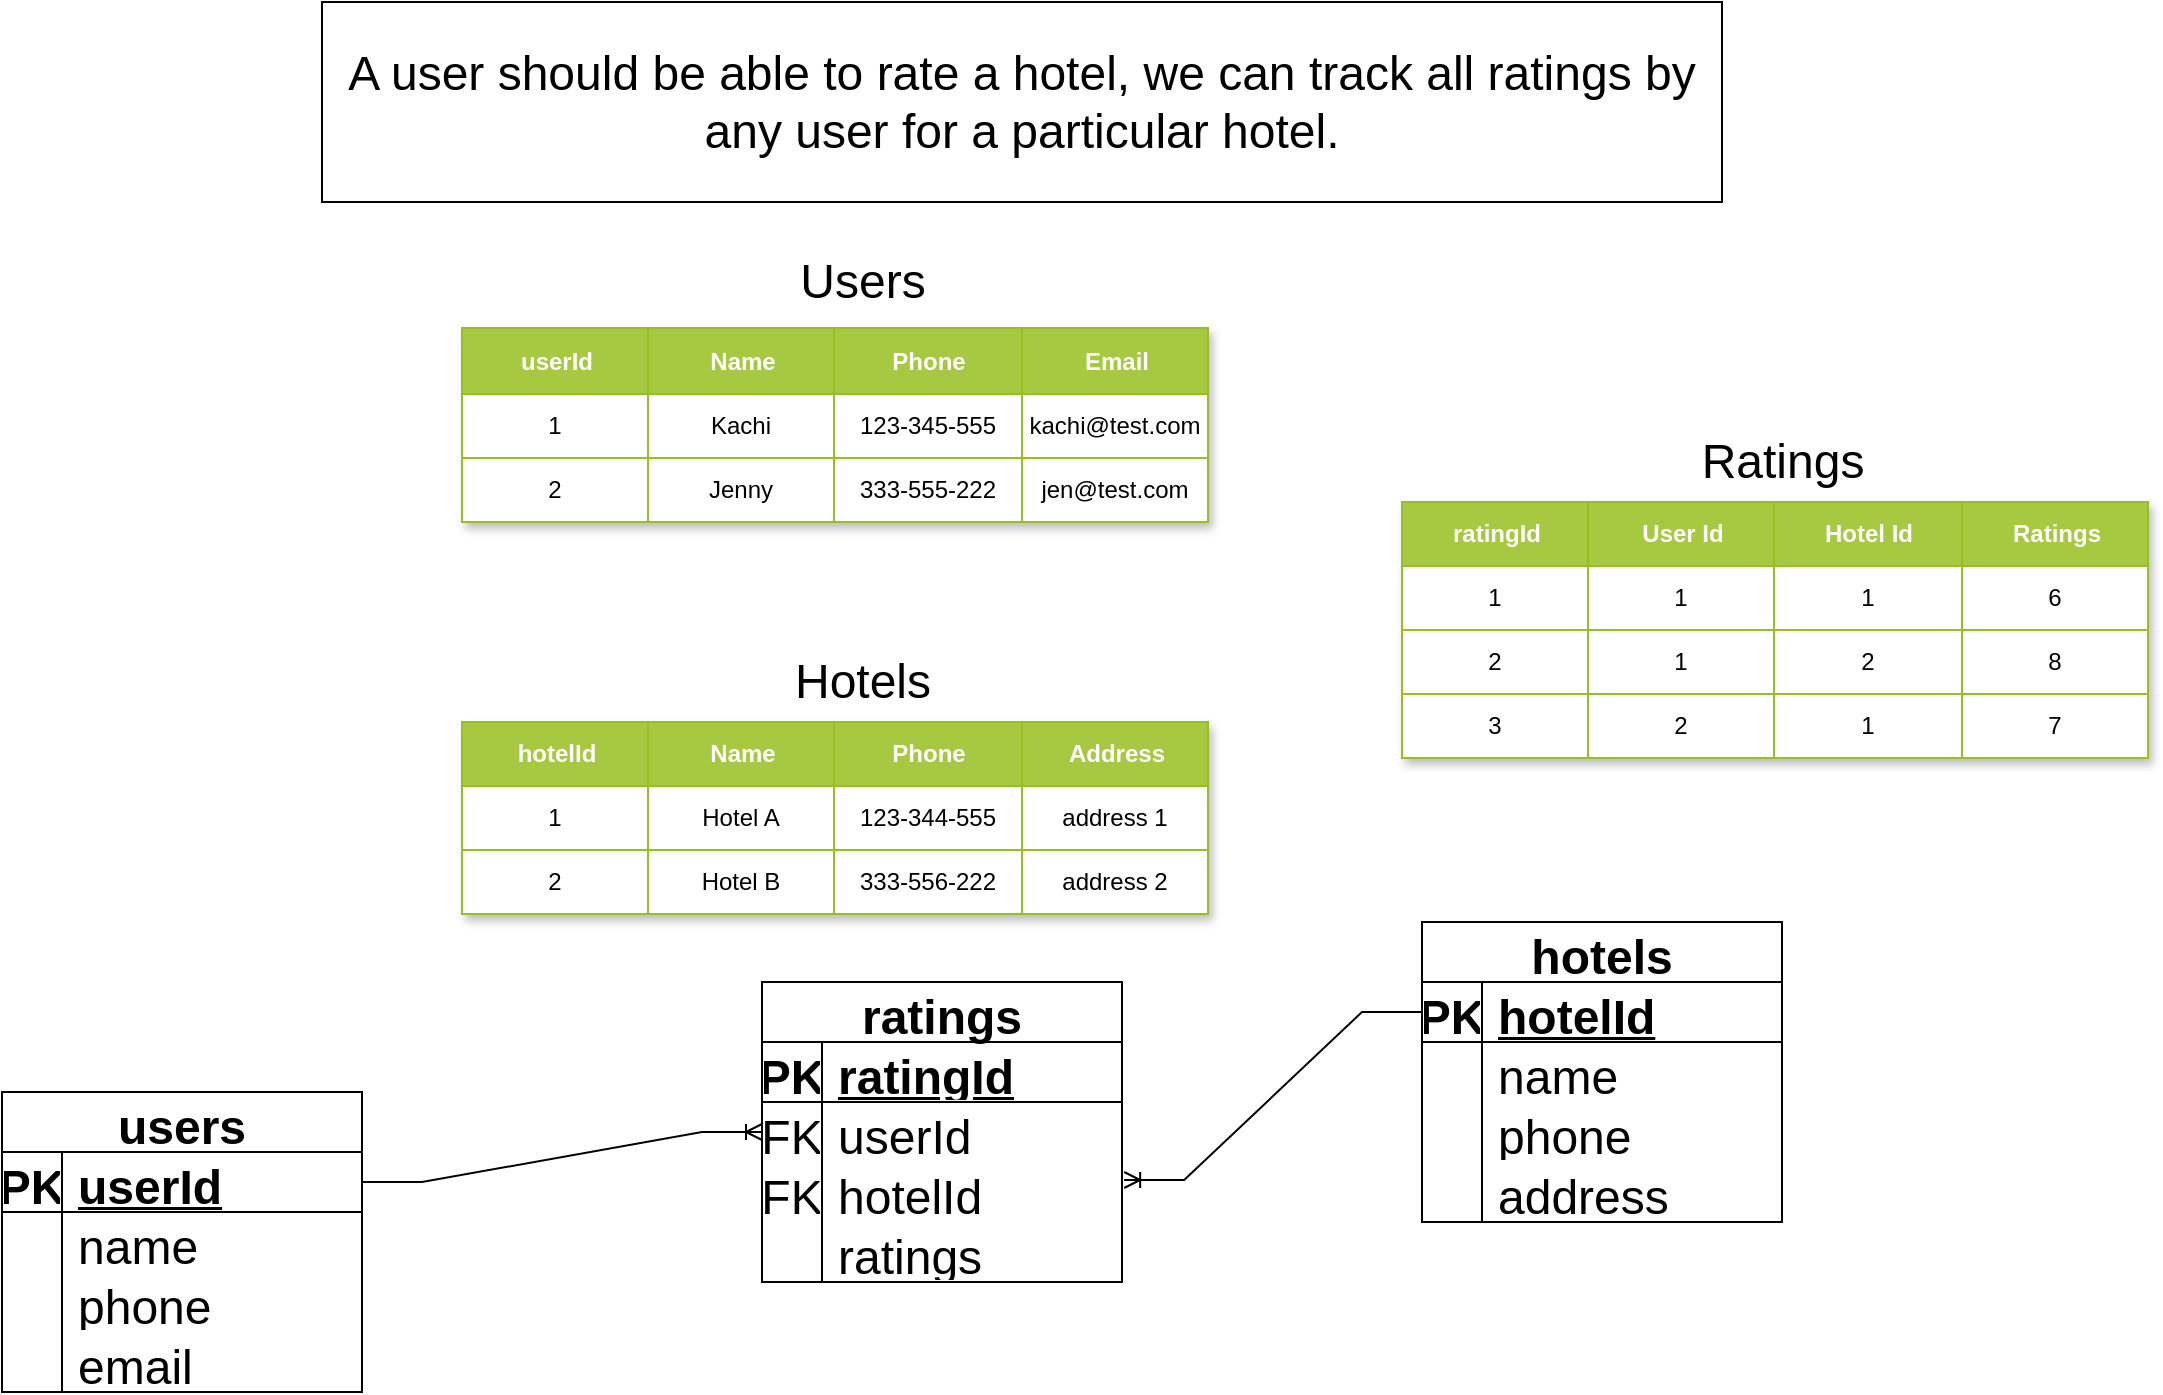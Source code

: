 <mxfile version="20.8.3" type="github" pages="5">
  <diagram id="bobwLUG3jCgegFdddKmw" name="Hotel Rating ER">
    <mxGraphModel dx="1674" dy="827" grid="1" gridSize="10" guides="1" tooltips="1" connect="1" arrows="1" fold="1" page="1" pageScale="1" pageWidth="1654" pageHeight="1169" math="0" shadow="0">
      <root>
        <mxCell id="0" />
        <mxCell id="1" parent="0" />
        <mxCell id="QhYzYZsD-ZVRZu8KDneq-1" value="Assets" style="childLayout=tableLayout;recursiveResize=0;strokeColor=#98bf21;fillColor=#A7C942;shadow=1;" parent="1" vertex="1">
          <mxGeometry x="380" y="203" width="373" height="97" as="geometry" />
        </mxCell>
        <mxCell id="QhYzYZsD-ZVRZu8KDneq-2" style="shape=tableRow;horizontal=0;startSize=0;swimlaneHead=0;swimlaneBody=0;top=0;left=0;bottom=0;right=0;dropTarget=0;collapsible=0;recursiveResize=0;expand=0;fontStyle=0;strokeColor=inherit;fillColor=#ffffff;" parent="QhYzYZsD-ZVRZu8KDneq-1" vertex="1">
          <mxGeometry width="373" height="33" as="geometry" />
        </mxCell>
        <mxCell id="QhYzYZsD-ZVRZu8KDneq-47" value="userId" style="connectable=0;recursiveResize=0;strokeColor=inherit;fillColor=#A7C942;align=center;fontStyle=1;fontColor=#FFFFFF;html=1;" parent="QhYzYZsD-ZVRZu8KDneq-2" vertex="1">
          <mxGeometry width="93" height="33" as="geometry">
            <mxRectangle width="93" height="33" as="alternateBounds" />
          </mxGeometry>
        </mxCell>
        <mxCell id="QhYzYZsD-ZVRZu8KDneq-3" value="Name" style="connectable=0;recursiveResize=0;strokeColor=inherit;fillColor=#A7C942;align=center;fontStyle=1;fontColor=#FFFFFF;html=1;" parent="QhYzYZsD-ZVRZu8KDneq-2" vertex="1">
          <mxGeometry x="93" width="93" height="33" as="geometry">
            <mxRectangle width="93" height="33" as="alternateBounds" />
          </mxGeometry>
        </mxCell>
        <mxCell id="QhYzYZsD-ZVRZu8KDneq-4" value="Phone" style="connectable=0;recursiveResize=0;strokeColor=inherit;fillColor=#A7C942;align=center;fontStyle=1;fontColor=#FFFFFF;html=1;" parent="QhYzYZsD-ZVRZu8KDneq-2" vertex="1">
          <mxGeometry x="186" width="94" height="33" as="geometry">
            <mxRectangle width="94" height="33" as="alternateBounds" />
          </mxGeometry>
        </mxCell>
        <mxCell id="QhYzYZsD-ZVRZu8KDneq-5" value="Email" style="connectable=0;recursiveResize=0;strokeColor=inherit;fillColor=#A7C942;align=center;fontStyle=1;fontColor=#FFFFFF;html=1;" parent="QhYzYZsD-ZVRZu8KDneq-2" vertex="1">
          <mxGeometry x="280" width="93" height="33" as="geometry">
            <mxRectangle width="93" height="33" as="alternateBounds" />
          </mxGeometry>
        </mxCell>
        <mxCell id="QhYzYZsD-ZVRZu8KDneq-6" value="" style="shape=tableRow;horizontal=0;startSize=0;swimlaneHead=0;swimlaneBody=0;top=0;left=0;bottom=0;right=0;dropTarget=0;collapsible=0;recursiveResize=0;expand=0;fontStyle=0;strokeColor=inherit;fillColor=#ffffff;" parent="QhYzYZsD-ZVRZu8KDneq-1" vertex="1">
          <mxGeometry y="33" width="373" height="32" as="geometry" />
        </mxCell>
        <mxCell id="QhYzYZsD-ZVRZu8KDneq-48" value="1" style="connectable=0;recursiveResize=0;strokeColor=inherit;fillColor=inherit;align=center;whiteSpace=wrap;html=1;" parent="QhYzYZsD-ZVRZu8KDneq-6" vertex="1">
          <mxGeometry width="93" height="32" as="geometry">
            <mxRectangle width="93" height="32" as="alternateBounds" />
          </mxGeometry>
        </mxCell>
        <mxCell id="QhYzYZsD-ZVRZu8KDneq-7" value="Kachi" style="connectable=0;recursiveResize=0;strokeColor=inherit;fillColor=inherit;align=center;whiteSpace=wrap;html=1;" parent="QhYzYZsD-ZVRZu8KDneq-6" vertex="1">
          <mxGeometry x="93" width="93" height="32" as="geometry">
            <mxRectangle width="93" height="32" as="alternateBounds" />
          </mxGeometry>
        </mxCell>
        <mxCell id="QhYzYZsD-ZVRZu8KDneq-8" value="123-345-555" style="connectable=0;recursiveResize=0;strokeColor=inherit;fillColor=inherit;align=center;whiteSpace=wrap;html=1;" parent="QhYzYZsD-ZVRZu8KDneq-6" vertex="1">
          <mxGeometry x="186" width="94" height="32" as="geometry">
            <mxRectangle width="94" height="32" as="alternateBounds" />
          </mxGeometry>
        </mxCell>
        <mxCell id="QhYzYZsD-ZVRZu8KDneq-9" value="kachi@test.com" style="connectable=0;recursiveResize=0;strokeColor=inherit;fillColor=inherit;align=center;whiteSpace=wrap;html=1;" parent="QhYzYZsD-ZVRZu8KDneq-6" vertex="1">
          <mxGeometry x="280" width="93" height="32" as="geometry">
            <mxRectangle width="93" height="32" as="alternateBounds" />
          </mxGeometry>
        </mxCell>
        <mxCell id="QhYzYZsD-ZVRZu8KDneq-49" style="shape=tableRow;horizontal=0;startSize=0;swimlaneHead=0;swimlaneBody=0;top=0;left=0;bottom=0;right=0;dropTarget=0;collapsible=0;recursiveResize=0;expand=0;fontStyle=0;strokeColor=inherit;fillColor=#ffffff;" parent="QhYzYZsD-ZVRZu8KDneq-1" vertex="1">
          <mxGeometry y="65" width="373" height="32" as="geometry" />
        </mxCell>
        <mxCell id="QhYzYZsD-ZVRZu8KDneq-50" value="2" style="connectable=0;recursiveResize=0;strokeColor=inherit;fillColor=inherit;align=center;whiteSpace=wrap;html=1;" parent="QhYzYZsD-ZVRZu8KDneq-49" vertex="1">
          <mxGeometry width="93" height="32" as="geometry">
            <mxRectangle width="93" height="32" as="alternateBounds" />
          </mxGeometry>
        </mxCell>
        <mxCell id="QhYzYZsD-ZVRZu8KDneq-51" value="Jenny" style="connectable=0;recursiveResize=0;strokeColor=inherit;fillColor=inherit;align=center;whiteSpace=wrap;html=1;" parent="QhYzYZsD-ZVRZu8KDneq-49" vertex="1">
          <mxGeometry x="93" width="93" height="32" as="geometry">
            <mxRectangle width="93" height="32" as="alternateBounds" />
          </mxGeometry>
        </mxCell>
        <mxCell id="QhYzYZsD-ZVRZu8KDneq-52" value="333-555-222" style="connectable=0;recursiveResize=0;strokeColor=inherit;fillColor=inherit;align=center;whiteSpace=wrap;html=1;" parent="QhYzYZsD-ZVRZu8KDneq-49" vertex="1">
          <mxGeometry x="186" width="94" height="32" as="geometry">
            <mxRectangle width="94" height="32" as="alternateBounds" />
          </mxGeometry>
        </mxCell>
        <mxCell id="QhYzYZsD-ZVRZu8KDneq-53" value="jen@test.com" style="connectable=0;recursiveResize=0;strokeColor=inherit;fillColor=inherit;align=center;whiteSpace=wrap;html=1;" parent="QhYzYZsD-ZVRZu8KDneq-49" vertex="1">
          <mxGeometry x="280" width="93" height="32" as="geometry">
            <mxRectangle width="93" height="32" as="alternateBounds" />
          </mxGeometry>
        </mxCell>
        <mxCell id="QhYzYZsD-ZVRZu8KDneq-23" value="&lt;font style=&quot;font-size: 24px;&quot;&gt;A user should be able to rate a hotel, we can track all ratings by any user for a particular hotel.&lt;/font&gt;" style="rounded=0;whiteSpace=wrap;html=1;" parent="1" vertex="1">
          <mxGeometry x="310" y="40" width="700" height="100" as="geometry" />
        </mxCell>
        <mxCell id="QhYzYZsD-ZVRZu8KDneq-46" value="Users" style="text;html=1;align=center;verticalAlign=middle;resizable=0;points=[];autosize=1;strokeColor=none;fillColor=none;fontSize=24;" parent="1" vertex="1">
          <mxGeometry x="535" y="160" width="90" height="40" as="geometry" />
        </mxCell>
        <mxCell id="QhYzYZsD-ZVRZu8KDneq-54" value="Assets" style="childLayout=tableLayout;recursiveResize=0;strokeColor=#98bf21;fillColor=#A7C942;shadow=1;" parent="1" vertex="1">
          <mxGeometry x="380" y="400" width="373" height="96" as="geometry" />
        </mxCell>
        <mxCell id="QhYzYZsD-ZVRZu8KDneq-55" style="shape=tableRow;horizontal=0;startSize=0;swimlaneHead=0;swimlaneBody=0;top=0;left=0;bottom=0;right=0;dropTarget=0;collapsible=0;recursiveResize=0;expand=0;fontStyle=0;strokeColor=inherit;fillColor=#ffffff;" parent="QhYzYZsD-ZVRZu8KDneq-54" vertex="1">
          <mxGeometry width="373" height="32" as="geometry" />
        </mxCell>
        <mxCell id="QhYzYZsD-ZVRZu8KDneq-56" value="hotelId" style="connectable=0;recursiveResize=0;strokeColor=inherit;fillColor=#A7C942;align=center;fontStyle=1;fontColor=#FFFFFF;html=1;" parent="QhYzYZsD-ZVRZu8KDneq-55" vertex="1">
          <mxGeometry width="93" height="32" as="geometry">
            <mxRectangle width="93" height="32" as="alternateBounds" />
          </mxGeometry>
        </mxCell>
        <mxCell id="QhYzYZsD-ZVRZu8KDneq-57" value="Name" style="connectable=0;recursiveResize=0;strokeColor=inherit;fillColor=#A7C942;align=center;fontStyle=1;fontColor=#FFFFFF;html=1;" parent="QhYzYZsD-ZVRZu8KDneq-55" vertex="1">
          <mxGeometry x="93" width="93" height="32" as="geometry">
            <mxRectangle width="93" height="32" as="alternateBounds" />
          </mxGeometry>
        </mxCell>
        <mxCell id="QhYzYZsD-ZVRZu8KDneq-58" value="Phone" style="connectable=0;recursiveResize=0;strokeColor=inherit;fillColor=#A7C942;align=center;fontStyle=1;fontColor=#FFFFFF;html=1;" parent="QhYzYZsD-ZVRZu8KDneq-55" vertex="1">
          <mxGeometry x="186" width="94" height="32" as="geometry">
            <mxRectangle width="94" height="32" as="alternateBounds" />
          </mxGeometry>
        </mxCell>
        <mxCell id="QhYzYZsD-ZVRZu8KDneq-59" value="Address" style="connectable=0;recursiveResize=0;strokeColor=inherit;fillColor=#A7C942;align=center;fontStyle=1;fontColor=#FFFFFF;html=1;" parent="QhYzYZsD-ZVRZu8KDneq-55" vertex="1">
          <mxGeometry x="280" width="93" height="32" as="geometry">
            <mxRectangle width="93" height="32" as="alternateBounds" />
          </mxGeometry>
        </mxCell>
        <mxCell id="QhYzYZsD-ZVRZu8KDneq-60" value="" style="shape=tableRow;horizontal=0;startSize=0;swimlaneHead=0;swimlaneBody=0;top=0;left=0;bottom=0;right=0;dropTarget=0;collapsible=0;recursiveResize=0;expand=0;fontStyle=0;strokeColor=inherit;fillColor=#ffffff;" parent="QhYzYZsD-ZVRZu8KDneq-54" vertex="1">
          <mxGeometry y="32" width="373" height="32" as="geometry" />
        </mxCell>
        <mxCell id="QhYzYZsD-ZVRZu8KDneq-61" value="1" style="connectable=0;recursiveResize=0;strokeColor=inherit;fillColor=inherit;align=center;whiteSpace=wrap;html=1;" parent="QhYzYZsD-ZVRZu8KDneq-60" vertex="1">
          <mxGeometry width="93" height="32" as="geometry">
            <mxRectangle width="93" height="32" as="alternateBounds" />
          </mxGeometry>
        </mxCell>
        <mxCell id="QhYzYZsD-ZVRZu8KDneq-62" value="Hotel A" style="connectable=0;recursiveResize=0;strokeColor=inherit;fillColor=inherit;align=center;whiteSpace=wrap;html=1;" parent="QhYzYZsD-ZVRZu8KDneq-60" vertex="1">
          <mxGeometry x="93" width="93" height="32" as="geometry">
            <mxRectangle width="93" height="32" as="alternateBounds" />
          </mxGeometry>
        </mxCell>
        <mxCell id="QhYzYZsD-ZVRZu8KDneq-63" value="123-344-555" style="connectable=0;recursiveResize=0;strokeColor=inherit;fillColor=inherit;align=center;whiteSpace=wrap;html=1;" parent="QhYzYZsD-ZVRZu8KDneq-60" vertex="1">
          <mxGeometry x="186" width="94" height="32" as="geometry">
            <mxRectangle width="94" height="32" as="alternateBounds" />
          </mxGeometry>
        </mxCell>
        <mxCell id="QhYzYZsD-ZVRZu8KDneq-64" value="address 1" style="connectable=0;recursiveResize=0;strokeColor=inherit;fillColor=inherit;align=center;whiteSpace=wrap;html=1;" parent="QhYzYZsD-ZVRZu8KDneq-60" vertex="1">
          <mxGeometry x="280" width="93" height="32" as="geometry">
            <mxRectangle width="93" height="32" as="alternateBounds" />
          </mxGeometry>
        </mxCell>
        <mxCell id="QhYzYZsD-ZVRZu8KDneq-65" style="shape=tableRow;horizontal=0;startSize=0;swimlaneHead=0;swimlaneBody=0;top=0;left=0;bottom=0;right=0;dropTarget=0;collapsible=0;recursiveResize=0;expand=0;fontStyle=0;strokeColor=inherit;fillColor=#ffffff;" parent="QhYzYZsD-ZVRZu8KDneq-54" vertex="1">
          <mxGeometry y="64" width="373" height="32" as="geometry" />
        </mxCell>
        <mxCell id="QhYzYZsD-ZVRZu8KDneq-66" value="2" style="connectable=0;recursiveResize=0;strokeColor=inherit;fillColor=inherit;align=center;whiteSpace=wrap;html=1;" parent="QhYzYZsD-ZVRZu8KDneq-65" vertex="1">
          <mxGeometry width="93" height="32" as="geometry">
            <mxRectangle width="93" height="32" as="alternateBounds" />
          </mxGeometry>
        </mxCell>
        <mxCell id="QhYzYZsD-ZVRZu8KDneq-67" value="Hotel B" style="connectable=0;recursiveResize=0;strokeColor=inherit;fillColor=inherit;align=center;whiteSpace=wrap;html=1;" parent="QhYzYZsD-ZVRZu8KDneq-65" vertex="1">
          <mxGeometry x="93" width="93" height="32" as="geometry">
            <mxRectangle width="93" height="32" as="alternateBounds" />
          </mxGeometry>
        </mxCell>
        <mxCell id="QhYzYZsD-ZVRZu8KDneq-68" value="333-556-222" style="connectable=0;recursiveResize=0;strokeColor=inherit;fillColor=inherit;align=center;whiteSpace=wrap;html=1;" parent="QhYzYZsD-ZVRZu8KDneq-65" vertex="1">
          <mxGeometry x="186" width="94" height="32" as="geometry">
            <mxRectangle width="94" height="32" as="alternateBounds" />
          </mxGeometry>
        </mxCell>
        <mxCell id="QhYzYZsD-ZVRZu8KDneq-69" value="address 2" style="connectable=0;recursiveResize=0;strokeColor=inherit;fillColor=inherit;align=center;whiteSpace=wrap;html=1;" parent="QhYzYZsD-ZVRZu8KDneq-65" vertex="1">
          <mxGeometry x="280" width="93" height="32" as="geometry">
            <mxRectangle width="93" height="32" as="alternateBounds" />
          </mxGeometry>
        </mxCell>
        <mxCell id="QhYzYZsD-ZVRZu8KDneq-70" value="Hotels" style="text;html=1;align=center;verticalAlign=middle;resizable=0;points=[];autosize=1;strokeColor=none;fillColor=none;fontSize=24;" parent="1" vertex="1">
          <mxGeometry x="535" y="360" width="90" height="40" as="geometry" />
        </mxCell>
        <mxCell id="QhYzYZsD-ZVRZu8KDneq-71" value="Ratings" style="text;html=1;align=center;verticalAlign=middle;resizable=0;points=[];autosize=1;strokeColor=none;fillColor=none;fontSize=24;" parent="1" vertex="1">
          <mxGeometry x="990" y="250" width="100" height="40" as="geometry" />
        </mxCell>
        <mxCell id="QhYzYZsD-ZVRZu8KDneq-72" value="Assets" style="childLayout=tableLayout;recursiveResize=0;strokeColor=#98bf21;fillColor=#A7C942;shadow=1;" parent="1" vertex="1">
          <mxGeometry x="850" y="290" width="373" height="128" as="geometry" />
        </mxCell>
        <mxCell id="QhYzYZsD-ZVRZu8KDneq-73" style="shape=tableRow;horizontal=0;startSize=0;swimlaneHead=0;swimlaneBody=0;top=0;left=0;bottom=0;right=0;dropTarget=0;collapsible=0;recursiveResize=0;expand=0;fontStyle=0;strokeColor=inherit;fillColor=#ffffff;" parent="QhYzYZsD-ZVRZu8KDneq-72" vertex="1">
          <mxGeometry width="373" height="32" as="geometry" />
        </mxCell>
        <mxCell id="QhYzYZsD-ZVRZu8KDneq-74" value="ratingId" style="connectable=0;recursiveResize=0;strokeColor=inherit;fillColor=#A7C942;align=center;fontStyle=1;fontColor=#FFFFFF;html=1;" parent="QhYzYZsD-ZVRZu8KDneq-73" vertex="1">
          <mxGeometry width="93" height="32" as="geometry">
            <mxRectangle width="93" height="32" as="alternateBounds" />
          </mxGeometry>
        </mxCell>
        <mxCell id="QhYzYZsD-ZVRZu8KDneq-75" value="User Id" style="connectable=0;recursiveResize=0;strokeColor=inherit;fillColor=#A7C942;align=center;fontStyle=1;fontColor=#FFFFFF;html=1;" parent="QhYzYZsD-ZVRZu8KDneq-73" vertex="1">
          <mxGeometry x="93" width="93" height="32" as="geometry">
            <mxRectangle width="93" height="32" as="alternateBounds" />
          </mxGeometry>
        </mxCell>
        <mxCell id="QhYzYZsD-ZVRZu8KDneq-76" value="Hotel Id" style="connectable=0;recursiveResize=0;strokeColor=inherit;fillColor=#A7C942;align=center;fontStyle=1;fontColor=#FFFFFF;html=1;" parent="QhYzYZsD-ZVRZu8KDneq-73" vertex="1">
          <mxGeometry x="186" width="94" height="32" as="geometry">
            <mxRectangle width="94" height="32" as="alternateBounds" />
          </mxGeometry>
        </mxCell>
        <mxCell id="QhYzYZsD-ZVRZu8KDneq-77" value="Ratings" style="connectable=0;recursiveResize=0;strokeColor=inherit;fillColor=#A7C942;align=center;fontStyle=1;fontColor=#FFFFFF;html=1;" parent="QhYzYZsD-ZVRZu8KDneq-73" vertex="1">
          <mxGeometry x="280" width="93" height="32" as="geometry">
            <mxRectangle width="93" height="32" as="alternateBounds" />
          </mxGeometry>
        </mxCell>
        <mxCell id="QhYzYZsD-ZVRZu8KDneq-78" value="" style="shape=tableRow;horizontal=0;startSize=0;swimlaneHead=0;swimlaneBody=0;top=0;left=0;bottom=0;right=0;dropTarget=0;collapsible=0;recursiveResize=0;expand=0;fontStyle=0;strokeColor=inherit;fillColor=#ffffff;" parent="QhYzYZsD-ZVRZu8KDneq-72" vertex="1">
          <mxGeometry y="32" width="373" height="32" as="geometry" />
        </mxCell>
        <mxCell id="QhYzYZsD-ZVRZu8KDneq-79" value="1" style="connectable=0;recursiveResize=0;strokeColor=inherit;fillColor=inherit;align=center;whiteSpace=wrap;html=1;" parent="QhYzYZsD-ZVRZu8KDneq-78" vertex="1">
          <mxGeometry width="93" height="32" as="geometry">
            <mxRectangle width="93" height="32" as="alternateBounds" />
          </mxGeometry>
        </mxCell>
        <mxCell id="QhYzYZsD-ZVRZu8KDneq-80" value="1" style="connectable=0;recursiveResize=0;strokeColor=inherit;fillColor=inherit;align=center;whiteSpace=wrap;html=1;" parent="QhYzYZsD-ZVRZu8KDneq-78" vertex="1">
          <mxGeometry x="93" width="93" height="32" as="geometry">
            <mxRectangle width="93" height="32" as="alternateBounds" />
          </mxGeometry>
        </mxCell>
        <mxCell id="QhYzYZsD-ZVRZu8KDneq-81" value="1" style="connectable=0;recursiveResize=0;strokeColor=inherit;fillColor=inherit;align=center;whiteSpace=wrap;html=1;" parent="QhYzYZsD-ZVRZu8KDneq-78" vertex="1">
          <mxGeometry x="186" width="94" height="32" as="geometry">
            <mxRectangle width="94" height="32" as="alternateBounds" />
          </mxGeometry>
        </mxCell>
        <mxCell id="QhYzYZsD-ZVRZu8KDneq-82" value="6" style="connectable=0;recursiveResize=0;strokeColor=inherit;fillColor=inherit;align=center;whiteSpace=wrap;html=1;" parent="QhYzYZsD-ZVRZu8KDneq-78" vertex="1">
          <mxGeometry x="280" width="93" height="32" as="geometry">
            <mxRectangle width="93" height="32" as="alternateBounds" />
          </mxGeometry>
        </mxCell>
        <mxCell id="QhYzYZsD-ZVRZu8KDneq-83" style="shape=tableRow;horizontal=0;startSize=0;swimlaneHead=0;swimlaneBody=0;top=0;left=0;bottom=0;right=0;dropTarget=0;collapsible=0;recursiveResize=0;expand=0;fontStyle=0;strokeColor=inherit;fillColor=#ffffff;" parent="QhYzYZsD-ZVRZu8KDneq-72" vertex="1">
          <mxGeometry y="64" width="373" height="32" as="geometry" />
        </mxCell>
        <mxCell id="QhYzYZsD-ZVRZu8KDneq-84" value="2" style="connectable=0;recursiveResize=0;strokeColor=inherit;fillColor=inherit;align=center;whiteSpace=wrap;html=1;" parent="QhYzYZsD-ZVRZu8KDneq-83" vertex="1">
          <mxGeometry width="93" height="32" as="geometry">
            <mxRectangle width="93" height="32" as="alternateBounds" />
          </mxGeometry>
        </mxCell>
        <mxCell id="QhYzYZsD-ZVRZu8KDneq-85" value="1" style="connectable=0;recursiveResize=0;strokeColor=inherit;fillColor=inherit;align=center;whiteSpace=wrap;html=1;" parent="QhYzYZsD-ZVRZu8KDneq-83" vertex="1">
          <mxGeometry x="93" width="93" height="32" as="geometry">
            <mxRectangle width="93" height="32" as="alternateBounds" />
          </mxGeometry>
        </mxCell>
        <mxCell id="QhYzYZsD-ZVRZu8KDneq-86" value="2" style="connectable=0;recursiveResize=0;strokeColor=inherit;fillColor=inherit;align=center;whiteSpace=wrap;html=1;" parent="QhYzYZsD-ZVRZu8KDneq-83" vertex="1">
          <mxGeometry x="186" width="94" height="32" as="geometry">
            <mxRectangle width="94" height="32" as="alternateBounds" />
          </mxGeometry>
        </mxCell>
        <mxCell id="QhYzYZsD-ZVRZu8KDneq-87" value="8" style="connectable=0;recursiveResize=0;strokeColor=inherit;fillColor=inherit;align=center;whiteSpace=wrap;html=1;" parent="QhYzYZsD-ZVRZu8KDneq-83" vertex="1">
          <mxGeometry x="280" width="93" height="32" as="geometry">
            <mxRectangle width="93" height="32" as="alternateBounds" />
          </mxGeometry>
        </mxCell>
        <mxCell id="QhYzYZsD-ZVRZu8KDneq-88" style="shape=tableRow;horizontal=0;startSize=0;swimlaneHead=0;swimlaneBody=0;top=0;left=0;bottom=0;right=0;dropTarget=0;collapsible=0;recursiveResize=0;expand=0;fontStyle=0;strokeColor=inherit;fillColor=#ffffff;" parent="QhYzYZsD-ZVRZu8KDneq-72" vertex="1">
          <mxGeometry y="96" width="373" height="32" as="geometry" />
        </mxCell>
        <mxCell id="QhYzYZsD-ZVRZu8KDneq-89" value="3" style="connectable=0;recursiveResize=0;strokeColor=inherit;fillColor=inherit;align=center;whiteSpace=wrap;html=1;" parent="QhYzYZsD-ZVRZu8KDneq-88" vertex="1">
          <mxGeometry width="93" height="32" as="geometry">
            <mxRectangle width="93" height="32" as="alternateBounds" />
          </mxGeometry>
        </mxCell>
        <mxCell id="QhYzYZsD-ZVRZu8KDneq-90" value="2" style="connectable=0;recursiveResize=0;strokeColor=inherit;fillColor=inherit;align=center;whiteSpace=wrap;html=1;" parent="QhYzYZsD-ZVRZu8KDneq-88" vertex="1">
          <mxGeometry x="93" width="93" height="32" as="geometry">
            <mxRectangle width="93" height="32" as="alternateBounds" />
          </mxGeometry>
        </mxCell>
        <mxCell id="QhYzYZsD-ZVRZu8KDneq-91" value="1" style="connectable=0;recursiveResize=0;strokeColor=inherit;fillColor=inherit;align=center;whiteSpace=wrap;html=1;" parent="QhYzYZsD-ZVRZu8KDneq-88" vertex="1">
          <mxGeometry x="186" width="94" height="32" as="geometry">
            <mxRectangle width="94" height="32" as="alternateBounds" />
          </mxGeometry>
        </mxCell>
        <mxCell id="QhYzYZsD-ZVRZu8KDneq-92" value="7" style="connectable=0;recursiveResize=0;strokeColor=inherit;fillColor=inherit;align=center;whiteSpace=wrap;html=1;" parent="QhYzYZsD-ZVRZu8KDneq-88" vertex="1">
          <mxGeometry x="280" width="93" height="32" as="geometry">
            <mxRectangle width="93" height="32" as="alternateBounds" />
          </mxGeometry>
        </mxCell>
        <mxCell id="QhYzYZsD-ZVRZu8KDneq-93" value="users" style="shape=table;startSize=30;container=1;collapsible=1;childLayout=tableLayout;fixedRows=1;rowLines=0;fontStyle=1;align=center;resizeLast=1;fontSize=24;" parent="1" vertex="1">
          <mxGeometry x="150" y="585" width="180" height="150" as="geometry" />
        </mxCell>
        <mxCell id="QhYzYZsD-ZVRZu8KDneq-94" value="" style="shape=tableRow;horizontal=0;startSize=0;swimlaneHead=0;swimlaneBody=0;fillColor=none;collapsible=0;dropTarget=0;points=[[0,0.5],[1,0.5]];portConstraint=eastwest;top=0;left=0;right=0;bottom=1;fontSize=24;" parent="QhYzYZsD-ZVRZu8KDneq-93" vertex="1">
          <mxGeometry y="30" width="180" height="30" as="geometry" />
        </mxCell>
        <mxCell id="QhYzYZsD-ZVRZu8KDneq-95" value="PK" style="shape=partialRectangle;connectable=0;fillColor=none;top=0;left=0;bottom=0;right=0;fontStyle=1;overflow=hidden;fontSize=24;" parent="QhYzYZsD-ZVRZu8KDneq-94" vertex="1">
          <mxGeometry width="30" height="30" as="geometry">
            <mxRectangle width="30" height="30" as="alternateBounds" />
          </mxGeometry>
        </mxCell>
        <mxCell id="QhYzYZsD-ZVRZu8KDneq-96" value="userId" style="shape=partialRectangle;connectable=0;fillColor=none;top=0;left=0;bottom=0;right=0;align=left;spacingLeft=6;fontStyle=5;overflow=hidden;fontSize=24;" parent="QhYzYZsD-ZVRZu8KDneq-94" vertex="1">
          <mxGeometry x="30" width="150" height="30" as="geometry">
            <mxRectangle width="150" height="30" as="alternateBounds" />
          </mxGeometry>
        </mxCell>
        <mxCell id="QhYzYZsD-ZVRZu8KDneq-97" value="" style="shape=tableRow;horizontal=0;startSize=0;swimlaneHead=0;swimlaneBody=0;fillColor=none;collapsible=0;dropTarget=0;points=[[0,0.5],[1,0.5]];portConstraint=eastwest;top=0;left=0;right=0;bottom=0;fontSize=24;" parent="QhYzYZsD-ZVRZu8KDneq-93" vertex="1">
          <mxGeometry y="60" width="180" height="30" as="geometry" />
        </mxCell>
        <mxCell id="QhYzYZsD-ZVRZu8KDneq-98" value="" style="shape=partialRectangle;connectable=0;fillColor=none;top=0;left=0;bottom=0;right=0;editable=1;overflow=hidden;fontSize=24;" parent="QhYzYZsD-ZVRZu8KDneq-97" vertex="1">
          <mxGeometry width="30" height="30" as="geometry">
            <mxRectangle width="30" height="30" as="alternateBounds" />
          </mxGeometry>
        </mxCell>
        <mxCell id="QhYzYZsD-ZVRZu8KDneq-99" value="name" style="shape=partialRectangle;connectable=0;fillColor=none;top=0;left=0;bottom=0;right=0;align=left;spacingLeft=6;overflow=hidden;fontSize=24;" parent="QhYzYZsD-ZVRZu8KDneq-97" vertex="1">
          <mxGeometry x="30" width="150" height="30" as="geometry">
            <mxRectangle width="150" height="30" as="alternateBounds" />
          </mxGeometry>
        </mxCell>
        <mxCell id="QhYzYZsD-ZVRZu8KDneq-100" value="" style="shape=tableRow;horizontal=0;startSize=0;swimlaneHead=0;swimlaneBody=0;fillColor=none;collapsible=0;dropTarget=0;points=[[0,0.5],[1,0.5]];portConstraint=eastwest;top=0;left=0;right=0;bottom=0;fontSize=24;" parent="QhYzYZsD-ZVRZu8KDneq-93" vertex="1">
          <mxGeometry y="90" width="180" height="30" as="geometry" />
        </mxCell>
        <mxCell id="QhYzYZsD-ZVRZu8KDneq-101" value="" style="shape=partialRectangle;connectable=0;fillColor=none;top=0;left=0;bottom=0;right=0;editable=1;overflow=hidden;fontSize=24;" parent="QhYzYZsD-ZVRZu8KDneq-100" vertex="1">
          <mxGeometry width="30" height="30" as="geometry">
            <mxRectangle width="30" height="30" as="alternateBounds" />
          </mxGeometry>
        </mxCell>
        <mxCell id="QhYzYZsD-ZVRZu8KDneq-102" value="phone" style="shape=partialRectangle;connectable=0;fillColor=none;top=0;left=0;bottom=0;right=0;align=left;spacingLeft=6;overflow=hidden;fontSize=24;" parent="QhYzYZsD-ZVRZu8KDneq-100" vertex="1">
          <mxGeometry x="30" width="150" height="30" as="geometry">
            <mxRectangle width="150" height="30" as="alternateBounds" />
          </mxGeometry>
        </mxCell>
        <mxCell id="QhYzYZsD-ZVRZu8KDneq-103" value="" style="shape=tableRow;horizontal=0;startSize=0;swimlaneHead=0;swimlaneBody=0;fillColor=none;collapsible=0;dropTarget=0;points=[[0,0.5],[1,0.5]];portConstraint=eastwest;top=0;left=0;right=0;bottom=0;fontSize=24;" parent="QhYzYZsD-ZVRZu8KDneq-93" vertex="1">
          <mxGeometry y="120" width="180" height="30" as="geometry" />
        </mxCell>
        <mxCell id="QhYzYZsD-ZVRZu8KDneq-104" value="" style="shape=partialRectangle;connectable=0;fillColor=none;top=0;left=0;bottom=0;right=0;editable=1;overflow=hidden;fontSize=24;" parent="QhYzYZsD-ZVRZu8KDneq-103" vertex="1">
          <mxGeometry width="30" height="30" as="geometry">
            <mxRectangle width="30" height="30" as="alternateBounds" />
          </mxGeometry>
        </mxCell>
        <mxCell id="QhYzYZsD-ZVRZu8KDneq-105" value="email" style="shape=partialRectangle;connectable=0;fillColor=none;top=0;left=0;bottom=0;right=0;align=left;spacingLeft=6;overflow=hidden;fontSize=24;" parent="QhYzYZsD-ZVRZu8KDneq-103" vertex="1">
          <mxGeometry x="30" width="150" height="30" as="geometry">
            <mxRectangle width="150" height="30" as="alternateBounds" />
          </mxGeometry>
        </mxCell>
        <mxCell id="QhYzYZsD-ZVRZu8KDneq-106" value="hotels" style="shape=table;startSize=30;container=1;collapsible=1;childLayout=tableLayout;fixedRows=1;rowLines=0;fontStyle=1;align=center;resizeLast=1;fontSize=24;" parent="1" vertex="1">
          <mxGeometry x="860" y="500" width="180" height="150" as="geometry" />
        </mxCell>
        <mxCell id="QhYzYZsD-ZVRZu8KDneq-107" value="" style="shape=tableRow;horizontal=0;startSize=0;swimlaneHead=0;swimlaneBody=0;fillColor=none;collapsible=0;dropTarget=0;points=[[0,0.5],[1,0.5]];portConstraint=eastwest;top=0;left=0;right=0;bottom=1;fontSize=24;" parent="QhYzYZsD-ZVRZu8KDneq-106" vertex="1">
          <mxGeometry y="30" width="180" height="30" as="geometry" />
        </mxCell>
        <mxCell id="QhYzYZsD-ZVRZu8KDneq-108" value="PK" style="shape=partialRectangle;connectable=0;fillColor=none;top=0;left=0;bottom=0;right=0;fontStyle=1;overflow=hidden;fontSize=24;" parent="QhYzYZsD-ZVRZu8KDneq-107" vertex="1">
          <mxGeometry width="30" height="30" as="geometry">
            <mxRectangle width="30" height="30" as="alternateBounds" />
          </mxGeometry>
        </mxCell>
        <mxCell id="QhYzYZsD-ZVRZu8KDneq-109" value="hotelId" style="shape=partialRectangle;connectable=0;fillColor=none;top=0;left=0;bottom=0;right=0;align=left;spacingLeft=6;fontStyle=5;overflow=hidden;fontSize=24;" parent="QhYzYZsD-ZVRZu8KDneq-107" vertex="1">
          <mxGeometry x="30" width="150" height="30" as="geometry">
            <mxRectangle width="150" height="30" as="alternateBounds" />
          </mxGeometry>
        </mxCell>
        <mxCell id="QhYzYZsD-ZVRZu8KDneq-110" value="" style="shape=tableRow;horizontal=0;startSize=0;swimlaneHead=0;swimlaneBody=0;fillColor=none;collapsible=0;dropTarget=0;points=[[0,0.5],[1,0.5]];portConstraint=eastwest;top=0;left=0;right=0;bottom=0;fontSize=24;" parent="QhYzYZsD-ZVRZu8KDneq-106" vertex="1">
          <mxGeometry y="60" width="180" height="30" as="geometry" />
        </mxCell>
        <mxCell id="QhYzYZsD-ZVRZu8KDneq-111" value="" style="shape=partialRectangle;connectable=0;fillColor=none;top=0;left=0;bottom=0;right=0;editable=1;overflow=hidden;fontSize=24;" parent="QhYzYZsD-ZVRZu8KDneq-110" vertex="1">
          <mxGeometry width="30" height="30" as="geometry">
            <mxRectangle width="30" height="30" as="alternateBounds" />
          </mxGeometry>
        </mxCell>
        <mxCell id="QhYzYZsD-ZVRZu8KDneq-112" value="name" style="shape=partialRectangle;connectable=0;fillColor=none;top=0;left=0;bottom=0;right=0;align=left;spacingLeft=6;overflow=hidden;fontSize=24;" parent="QhYzYZsD-ZVRZu8KDneq-110" vertex="1">
          <mxGeometry x="30" width="150" height="30" as="geometry">
            <mxRectangle width="150" height="30" as="alternateBounds" />
          </mxGeometry>
        </mxCell>
        <mxCell id="QhYzYZsD-ZVRZu8KDneq-113" value="" style="shape=tableRow;horizontal=0;startSize=0;swimlaneHead=0;swimlaneBody=0;fillColor=none;collapsible=0;dropTarget=0;points=[[0,0.5],[1,0.5]];portConstraint=eastwest;top=0;left=0;right=0;bottom=0;fontSize=24;" parent="QhYzYZsD-ZVRZu8KDneq-106" vertex="1">
          <mxGeometry y="90" width="180" height="30" as="geometry" />
        </mxCell>
        <mxCell id="QhYzYZsD-ZVRZu8KDneq-114" value="" style="shape=partialRectangle;connectable=0;fillColor=none;top=0;left=0;bottom=0;right=0;editable=1;overflow=hidden;fontSize=24;" parent="QhYzYZsD-ZVRZu8KDneq-113" vertex="1">
          <mxGeometry width="30" height="30" as="geometry">
            <mxRectangle width="30" height="30" as="alternateBounds" />
          </mxGeometry>
        </mxCell>
        <mxCell id="QhYzYZsD-ZVRZu8KDneq-115" value="phone" style="shape=partialRectangle;connectable=0;fillColor=none;top=0;left=0;bottom=0;right=0;align=left;spacingLeft=6;overflow=hidden;fontSize=24;" parent="QhYzYZsD-ZVRZu8KDneq-113" vertex="1">
          <mxGeometry x="30" width="150" height="30" as="geometry">
            <mxRectangle width="150" height="30" as="alternateBounds" />
          </mxGeometry>
        </mxCell>
        <mxCell id="QhYzYZsD-ZVRZu8KDneq-116" value="" style="shape=tableRow;horizontal=0;startSize=0;swimlaneHead=0;swimlaneBody=0;fillColor=none;collapsible=0;dropTarget=0;points=[[0,0.5],[1,0.5]];portConstraint=eastwest;top=0;left=0;right=0;bottom=0;fontSize=24;" parent="QhYzYZsD-ZVRZu8KDneq-106" vertex="1">
          <mxGeometry y="120" width="180" height="30" as="geometry" />
        </mxCell>
        <mxCell id="QhYzYZsD-ZVRZu8KDneq-117" value="" style="shape=partialRectangle;connectable=0;fillColor=none;top=0;left=0;bottom=0;right=0;editable=1;overflow=hidden;fontSize=24;" parent="QhYzYZsD-ZVRZu8KDneq-116" vertex="1">
          <mxGeometry width="30" height="30" as="geometry">
            <mxRectangle width="30" height="30" as="alternateBounds" />
          </mxGeometry>
        </mxCell>
        <mxCell id="QhYzYZsD-ZVRZu8KDneq-118" value="address" style="shape=partialRectangle;connectable=0;fillColor=none;top=0;left=0;bottom=0;right=0;align=left;spacingLeft=6;overflow=hidden;fontSize=24;" parent="QhYzYZsD-ZVRZu8KDneq-116" vertex="1">
          <mxGeometry x="30" width="150" height="30" as="geometry">
            <mxRectangle width="150" height="30" as="alternateBounds" />
          </mxGeometry>
        </mxCell>
        <mxCell id="QhYzYZsD-ZVRZu8KDneq-119" value="ratings" style="shape=table;startSize=30;container=1;collapsible=1;childLayout=tableLayout;fixedRows=1;rowLines=0;fontStyle=1;align=center;resizeLast=1;fontSize=24;" parent="1" vertex="1">
          <mxGeometry x="530" y="530" width="180" height="150" as="geometry" />
        </mxCell>
        <mxCell id="QhYzYZsD-ZVRZu8KDneq-120" value="" style="shape=tableRow;horizontal=0;startSize=0;swimlaneHead=0;swimlaneBody=0;fillColor=none;collapsible=0;dropTarget=0;points=[[0,0.5],[1,0.5]];portConstraint=eastwest;top=0;left=0;right=0;bottom=1;fontSize=24;" parent="QhYzYZsD-ZVRZu8KDneq-119" vertex="1">
          <mxGeometry y="30" width="180" height="30" as="geometry" />
        </mxCell>
        <mxCell id="QhYzYZsD-ZVRZu8KDneq-121" value="PK" style="shape=partialRectangle;connectable=0;fillColor=none;top=0;left=0;bottom=0;right=0;fontStyle=1;overflow=hidden;fontSize=24;" parent="QhYzYZsD-ZVRZu8KDneq-120" vertex="1">
          <mxGeometry width="30" height="30" as="geometry">
            <mxRectangle width="30" height="30" as="alternateBounds" />
          </mxGeometry>
        </mxCell>
        <mxCell id="QhYzYZsD-ZVRZu8KDneq-122" value="ratingId" style="shape=partialRectangle;connectable=0;fillColor=none;top=0;left=0;bottom=0;right=0;align=left;spacingLeft=6;fontStyle=5;overflow=hidden;fontSize=24;" parent="QhYzYZsD-ZVRZu8KDneq-120" vertex="1">
          <mxGeometry x="30" width="150" height="30" as="geometry">
            <mxRectangle width="150" height="30" as="alternateBounds" />
          </mxGeometry>
        </mxCell>
        <mxCell id="QhYzYZsD-ZVRZu8KDneq-123" value="" style="shape=tableRow;horizontal=0;startSize=0;swimlaneHead=0;swimlaneBody=0;fillColor=none;collapsible=0;dropTarget=0;points=[[0,0.5],[1,0.5]];portConstraint=eastwest;top=0;left=0;right=0;bottom=0;fontSize=24;" parent="QhYzYZsD-ZVRZu8KDneq-119" vertex="1">
          <mxGeometry y="60" width="180" height="30" as="geometry" />
        </mxCell>
        <mxCell id="QhYzYZsD-ZVRZu8KDneq-124" value="FK" style="shape=partialRectangle;connectable=0;fillColor=none;top=0;left=0;bottom=0;right=0;editable=1;overflow=hidden;fontSize=24;" parent="QhYzYZsD-ZVRZu8KDneq-123" vertex="1">
          <mxGeometry width="30" height="30" as="geometry">
            <mxRectangle width="30" height="30" as="alternateBounds" />
          </mxGeometry>
        </mxCell>
        <mxCell id="QhYzYZsD-ZVRZu8KDneq-125" value="userId" style="shape=partialRectangle;connectable=0;fillColor=none;top=0;left=0;bottom=0;right=0;align=left;spacingLeft=6;overflow=hidden;fontSize=24;" parent="QhYzYZsD-ZVRZu8KDneq-123" vertex="1">
          <mxGeometry x="30" width="150" height="30" as="geometry">
            <mxRectangle width="150" height="30" as="alternateBounds" />
          </mxGeometry>
        </mxCell>
        <mxCell id="QhYzYZsD-ZVRZu8KDneq-126" value="" style="shape=tableRow;horizontal=0;startSize=0;swimlaneHead=0;swimlaneBody=0;fillColor=none;collapsible=0;dropTarget=0;points=[[0,0.5],[1,0.5]];portConstraint=eastwest;top=0;left=0;right=0;bottom=0;fontSize=24;" parent="QhYzYZsD-ZVRZu8KDneq-119" vertex="1">
          <mxGeometry y="90" width="180" height="30" as="geometry" />
        </mxCell>
        <mxCell id="QhYzYZsD-ZVRZu8KDneq-127" value="FK" style="shape=partialRectangle;connectable=0;fillColor=none;top=0;left=0;bottom=0;right=0;editable=1;overflow=hidden;fontSize=24;" parent="QhYzYZsD-ZVRZu8KDneq-126" vertex="1">
          <mxGeometry width="30" height="30" as="geometry">
            <mxRectangle width="30" height="30" as="alternateBounds" />
          </mxGeometry>
        </mxCell>
        <mxCell id="QhYzYZsD-ZVRZu8KDneq-128" value="hotelId" style="shape=partialRectangle;connectable=0;fillColor=none;top=0;left=0;bottom=0;right=0;align=left;spacingLeft=6;overflow=hidden;fontSize=24;" parent="QhYzYZsD-ZVRZu8KDneq-126" vertex="1">
          <mxGeometry x="30" width="150" height="30" as="geometry">
            <mxRectangle width="150" height="30" as="alternateBounds" />
          </mxGeometry>
        </mxCell>
        <mxCell id="QhYzYZsD-ZVRZu8KDneq-129" value="" style="shape=tableRow;horizontal=0;startSize=0;swimlaneHead=0;swimlaneBody=0;fillColor=none;collapsible=0;dropTarget=0;points=[[0,0.5],[1,0.5]];portConstraint=eastwest;top=0;left=0;right=0;bottom=0;fontSize=24;" parent="QhYzYZsD-ZVRZu8KDneq-119" vertex="1">
          <mxGeometry y="120" width="180" height="30" as="geometry" />
        </mxCell>
        <mxCell id="QhYzYZsD-ZVRZu8KDneq-130" value="" style="shape=partialRectangle;connectable=0;fillColor=none;top=0;left=0;bottom=0;right=0;editable=1;overflow=hidden;fontSize=24;" parent="QhYzYZsD-ZVRZu8KDneq-129" vertex="1">
          <mxGeometry width="30" height="30" as="geometry">
            <mxRectangle width="30" height="30" as="alternateBounds" />
          </mxGeometry>
        </mxCell>
        <mxCell id="QhYzYZsD-ZVRZu8KDneq-131" value="ratings" style="shape=partialRectangle;connectable=0;fillColor=none;top=0;left=0;bottom=0;right=0;align=left;spacingLeft=6;overflow=hidden;fontSize=24;" parent="QhYzYZsD-ZVRZu8KDneq-129" vertex="1">
          <mxGeometry x="30" width="150" height="30" as="geometry">
            <mxRectangle width="150" height="30" as="alternateBounds" />
          </mxGeometry>
        </mxCell>
        <mxCell id="QhYzYZsD-ZVRZu8KDneq-132" value="" style="edgeStyle=entityRelationEdgeStyle;fontSize=12;html=1;endArrow=ERoneToMany;rounded=0;entryX=0;entryY=0.5;entryDx=0;entryDy=0;exitX=1;exitY=0.5;exitDx=0;exitDy=0;" parent="1" source="QhYzYZsD-ZVRZu8KDneq-94" target="QhYzYZsD-ZVRZu8KDneq-123" edge="1">
          <mxGeometry width="100" height="100" relative="1" as="geometry">
            <mxPoint x="350" y="640" as="sourcePoint" />
            <mxPoint x="490" y="630" as="targetPoint" />
          </mxGeometry>
        </mxCell>
        <mxCell id="QhYzYZsD-ZVRZu8KDneq-133" value="" style="edgeStyle=entityRelationEdgeStyle;fontSize=12;html=1;endArrow=ERoneToMany;rounded=0;entryX=1.006;entryY=0.3;entryDx=0;entryDy=0;exitX=0;exitY=0.5;exitDx=0;exitDy=0;entryPerimeter=0;" parent="1" source="QhYzYZsD-ZVRZu8KDneq-107" target="QhYzYZsD-ZVRZu8KDneq-126" edge="1">
          <mxGeometry width="100" height="100" relative="1" as="geometry">
            <mxPoint x="630" y="786.99" as="sourcePoint" />
            <mxPoint x="796.04" y="740" as="targetPoint" />
          </mxGeometry>
        </mxCell>
      </root>
    </mxGraphModel>
  </diagram>
  <diagram id="MGnh2KpToPLpy6QqUT65" name="2ndtry - Prof Courses ER">
    <mxGraphModel dx="1674" dy="827" grid="1" gridSize="10" guides="1" tooltips="1" connect="1" arrows="1" fold="1" page="1" pageScale="1" pageWidth="827" pageHeight="1169" math="0" shadow="0">
      <root>
        <mxCell id="0" />
        <mxCell id="1" parent="0" />
        <mxCell id="ct9CYne_rvbdW6E3O4at-1" value="&lt;span style=&quot;font-size: 16px; text-align: start; font-family: OpenSans-Regular; background-color: rgb(255, 255, 255);&quot;&gt;A professor teaches different courses for different semesters, ability to track a professor&#39;s courses for each semester.&lt;/span&gt;" style="rounded=0;whiteSpace=wrap;html=1;" vertex="1" parent="1">
          <mxGeometry x="50" y="10" width="746" height="30" as="geometry" />
        </mxCell>
        <mxCell id="BgdIbZKxuw1TuL2WMcqP-1" value="Assets" style="childLayout=tableLayout;recursiveResize=0;strokeColor=#98bf21;fillColor=#A7C942;shadow=1;fontSize=18;" vertex="1" parent="1">
          <mxGeometry x="10" y="90" width="440" height="160" as="geometry" />
        </mxCell>
        <mxCell id="BgdIbZKxuw1TuL2WMcqP-2" style="shape=tableRow;horizontal=0;startSize=0;swimlaneHead=0;swimlaneBody=0;top=0;left=0;bottom=0;right=0;dropTarget=0;collapsible=0;recursiveResize=0;expand=0;fontStyle=0;strokeColor=inherit;fillColor=#ffffff;fontSize=18;" vertex="1" parent="BgdIbZKxuw1TuL2WMcqP-1">
          <mxGeometry width="440" height="33" as="geometry" />
        </mxCell>
        <mxCell id="BgdIbZKxuw1TuL2WMcqP-3" value="professorId" style="connectable=0;recursiveResize=0;strokeColor=inherit;fillColor=#A7C942;align=center;fontStyle=1;fontColor=#FFFFFF;html=1;fontSize=18;" vertex="1" parent="BgdIbZKxuw1TuL2WMcqP-2">
          <mxGeometry width="105" height="33" as="geometry">
            <mxRectangle width="105" height="33" as="alternateBounds" />
          </mxGeometry>
        </mxCell>
        <mxCell id="BgdIbZKxuw1TuL2WMcqP-4" value="name" style="connectable=0;recursiveResize=0;strokeColor=inherit;fillColor=#A7C942;align=center;fontStyle=1;fontColor=#FFFFFF;html=1;fontSize=18;" vertex="1" parent="BgdIbZKxuw1TuL2WMcqP-2">
          <mxGeometry x="105" width="105" height="33" as="geometry">
            <mxRectangle width="105" height="33" as="alternateBounds" />
          </mxGeometry>
        </mxCell>
        <mxCell id="BgdIbZKxuw1TuL2WMcqP-5" value="teleph&lt;span style=&quot;white-space: pre;&quot;&gt;one&lt;/span&gt;" style="connectable=0;recursiveResize=0;strokeColor=inherit;fillColor=#A7C942;align=center;fontStyle=1;fontColor=#FFFFFF;html=1;fontSize=18;" vertex="1" parent="BgdIbZKxuw1TuL2WMcqP-2">
          <mxGeometry x="210" width="125" height="33" as="geometry">
            <mxRectangle width="125" height="33" as="alternateBounds" />
          </mxGeometry>
        </mxCell>
        <mxCell id="v0g0JfceLR-7Fi9eSdP--1" value="city" style="connectable=0;recursiveResize=0;strokeColor=inherit;fillColor=#A7C942;align=center;fontStyle=1;fontColor=#FFFFFF;html=1;fontSize=18;" vertex="1" parent="BgdIbZKxuw1TuL2WMcqP-2">
          <mxGeometry x="335" width="105" height="33" as="geometry">
            <mxRectangle width="105" height="33" as="alternateBounds" />
          </mxGeometry>
        </mxCell>
        <mxCell id="BgdIbZKxuw1TuL2WMcqP-6" value="" style="shape=tableRow;horizontal=0;startSize=0;swimlaneHead=0;swimlaneBody=0;top=0;left=0;bottom=0;right=0;dropTarget=0;collapsible=0;recursiveResize=0;expand=0;fontStyle=0;strokeColor=inherit;fillColor=#ffffff;fontSize=18;" vertex="1" parent="BgdIbZKxuw1TuL2WMcqP-1">
          <mxGeometry y="33" width="440" height="32" as="geometry" />
        </mxCell>
        <mxCell id="BgdIbZKxuw1TuL2WMcqP-7" value="1" style="connectable=0;recursiveResize=0;strokeColor=inherit;fillColor=inherit;align=center;whiteSpace=wrap;html=1;fontSize=18;" vertex="1" parent="BgdIbZKxuw1TuL2WMcqP-6">
          <mxGeometry width="105" height="32" as="geometry">
            <mxRectangle width="105" height="32" as="alternateBounds" />
          </mxGeometry>
        </mxCell>
        <mxCell id="BgdIbZKxuw1TuL2WMcqP-8" value="Jon Snow" style="connectable=0;recursiveResize=0;strokeColor=inherit;fillColor=inherit;align=center;whiteSpace=wrap;html=1;fontSize=18;" vertex="1" parent="BgdIbZKxuw1TuL2WMcqP-6">
          <mxGeometry x="105" width="105" height="32" as="geometry">
            <mxRectangle width="105" height="32" as="alternateBounds" />
          </mxGeometry>
        </mxCell>
        <mxCell id="BgdIbZKxuw1TuL2WMcqP-9" value="07540159326" style="connectable=0;recursiveResize=0;strokeColor=inherit;fillColor=inherit;align=center;whiteSpace=wrap;html=1;fontSize=18;" vertex="1" parent="BgdIbZKxuw1TuL2WMcqP-6">
          <mxGeometry x="210" width="125" height="32" as="geometry">
            <mxRectangle width="125" height="32" as="alternateBounds" />
          </mxGeometry>
        </mxCell>
        <mxCell id="v0g0JfceLR-7Fi9eSdP--2" value="grays" style="connectable=0;recursiveResize=0;strokeColor=inherit;fillColor=inherit;align=center;whiteSpace=wrap;html=1;fontSize=18;" vertex="1" parent="BgdIbZKxuw1TuL2WMcqP-6">
          <mxGeometry x="335" width="105" height="32" as="geometry">
            <mxRectangle width="105" height="32" as="alternateBounds" />
          </mxGeometry>
        </mxCell>
        <mxCell id="BgdIbZKxuw1TuL2WMcqP-10" value="" style="shape=tableRow;horizontal=0;startSize=0;swimlaneHead=0;swimlaneBody=0;top=0;left=0;bottom=0;right=0;dropTarget=0;collapsible=0;recursiveResize=0;expand=0;fontStyle=1;strokeColor=inherit;fillColor=#EAF2D3;fontSize=18;" vertex="1" parent="BgdIbZKxuw1TuL2WMcqP-1">
          <mxGeometry y="65" width="440" height="31" as="geometry" />
        </mxCell>
        <mxCell id="BgdIbZKxuw1TuL2WMcqP-11" value="2" style="connectable=0;recursiveResize=0;strokeColor=inherit;fillColor=inherit;whiteSpace=wrap;html=1;fontSize=18;" vertex="1" parent="BgdIbZKxuw1TuL2WMcqP-10">
          <mxGeometry width="105" height="31" as="geometry">
            <mxRectangle width="105" height="31" as="alternateBounds" />
          </mxGeometry>
        </mxCell>
        <mxCell id="BgdIbZKxuw1TuL2WMcqP-12" value="Kiki Palmer" style="connectable=0;recursiveResize=0;strokeColor=inherit;fillColor=inherit;whiteSpace=wrap;html=1;fontSize=18;" vertex="1" parent="BgdIbZKxuw1TuL2WMcqP-10">
          <mxGeometry x="105" width="105" height="31" as="geometry">
            <mxRectangle width="105" height="31" as="alternateBounds" />
          </mxGeometry>
        </mxCell>
        <mxCell id="BgdIbZKxuw1TuL2WMcqP-13" value="07540123456" style="connectable=0;recursiveResize=0;strokeColor=inherit;fillColor=inherit;whiteSpace=wrap;html=1;fontSize=18;" vertex="1" parent="BgdIbZKxuw1TuL2WMcqP-10">
          <mxGeometry x="210" width="125" height="31" as="geometry">
            <mxRectangle width="125" height="31" as="alternateBounds" />
          </mxGeometry>
        </mxCell>
        <mxCell id="v0g0JfceLR-7Fi9eSdP--3" value="luton" style="connectable=0;recursiveResize=0;strokeColor=inherit;fillColor=inherit;whiteSpace=wrap;html=1;fontSize=18;" vertex="1" parent="BgdIbZKxuw1TuL2WMcqP-10">
          <mxGeometry x="335" width="105" height="31" as="geometry">
            <mxRectangle width="105" height="31" as="alternateBounds" />
          </mxGeometry>
        </mxCell>
        <mxCell id="BgdIbZKxuw1TuL2WMcqP-14" value="" style="shape=tableRow;horizontal=0;startSize=0;swimlaneHead=0;swimlaneBody=0;top=0;left=0;bottom=0;right=0;dropTarget=0;collapsible=0;recursiveResize=0;expand=0;fontStyle=0;strokeColor=inherit;fillColor=#ffffff;fontSize=18;" vertex="1" parent="BgdIbZKxuw1TuL2WMcqP-1">
          <mxGeometry y="96" width="440" height="33" as="geometry" />
        </mxCell>
        <mxCell id="BgdIbZKxuw1TuL2WMcqP-15" value="3" style="connectable=0;recursiveResize=0;strokeColor=inherit;fillColor=inherit;fontStyle=0;align=center;whiteSpace=wrap;html=1;fontSize=18;" vertex="1" parent="BgdIbZKxuw1TuL2WMcqP-14">
          <mxGeometry width="105" height="33" as="geometry">
            <mxRectangle width="105" height="33" as="alternateBounds" />
          </mxGeometry>
        </mxCell>
        <mxCell id="BgdIbZKxuw1TuL2WMcqP-16" value="May Jimon" style="connectable=0;recursiveResize=0;strokeColor=inherit;fillColor=inherit;fontStyle=0;align=center;whiteSpace=wrap;html=1;fontSize=18;" vertex="1" parent="BgdIbZKxuw1TuL2WMcqP-14">
          <mxGeometry x="105" width="105" height="33" as="geometry">
            <mxRectangle width="105" height="33" as="alternateBounds" />
          </mxGeometry>
        </mxCell>
        <mxCell id="BgdIbZKxuw1TuL2WMcqP-17" value="07540156789" style="connectable=0;recursiveResize=0;strokeColor=inherit;fillColor=inherit;fontStyle=0;align=center;whiteSpace=wrap;html=1;fontSize=18;" vertex="1" parent="BgdIbZKxuw1TuL2WMcqP-14">
          <mxGeometry x="210" width="125" height="33" as="geometry">
            <mxRectangle width="125" height="33" as="alternateBounds" />
          </mxGeometry>
        </mxCell>
        <mxCell id="v0g0JfceLR-7Fi9eSdP--4" value="kent&amp;nbsp;" style="connectable=0;recursiveResize=0;strokeColor=inherit;fillColor=inherit;fontStyle=0;align=center;whiteSpace=wrap;html=1;fontSize=18;" vertex="1" parent="BgdIbZKxuw1TuL2WMcqP-14">
          <mxGeometry x="335" width="105" height="33" as="geometry">
            <mxRectangle width="105" height="33" as="alternateBounds" />
          </mxGeometry>
        </mxCell>
        <mxCell id="BgdIbZKxuw1TuL2WMcqP-18" value="" style="shape=tableRow;horizontal=0;startSize=0;swimlaneHead=0;swimlaneBody=0;top=0;left=0;bottom=0;right=0;dropTarget=0;collapsible=0;recursiveResize=0;expand=0;fontStyle=1;strokeColor=inherit;fillColor=#EAF2D3;fontSize=18;" vertex="1" parent="BgdIbZKxuw1TuL2WMcqP-1">
          <mxGeometry y="129" width="440" height="31" as="geometry" />
        </mxCell>
        <mxCell id="BgdIbZKxuw1TuL2WMcqP-19" value="4" style="connectable=0;recursiveResize=0;strokeColor=inherit;fillColor=inherit;whiteSpace=wrap;html=1;fontSize=18;" vertex="1" parent="BgdIbZKxuw1TuL2WMcqP-18">
          <mxGeometry width="105" height="31" as="geometry">
            <mxRectangle width="105" height="31" as="alternateBounds" />
          </mxGeometry>
        </mxCell>
        <mxCell id="BgdIbZKxuw1TuL2WMcqP-20" value="Chris Tucker" style="connectable=0;recursiveResize=0;strokeColor=inherit;fillColor=inherit;whiteSpace=wrap;html=1;fontSize=18;" vertex="1" parent="BgdIbZKxuw1TuL2WMcqP-18">
          <mxGeometry x="105" width="105" height="31" as="geometry">
            <mxRectangle width="105" height="31" as="alternateBounds" />
          </mxGeometry>
        </mxCell>
        <mxCell id="BgdIbZKxuw1TuL2WMcqP-21" value="07540145678" style="connectable=0;recursiveResize=0;strokeColor=inherit;fillColor=inherit;whiteSpace=wrap;html=1;fontSize=18;" vertex="1" parent="BgdIbZKxuw1TuL2WMcqP-18">
          <mxGeometry x="210" width="125" height="31" as="geometry">
            <mxRectangle width="125" height="31" as="alternateBounds" />
          </mxGeometry>
        </mxCell>
        <mxCell id="v0g0JfceLR-7Fi9eSdP--5" value="gatwick" style="connectable=0;recursiveResize=0;strokeColor=inherit;fillColor=inherit;whiteSpace=wrap;html=1;fontSize=18;" vertex="1" parent="BgdIbZKxuw1TuL2WMcqP-18">
          <mxGeometry x="335" width="105" height="31" as="geometry">
            <mxRectangle width="105" height="31" as="alternateBounds" />
          </mxGeometry>
        </mxCell>
        <mxCell id="BgdIbZKxuw1TuL2WMcqP-22" value="Assets" style="childLayout=tableLayout;recursiveResize=0;strokeColor=#98bf21;fillColor=#A7C942;shadow=1;fontSize=18;" vertex="1" parent="1">
          <mxGeometry x="30" y="320" width="300" height="129" as="geometry" />
        </mxCell>
        <mxCell id="BgdIbZKxuw1TuL2WMcqP-23" style="shape=tableRow;horizontal=0;startSize=0;swimlaneHead=0;swimlaneBody=0;top=0;left=0;bottom=0;right=0;dropTarget=0;collapsible=0;recursiveResize=0;expand=0;fontStyle=0;strokeColor=inherit;fillColor=#ffffff;fontSize=18;" vertex="1" parent="BgdIbZKxuw1TuL2WMcqP-22">
          <mxGeometry width="300" height="33" as="geometry" />
        </mxCell>
        <mxCell id="BgdIbZKxuw1TuL2WMcqP-24" value="semesterId" style="connectable=0;recursiveResize=0;strokeColor=inherit;fillColor=#A7C942;align=center;fontStyle=1;fontColor=#FFFFFF;html=1;fontSize=18;" vertex="1" parent="BgdIbZKxuw1TuL2WMcqP-23">
          <mxGeometry width="100" height="33" as="geometry">
            <mxRectangle width="100" height="33" as="alternateBounds" />
          </mxGeometry>
        </mxCell>
        <mxCell id="BgdIbZKxuw1TuL2WMcqP-25" value="name" style="connectable=0;recursiveResize=0;strokeColor=inherit;fillColor=#A7C942;align=center;fontStyle=1;fontColor=#FFFFFF;html=1;fontSize=18;" vertex="1" parent="BgdIbZKxuw1TuL2WMcqP-23">
          <mxGeometry x="100" width="100" height="33" as="geometry">
            <mxRectangle width="100" height="33" as="alternateBounds" />
          </mxGeometry>
        </mxCell>
        <mxCell id="BgdIbZKxuw1TuL2WMcqP-26" value="value" style="connectable=0;recursiveResize=0;strokeColor=inherit;fillColor=#A7C942;align=center;fontStyle=1;fontColor=#FFFFFF;html=1;fontSize=18;" vertex="1" parent="BgdIbZKxuw1TuL2WMcqP-23">
          <mxGeometry x="200" width="100" height="33" as="geometry">
            <mxRectangle width="100" height="33" as="alternateBounds" />
          </mxGeometry>
        </mxCell>
        <mxCell id="BgdIbZKxuw1TuL2WMcqP-27" value="" style="shape=tableRow;horizontal=0;startSize=0;swimlaneHead=0;swimlaneBody=0;top=0;left=0;bottom=0;right=0;dropTarget=0;collapsible=0;recursiveResize=0;expand=0;fontStyle=0;strokeColor=inherit;fillColor=#ffffff;fontSize=18;" vertex="1" parent="BgdIbZKxuw1TuL2WMcqP-22">
          <mxGeometry y="33" width="300" height="32" as="geometry" />
        </mxCell>
        <mxCell id="BgdIbZKxuw1TuL2WMcqP-28" value="1" style="connectable=0;recursiveResize=0;strokeColor=inherit;fillColor=inherit;align=center;whiteSpace=wrap;html=1;fontSize=18;" vertex="1" parent="BgdIbZKxuw1TuL2WMcqP-27">
          <mxGeometry width="100" height="32" as="geometry">
            <mxRectangle width="100" height="32" as="alternateBounds" />
          </mxGeometry>
        </mxCell>
        <mxCell id="BgdIbZKxuw1TuL2WMcqP-29" value="Fall&amp;nbsp;" style="connectable=0;recursiveResize=0;strokeColor=inherit;fillColor=inherit;align=center;whiteSpace=wrap;html=1;fontSize=18;" vertex="1" parent="BgdIbZKxuw1TuL2WMcqP-27">
          <mxGeometry x="100" width="100" height="32" as="geometry">
            <mxRectangle width="100" height="32" as="alternateBounds" />
          </mxGeometry>
        </mxCell>
        <mxCell id="BgdIbZKxuw1TuL2WMcqP-30" value="Value 3" style="connectable=0;recursiveResize=0;strokeColor=inherit;fillColor=inherit;align=center;whiteSpace=wrap;html=1;fontSize=18;" vertex="1" parent="BgdIbZKxuw1TuL2WMcqP-27">
          <mxGeometry x="200" width="100" height="32" as="geometry">
            <mxRectangle width="100" height="32" as="alternateBounds" />
          </mxGeometry>
        </mxCell>
        <mxCell id="BgdIbZKxuw1TuL2WMcqP-31" value="" style="shape=tableRow;horizontal=0;startSize=0;swimlaneHead=0;swimlaneBody=0;top=0;left=0;bottom=0;right=0;dropTarget=0;collapsible=0;recursiveResize=0;expand=0;fontStyle=1;strokeColor=inherit;fillColor=#EAF2D3;fontSize=18;" vertex="1" parent="BgdIbZKxuw1TuL2WMcqP-22">
          <mxGeometry y="65" width="300" height="31" as="geometry" />
        </mxCell>
        <mxCell id="BgdIbZKxuw1TuL2WMcqP-32" value="2" style="connectable=0;recursiveResize=0;strokeColor=inherit;fillColor=inherit;whiteSpace=wrap;html=1;fontSize=18;" vertex="1" parent="BgdIbZKxuw1TuL2WMcqP-31">
          <mxGeometry width="100" height="31" as="geometry">
            <mxRectangle width="100" height="31" as="alternateBounds" />
          </mxGeometry>
        </mxCell>
        <mxCell id="BgdIbZKxuw1TuL2WMcqP-33" value="Spring" style="connectable=0;recursiveResize=0;strokeColor=inherit;fillColor=inherit;whiteSpace=wrap;html=1;fontSize=18;" vertex="1" parent="BgdIbZKxuw1TuL2WMcqP-31">
          <mxGeometry x="100" width="100" height="31" as="geometry">
            <mxRectangle width="100" height="31" as="alternateBounds" />
          </mxGeometry>
        </mxCell>
        <mxCell id="BgdIbZKxuw1TuL2WMcqP-34" value="Value 6" style="connectable=0;recursiveResize=0;strokeColor=inherit;fillColor=inherit;whiteSpace=wrap;html=1;fontSize=18;" vertex="1" parent="BgdIbZKxuw1TuL2WMcqP-31">
          <mxGeometry x="200" width="100" height="31" as="geometry">
            <mxRectangle width="100" height="31" as="alternateBounds" />
          </mxGeometry>
        </mxCell>
        <mxCell id="BgdIbZKxuw1TuL2WMcqP-35" value="" style="shape=tableRow;horizontal=0;startSize=0;swimlaneHead=0;swimlaneBody=0;top=0;left=0;bottom=0;right=0;dropTarget=0;collapsible=0;recursiveResize=0;expand=0;fontStyle=0;strokeColor=inherit;fillColor=#ffffff;fontSize=18;" vertex="1" parent="BgdIbZKxuw1TuL2WMcqP-22">
          <mxGeometry y="96" width="300" height="33" as="geometry" />
        </mxCell>
        <mxCell id="BgdIbZKxuw1TuL2WMcqP-36" value="3" style="connectable=0;recursiveResize=0;strokeColor=inherit;fillColor=inherit;fontStyle=0;align=center;whiteSpace=wrap;html=1;fontSize=18;" vertex="1" parent="BgdIbZKxuw1TuL2WMcqP-35">
          <mxGeometry width="100" height="33" as="geometry">
            <mxRectangle width="100" height="33" as="alternateBounds" />
          </mxGeometry>
        </mxCell>
        <mxCell id="BgdIbZKxuw1TuL2WMcqP-37" value="Summer" style="connectable=0;recursiveResize=0;strokeColor=inherit;fillColor=inherit;fontStyle=0;align=center;whiteSpace=wrap;html=1;fontSize=18;" vertex="1" parent="BgdIbZKxuw1TuL2WMcqP-35">
          <mxGeometry x="100" width="100" height="33" as="geometry">
            <mxRectangle width="100" height="33" as="alternateBounds" />
          </mxGeometry>
        </mxCell>
        <mxCell id="BgdIbZKxuw1TuL2WMcqP-38" value="Value 9" style="connectable=0;recursiveResize=0;strokeColor=inherit;fillColor=inherit;fontStyle=0;align=center;whiteSpace=wrap;html=1;fontSize=18;" vertex="1" parent="BgdIbZKxuw1TuL2WMcqP-35">
          <mxGeometry x="200" width="100" height="33" as="geometry">
            <mxRectangle width="100" height="33" as="alternateBounds" />
          </mxGeometry>
        </mxCell>
        <mxCell id="BgdIbZKxuw1TuL2WMcqP-43" value="Assets" style="childLayout=tableLayout;recursiveResize=0;strokeColor=#98bf21;fillColor=#A7C942;shadow=1;fontSize=18;" vertex="1" parent="1">
          <mxGeometry x="480" y="90" width="340" height="160" as="geometry" />
        </mxCell>
        <mxCell id="BgdIbZKxuw1TuL2WMcqP-44" style="shape=tableRow;horizontal=0;startSize=0;swimlaneHead=0;swimlaneBody=0;top=0;left=0;bottom=0;right=0;dropTarget=0;collapsible=0;recursiveResize=0;expand=0;fontStyle=0;strokeColor=inherit;fillColor=#ffffff;fontSize=18;" vertex="1" parent="BgdIbZKxuw1TuL2WMcqP-43">
          <mxGeometry width="340" height="33" as="geometry" />
        </mxCell>
        <mxCell id="BgdIbZKxuw1TuL2WMcqP-45" value="courseId" style="connectable=0;recursiveResize=0;strokeColor=inherit;fillColor=#A7C942;align=center;fontStyle=1;fontColor=#FFFFFF;html=1;fontSize=18;" vertex="1" parent="BgdIbZKxuw1TuL2WMcqP-44">
          <mxGeometry width="90" height="33" as="geometry">
            <mxRectangle width="90" height="33" as="alternateBounds" />
          </mxGeometry>
        </mxCell>
        <mxCell id="BgdIbZKxuw1TuL2WMcqP-46" value="name&amp;nbsp;" style="connectable=0;recursiveResize=0;strokeColor=inherit;fillColor=#A7C942;align=center;fontStyle=1;fontColor=#FFFFFF;html=1;fontSize=18;" vertex="1" parent="BgdIbZKxuw1TuL2WMcqP-44">
          <mxGeometry x="90" width="120" height="33" as="geometry">
            <mxRectangle width="120" height="33" as="alternateBounds" />
          </mxGeometry>
        </mxCell>
        <mxCell id="BgdIbZKxuw1TuL2WMcqP-47" value="location" style="connectable=0;recursiveResize=0;strokeColor=inherit;fillColor=#A7C942;align=center;fontStyle=1;fontColor=#FFFFFF;html=1;fontSize=18;" vertex="1" parent="BgdIbZKxuw1TuL2WMcqP-44">
          <mxGeometry x="210" width="130" height="33" as="geometry">
            <mxRectangle width="130" height="33" as="alternateBounds" />
          </mxGeometry>
        </mxCell>
        <mxCell id="BgdIbZKxuw1TuL2WMcqP-48" value="" style="shape=tableRow;horizontal=0;startSize=0;swimlaneHead=0;swimlaneBody=0;top=0;left=0;bottom=0;right=0;dropTarget=0;collapsible=0;recursiveResize=0;expand=0;fontStyle=0;strokeColor=inherit;fillColor=#ffffff;fontSize=18;" vertex="1" parent="BgdIbZKxuw1TuL2WMcqP-43">
          <mxGeometry y="33" width="340" height="32" as="geometry" />
        </mxCell>
        <mxCell id="BgdIbZKxuw1TuL2WMcqP-49" value="1" style="connectable=0;recursiveResize=0;strokeColor=inherit;fillColor=inherit;align=center;whiteSpace=wrap;html=1;fontSize=18;" vertex="1" parent="BgdIbZKxuw1TuL2WMcqP-48">
          <mxGeometry width="90" height="32" as="geometry">
            <mxRectangle width="90" height="32" as="alternateBounds" />
          </mxGeometry>
        </mxCell>
        <mxCell id="BgdIbZKxuw1TuL2WMcqP-50" value="Maths" style="connectable=0;recursiveResize=0;strokeColor=inherit;fillColor=inherit;align=center;whiteSpace=wrap;html=1;fontSize=18;" vertex="1" parent="BgdIbZKxuw1TuL2WMcqP-48">
          <mxGeometry x="90" width="120" height="32" as="geometry">
            <mxRectangle width="120" height="32" as="alternateBounds" />
          </mxGeometry>
        </mxCell>
        <mxCell id="BgdIbZKxuw1TuL2WMcqP-51" value="Holborn" style="connectable=0;recursiveResize=0;strokeColor=inherit;fillColor=inherit;align=center;whiteSpace=wrap;html=1;fontSize=18;" vertex="1" parent="BgdIbZKxuw1TuL2WMcqP-48">
          <mxGeometry x="210" width="130" height="32" as="geometry">
            <mxRectangle width="130" height="32" as="alternateBounds" />
          </mxGeometry>
        </mxCell>
        <mxCell id="BgdIbZKxuw1TuL2WMcqP-52" value="" style="shape=tableRow;horizontal=0;startSize=0;swimlaneHead=0;swimlaneBody=0;top=0;left=0;bottom=0;right=0;dropTarget=0;collapsible=0;recursiveResize=0;expand=0;fontStyle=1;strokeColor=inherit;fillColor=#EAF2D3;fontSize=18;" vertex="1" parent="BgdIbZKxuw1TuL2WMcqP-43">
          <mxGeometry y="65" width="340" height="31" as="geometry" />
        </mxCell>
        <mxCell id="BgdIbZKxuw1TuL2WMcqP-53" value="2" style="connectable=0;recursiveResize=0;strokeColor=inherit;fillColor=inherit;whiteSpace=wrap;html=1;fontSize=18;" vertex="1" parent="BgdIbZKxuw1TuL2WMcqP-52">
          <mxGeometry width="90" height="31" as="geometry">
            <mxRectangle width="90" height="31" as="alternateBounds" />
          </mxGeometry>
        </mxCell>
        <mxCell id="BgdIbZKxuw1TuL2WMcqP-54" value="English" style="connectable=0;recursiveResize=0;strokeColor=inherit;fillColor=inherit;whiteSpace=wrap;html=1;fontSize=18;" vertex="1" parent="BgdIbZKxuw1TuL2WMcqP-52">
          <mxGeometry x="90" width="120" height="31" as="geometry">
            <mxRectangle width="120" height="31" as="alternateBounds" />
          </mxGeometry>
        </mxCell>
        <mxCell id="BgdIbZKxuw1TuL2WMcqP-55" value="Stratford" style="connectable=0;recursiveResize=0;strokeColor=inherit;fillColor=inherit;whiteSpace=wrap;html=1;fontSize=18;" vertex="1" parent="BgdIbZKxuw1TuL2WMcqP-52">
          <mxGeometry x="210" width="130" height="31" as="geometry">
            <mxRectangle width="130" height="31" as="alternateBounds" />
          </mxGeometry>
        </mxCell>
        <mxCell id="BgdIbZKxuw1TuL2WMcqP-56" value="" style="shape=tableRow;horizontal=0;startSize=0;swimlaneHead=0;swimlaneBody=0;top=0;left=0;bottom=0;right=0;dropTarget=0;collapsible=0;recursiveResize=0;expand=0;fontStyle=0;strokeColor=inherit;fillColor=#ffffff;fontSize=18;" vertex="1" parent="BgdIbZKxuw1TuL2WMcqP-43">
          <mxGeometry y="96" width="340" height="33" as="geometry" />
        </mxCell>
        <mxCell id="BgdIbZKxuw1TuL2WMcqP-57" value="3" style="connectable=0;recursiveResize=0;strokeColor=inherit;fillColor=inherit;fontStyle=0;align=center;whiteSpace=wrap;html=1;fontSize=18;" vertex="1" parent="BgdIbZKxuw1TuL2WMcqP-56">
          <mxGeometry width="90" height="33" as="geometry">
            <mxRectangle width="90" height="33" as="alternateBounds" />
          </mxGeometry>
        </mxCell>
        <mxCell id="BgdIbZKxuw1TuL2WMcqP-58" value="Biology" style="connectable=0;recursiveResize=0;strokeColor=inherit;fillColor=inherit;fontStyle=0;align=center;whiteSpace=wrap;html=1;fontSize=18;" vertex="1" parent="BgdIbZKxuw1TuL2WMcqP-56">
          <mxGeometry x="90" width="120" height="33" as="geometry">
            <mxRectangle width="120" height="33" as="alternateBounds" />
          </mxGeometry>
        </mxCell>
        <mxCell id="BgdIbZKxuw1TuL2WMcqP-59" value="Oxford Circus" style="connectable=0;recursiveResize=0;strokeColor=inherit;fillColor=inherit;fontStyle=0;align=center;whiteSpace=wrap;html=1;fontSize=18;" vertex="1" parent="BgdIbZKxuw1TuL2WMcqP-56">
          <mxGeometry x="210" width="130" height="33" as="geometry">
            <mxRectangle width="130" height="33" as="alternateBounds" />
          </mxGeometry>
        </mxCell>
        <mxCell id="BgdIbZKxuw1TuL2WMcqP-60" value="" style="shape=tableRow;horizontal=0;startSize=0;swimlaneHead=0;swimlaneBody=0;top=0;left=0;bottom=0;right=0;dropTarget=0;collapsible=0;recursiveResize=0;expand=0;fontStyle=1;strokeColor=inherit;fillColor=#EAF2D3;fontSize=18;" vertex="1" parent="BgdIbZKxuw1TuL2WMcqP-43">
          <mxGeometry y="129" width="340" height="31" as="geometry" />
        </mxCell>
        <mxCell id="BgdIbZKxuw1TuL2WMcqP-61" value="4" style="connectable=0;recursiveResize=0;strokeColor=inherit;fillColor=inherit;whiteSpace=wrap;html=1;fontSize=18;" vertex="1" parent="BgdIbZKxuw1TuL2WMcqP-60">
          <mxGeometry width="90" height="31" as="geometry">
            <mxRectangle width="90" height="31" as="alternateBounds" />
          </mxGeometry>
        </mxCell>
        <mxCell id="BgdIbZKxuw1TuL2WMcqP-62" value="Chemistry" style="connectable=0;recursiveResize=0;strokeColor=inherit;fillColor=inherit;whiteSpace=wrap;html=1;fontSize=18;" vertex="1" parent="BgdIbZKxuw1TuL2WMcqP-60">
          <mxGeometry x="90" width="120" height="31" as="geometry">
            <mxRectangle width="120" height="31" as="alternateBounds" />
          </mxGeometry>
        </mxCell>
        <mxCell id="BgdIbZKxuw1TuL2WMcqP-63" value="Piccadilly" style="connectable=0;recursiveResize=0;strokeColor=inherit;fillColor=inherit;whiteSpace=wrap;html=1;fontSize=18;" vertex="1" parent="BgdIbZKxuw1TuL2WMcqP-60">
          <mxGeometry x="210" width="130" height="31" as="geometry">
            <mxRectangle width="130" height="31" as="alternateBounds" />
          </mxGeometry>
        </mxCell>
        <mxCell id="BgdIbZKxuw1TuL2WMcqP-64" value="Professor" style="text;html=1;align=center;verticalAlign=middle;resizable=0;points=[];autosize=1;strokeColor=none;fillColor=none;fontSize=18;" vertex="1" parent="1">
          <mxGeometry x="180" y="60" width="100" height="30" as="geometry" />
        </mxCell>
        <mxCell id="BgdIbZKxuw1TuL2WMcqP-65" value="Semester" style="text;html=1;align=center;verticalAlign=middle;resizable=0;points=[];autosize=1;strokeColor=none;fillColor=none;fontSize=18;" vertex="1" parent="1">
          <mxGeometry x="140" y="290" width="100" height="30" as="geometry" />
        </mxCell>
        <mxCell id="BgdIbZKxuw1TuL2WMcqP-66" value="Course" style="text;html=1;align=center;verticalAlign=middle;resizable=0;points=[];autosize=1;strokeColor=none;fillColor=none;fontSize=18;" vertex="1" parent="1">
          <mxGeometry x="610" y="60" width="80" height="30" as="geometry" />
        </mxCell>
        <mxCell id="aJeBOobH4d8GjthcWQxN-1" value="Teaches" style="text;html=1;align=center;verticalAlign=middle;resizable=0;points=[];autosize=1;strokeColor=none;fillColor=none;fontSize=18;" vertex="1" parent="1">
          <mxGeometry x="555" y="290" width="90" height="30" as="geometry" />
        </mxCell>
        <mxCell id="aJeBOobH4d8GjthcWQxN-2" value="Assets" style="childLayout=tableLayout;recursiveResize=0;strokeColor=#98bf21;fillColor=#A7C942;shadow=1;fontSize=18;" vertex="1" parent="1">
          <mxGeometry x="390" y="320" width="406" height="160" as="geometry" />
        </mxCell>
        <mxCell id="aJeBOobH4d8GjthcWQxN-3" style="shape=tableRow;horizontal=0;startSize=0;swimlaneHead=0;swimlaneBody=0;top=0;left=0;bottom=0;right=0;dropTarget=0;collapsible=0;recursiveResize=0;expand=0;fontStyle=0;strokeColor=inherit;fillColor=#ffffff;fontSize=18;" vertex="1" parent="aJeBOobH4d8GjthcWQxN-2">
          <mxGeometry width="406" height="33" as="geometry" />
        </mxCell>
        <mxCell id="aJeBOobH4d8GjthcWQxN-4" value="teachesId" style="connectable=0;recursiveResize=0;strokeColor=inherit;fillColor=#A7C942;align=center;fontStyle=1;fontColor=#FFFFFF;html=1;fontSize=18;" vertex="1" parent="aJeBOobH4d8GjthcWQxN-3">
          <mxGeometry width="100" height="33" as="geometry">
            <mxRectangle width="100" height="33" as="alternateBounds" />
          </mxGeometry>
        </mxCell>
        <mxCell id="aJeBOobH4d8GjthcWQxN-5" value="professorId" style="connectable=0;recursiveResize=0;strokeColor=inherit;fillColor=#A7C942;align=center;fontStyle=1;fontColor=#FFFFFF;html=1;fontSize=18;" vertex="1" parent="aJeBOobH4d8GjthcWQxN-3">
          <mxGeometry x="100" width="104" height="33" as="geometry">
            <mxRectangle width="104" height="33" as="alternateBounds" />
          </mxGeometry>
        </mxCell>
        <mxCell id="aJeBOobH4d8GjthcWQxN-6" value="courseId" style="connectable=0;recursiveResize=0;strokeColor=inherit;fillColor=#A7C942;align=center;fontStyle=1;fontColor=#FFFFFF;html=1;fontSize=18;" vertex="1" parent="aJeBOobH4d8GjthcWQxN-3">
          <mxGeometry x="204" width="101" height="33" as="geometry">
            <mxRectangle width="101" height="33" as="alternateBounds" />
          </mxGeometry>
        </mxCell>
        <mxCell id="aJeBOobH4d8GjthcWQxN-27" value="semesterId" style="connectable=0;recursiveResize=0;strokeColor=inherit;fillColor=#A7C942;align=center;fontStyle=1;fontColor=#FFFFFF;html=1;fontSize=18;" vertex="1" parent="aJeBOobH4d8GjthcWQxN-3">
          <mxGeometry x="305" width="101" height="33" as="geometry">
            <mxRectangle width="101" height="33" as="alternateBounds" />
          </mxGeometry>
        </mxCell>
        <mxCell id="aJeBOobH4d8GjthcWQxN-7" value="" style="shape=tableRow;horizontal=0;startSize=0;swimlaneHead=0;swimlaneBody=0;top=0;left=0;bottom=0;right=0;dropTarget=0;collapsible=0;recursiveResize=0;expand=0;fontStyle=0;strokeColor=inherit;fillColor=#ffffff;fontSize=18;" vertex="1" parent="aJeBOobH4d8GjthcWQxN-2">
          <mxGeometry y="33" width="406" height="32" as="geometry" />
        </mxCell>
        <mxCell id="aJeBOobH4d8GjthcWQxN-8" value="1" style="connectable=0;recursiveResize=0;strokeColor=inherit;fillColor=inherit;align=center;whiteSpace=wrap;html=1;fontSize=18;" vertex="1" parent="aJeBOobH4d8GjthcWQxN-7">
          <mxGeometry width="100" height="32" as="geometry">
            <mxRectangle width="100" height="32" as="alternateBounds" />
          </mxGeometry>
        </mxCell>
        <mxCell id="aJeBOobH4d8GjthcWQxN-9" value="2" style="connectable=0;recursiveResize=0;strokeColor=inherit;fillColor=inherit;align=center;whiteSpace=wrap;html=1;fontSize=18;" vertex="1" parent="aJeBOobH4d8GjthcWQxN-7">
          <mxGeometry x="100" width="104" height="32" as="geometry">
            <mxRectangle width="104" height="32" as="alternateBounds" />
          </mxGeometry>
        </mxCell>
        <mxCell id="aJeBOobH4d8GjthcWQxN-10" value="3" style="connectable=0;recursiveResize=0;strokeColor=inherit;fillColor=inherit;align=center;whiteSpace=wrap;html=1;fontSize=18;" vertex="1" parent="aJeBOobH4d8GjthcWQxN-7">
          <mxGeometry x="204" width="101" height="32" as="geometry">
            <mxRectangle width="101" height="32" as="alternateBounds" />
          </mxGeometry>
        </mxCell>
        <mxCell id="aJeBOobH4d8GjthcWQxN-28" value="1" style="connectable=0;recursiveResize=0;strokeColor=inherit;fillColor=inherit;align=center;whiteSpace=wrap;html=1;fontSize=18;" vertex="1" parent="aJeBOobH4d8GjthcWQxN-7">
          <mxGeometry x="305" width="101" height="32" as="geometry">
            <mxRectangle width="101" height="32" as="alternateBounds" />
          </mxGeometry>
        </mxCell>
        <mxCell id="aJeBOobH4d8GjthcWQxN-11" value="" style="shape=tableRow;horizontal=0;startSize=0;swimlaneHead=0;swimlaneBody=0;top=0;left=0;bottom=0;right=0;dropTarget=0;collapsible=0;recursiveResize=0;expand=0;fontStyle=1;strokeColor=inherit;fillColor=#EAF2D3;fontSize=18;" vertex="1" parent="aJeBOobH4d8GjthcWQxN-2">
          <mxGeometry y="65" width="406" height="31" as="geometry" />
        </mxCell>
        <mxCell id="aJeBOobH4d8GjthcWQxN-12" value="2" style="connectable=0;recursiveResize=0;strokeColor=inherit;fillColor=inherit;whiteSpace=wrap;html=1;fontSize=18;" vertex="1" parent="aJeBOobH4d8GjthcWQxN-11">
          <mxGeometry width="100" height="31" as="geometry">
            <mxRectangle width="100" height="31" as="alternateBounds" />
          </mxGeometry>
        </mxCell>
        <mxCell id="aJeBOobH4d8GjthcWQxN-13" value="4" style="connectable=0;recursiveResize=0;strokeColor=inherit;fillColor=inherit;whiteSpace=wrap;html=1;fontSize=18;" vertex="1" parent="aJeBOobH4d8GjthcWQxN-11">
          <mxGeometry x="100" width="104" height="31" as="geometry">
            <mxRectangle width="104" height="31" as="alternateBounds" />
          </mxGeometry>
        </mxCell>
        <mxCell id="aJeBOobH4d8GjthcWQxN-14" value="1" style="connectable=0;recursiveResize=0;strokeColor=inherit;fillColor=inherit;whiteSpace=wrap;html=1;fontSize=18;" vertex="1" parent="aJeBOobH4d8GjthcWQxN-11">
          <mxGeometry x="204" width="101" height="31" as="geometry">
            <mxRectangle width="101" height="31" as="alternateBounds" />
          </mxGeometry>
        </mxCell>
        <mxCell id="aJeBOobH4d8GjthcWQxN-29" value="3" style="connectable=0;recursiveResize=0;strokeColor=inherit;fillColor=inherit;whiteSpace=wrap;html=1;fontSize=18;" vertex="1" parent="aJeBOobH4d8GjthcWQxN-11">
          <mxGeometry x="305" width="101" height="31" as="geometry">
            <mxRectangle width="101" height="31" as="alternateBounds" />
          </mxGeometry>
        </mxCell>
        <mxCell id="aJeBOobH4d8GjthcWQxN-15" value="" style="shape=tableRow;horizontal=0;startSize=0;swimlaneHead=0;swimlaneBody=0;top=0;left=0;bottom=0;right=0;dropTarget=0;collapsible=0;recursiveResize=0;expand=0;fontStyle=0;strokeColor=inherit;fillColor=#ffffff;fontSize=18;" vertex="1" parent="aJeBOobH4d8GjthcWQxN-2">
          <mxGeometry y="96" width="406" height="33" as="geometry" />
        </mxCell>
        <mxCell id="aJeBOobH4d8GjthcWQxN-16" value="3" style="connectable=0;recursiveResize=0;strokeColor=inherit;fillColor=inherit;fontStyle=0;align=center;whiteSpace=wrap;html=1;fontSize=18;" vertex="1" parent="aJeBOobH4d8GjthcWQxN-15">
          <mxGeometry width="100" height="33" as="geometry">
            <mxRectangle width="100" height="33" as="alternateBounds" />
          </mxGeometry>
        </mxCell>
        <mxCell id="aJeBOobH4d8GjthcWQxN-17" value="1" style="connectable=0;recursiveResize=0;strokeColor=inherit;fillColor=inherit;fontStyle=0;align=center;whiteSpace=wrap;html=1;fontSize=18;" vertex="1" parent="aJeBOobH4d8GjthcWQxN-15">
          <mxGeometry x="100" width="104" height="33" as="geometry">
            <mxRectangle width="104" height="33" as="alternateBounds" />
          </mxGeometry>
        </mxCell>
        <mxCell id="aJeBOobH4d8GjthcWQxN-18" value="4" style="connectable=0;recursiveResize=0;strokeColor=inherit;fillColor=inherit;fontStyle=0;align=center;whiteSpace=wrap;html=1;fontSize=18;" vertex="1" parent="aJeBOobH4d8GjthcWQxN-15">
          <mxGeometry x="204" width="101" height="33" as="geometry">
            <mxRectangle width="101" height="33" as="alternateBounds" />
          </mxGeometry>
        </mxCell>
        <mxCell id="aJeBOobH4d8GjthcWQxN-30" value="2" style="connectable=0;recursiveResize=0;strokeColor=inherit;fillColor=inherit;fontStyle=0;align=center;whiteSpace=wrap;html=1;fontSize=18;" vertex="1" parent="aJeBOobH4d8GjthcWQxN-15">
          <mxGeometry x="305" width="101" height="33" as="geometry">
            <mxRectangle width="101" height="33" as="alternateBounds" />
          </mxGeometry>
        </mxCell>
        <mxCell id="aJeBOobH4d8GjthcWQxN-19" value="" style="shape=tableRow;horizontal=0;startSize=0;swimlaneHead=0;swimlaneBody=0;top=0;left=0;bottom=0;right=0;dropTarget=0;collapsible=0;recursiveResize=0;expand=0;fontStyle=1;strokeColor=inherit;fillColor=#EAF2D3;fontSize=18;" vertex="1" parent="aJeBOobH4d8GjthcWQxN-2">
          <mxGeometry y="129" width="406" height="31" as="geometry" />
        </mxCell>
        <mxCell id="aJeBOobH4d8GjthcWQxN-20" value="4" style="connectable=0;recursiveResize=0;strokeColor=inherit;fillColor=inherit;whiteSpace=wrap;html=1;fontSize=18;" vertex="1" parent="aJeBOobH4d8GjthcWQxN-19">
          <mxGeometry width="100" height="31" as="geometry">
            <mxRectangle width="100" height="31" as="alternateBounds" />
          </mxGeometry>
        </mxCell>
        <mxCell id="aJeBOobH4d8GjthcWQxN-21" value="3" style="connectable=0;recursiveResize=0;strokeColor=inherit;fillColor=inherit;whiteSpace=wrap;html=1;fontSize=18;" vertex="1" parent="aJeBOobH4d8GjthcWQxN-19">
          <mxGeometry x="100" width="104" height="31" as="geometry">
            <mxRectangle width="104" height="31" as="alternateBounds" />
          </mxGeometry>
        </mxCell>
        <mxCell id="aJeBOobH4d8GjthcWQxN-22" value="2" style="connectable=0;recursiveResize=0;strokeColor=inherit;fillColor=inherit;whiteSpace=wrap;html=1;fontSize=18;" vertex="1" parent="aJeBOobH4d8GjthcWQxN-19">
          <mxGeometry x="204" width="101" height="31" as="geometry">
            <mxRectangle width="101" height="31" as="alternateBounds" />
          </mxGeometry>
        </mxCell>
        <mxCell id="aJeBOobH4d8GjthcWQxN-31" value="1" style="connectable=0;recursiveResize=0;strokeColor=inherit;fillColor=inherit;whiteSpace=wrap;html=1;fontSize=18;" vertex="1" parent="aJeBOobH4d8GjthcWQxN-19">
          <mxGeometry x="305" width="101" height="31" as="geometry">
            <mxRectangle width="101" height="31" as="alternateBounds" />
          </mxGeometry>
        </mxCell>
        <mxCell id="01eDesLdFCo-bzc-HnRg-1" value="Professor" style="shape=table;startSize=30;container=1;collapsible=1;childLayout=tableLayout;fixedRows=1;rowLines=0;fontStyle=1;align=center;resizeLast=1;fontSize=18;" vertex="1" parent="1">
          <mxGeometry x="50" y="520" width="180" height="150" as="geometry" />
        </mxCell>
        <mxCell id="01eDesLdFCo-bzc-HnRg-2" value="" style="shape=tableRow;horizontal=0;startSize=0;swimlaneHead=0;swimlaneBody=0;fillColor=none;collapsible=0;dropTarget=0;points=[[0,0.5],[1,0.5]];portConstraint=eastwest;top=0;left=0;right=0;bottom=1;fontSize=18;" vertex="1" parent="01eDesLdFCo-bzc-HnRg-1">
          <mxGeometry y="30" width="180" height="30" as="geometry" />
        </mxCell>
        <mxCell id="01eDesLdFCo-bzc-HnRg-3" value="PK" style="shape=partialRectangle;connectable=0;fillColor=none;top=0;left=0;bottom=0;right=0;fontStyle=1;overflow=hidden;fontSize=18;" vertex="1" parent="01eDesLdFCo-bzc-HnRg-2">
          <mxGeometry width="30" height="30" as="geometry">
            <mxRectangle width="30" height="30" as="alternateBounds" />
          </mxGeometry>
        </mxCell>
        <mxCell id="01eDesLdFCo-bzc-HnRg-4" value="professorId" style="shape=partialRectangle;connectable=0;fillColor=none;top=0;left=0;bottom=0;right=0;align=left;spacingLeft=6;fontStyle=5;overflow=hidden;fontSize=18;" vertex="1" parent="01eDesLdFCo-bzc-HnRg-2">
          <mxGeometry x="30" width="150" height="30" as="geometry">
            <mxRectangle width="150" height="30" as="alternateBounds" />
          </mxGeometry>
        </mxCell>
        <mxCell id="01eDesLdFCo-bzc-HnRg-5" value="" style="shape=tableRow;horizontal=0;startSize=0;swimlaneHead=0;swimlaneBody=0;fillColor=none;collapsible=0;dropTarget=0;points=[[0,0.5],[1,0.5]];portConstraint=eastwest;top=0;left=0;right=0;bottom=0;fontSize=18;" vertex="1" parent="01eDesLdFCo-bzc-HnRg-1">
          <mxGeometry y="60" width="180" height="30" as="geometry" />
        </mxCell>
        <mxCell id="01eDesLdFCo-bzc-HnRg-6" value="" style="shape=partialRectangle;connectable=0;fillColor=none;top=0;left=0;bottom=0;right=0;editable=1;overflow=hidden;fontSize=18;" vertex="1" parent="01eDesLdFCo-bzc-HnRg-5">
          <mxGeometry width="30" height="30" as="geometry">
            <mxRectangle width="30" height="30" as="alternateBounds" />
          </mxGeometry>
        </mxCell>
        <mxCell id="01eDesLdFCo-bzc-HnRg-7" value="name" style="shape=partialRectangle;connectable=0;fillColor=none;top=0;left=0;bottom=0;right=0;align=left;spacingLeft=6;overflow=hidden;fontSize=18;" vertex="1" parent="01eDesLdFCo-bzc-HnRg-5">
          <mxGeometry x="30" width="150" height="30" as="geometry">
            <mxRectangle width="150" height="30" as="alternateBounds" />
          </mxGeometry>
        </mxCell>
        <mxCell id="01eDesLdFCo-bzc-HnRg-8" value="" style="shape=tableRow;horizontal=0;startSize=0;swimlaneHead=0;swimlaneBody=0;fillColor=none;collapsible=0;dropTarget=0;points=[[0,0.5],[1,0.5]];portConstraint=eastwest;top=0;left=0;right=0;bottom=0;fontSize=18;" vertex="1" parent="01eDesLdFCo-bzc-HnRg-1">
          <mxGeometry y="90" width="180" height="30" as="geometry" />
        </mxCell>
        <mxCell id="01eDesLdFCo-bzc-HnRg-9" value="" style="shape=partialRectangle;connectable=0;fillColor=none;top=0;left=0;bottom=0;right=0;editable=1;overflow=hidden;fontSize=18;" vertex="1" parent="01eDesLdFCo-bzc-HnRg-8">
          <mxGeometry width="30" height="30" as="geometry">
            <mxRectangle width="30" height="30" as="alternateBounds" />
          </mxGeometry>
        </mxCell>
        <mxCell id="01eDesLdFCo-bzc-HnRg-10" value="telephone" style="shape=partialRectangle;connectable=0;fillColor=none;top=0;left=0;bottom=0;right=0;align=left;spacingLeft=6;overflow=hidden;fontSize=18;" vertex="1" parent="01eDesLdFCo-bzc-HnRg-8">
          <mxGeometry x="30" width="150" height="30" as="geometry">
            <mxRectangle width="150" height="30" as="alternateBounds" />
          </mxGeometry>
        </mxCell>
        <mxCell id="01eDesLdFCo-bzc-HnRg-11" value="" style="shape=tableRow;horizontal=0;startSize=0;swimlaneHead=0;swimlaneBody=0;fillColor=none;collapsible=0;dropTarget=0;points=[[0,0.5],[1,0.5]];portConstraint=eastwest;top=0;left=0;right=0;bottom=0;fontSize=18;" vertex="1" parent="01eDesLdFCo-bzc-HnRg-1">
          <mxGeometry y="120" width="180" height="30" as="geometry" />
        </mxCell>
        <mxCell id="01eDesLdFCo-bzc-HnRg-12" value="" style="shape=partialRectangle;connectable=0;fillColor=none;top=0;left=0;bottom=0;right=0;editable=1;overflow=hidden;fontSize=18;" vertex="1" parent="01eDesLdFCo-bzc-HnRg-11">
          <mxGeometry width="30" height="30" as="geometry">
            <mxRectangle width="30" height="30" as="alternateBounds" />
          </mxGeometry>
        </mxCell>
        <mxCell id="01eDesLdFCo-bzc-HnRg-13" value="city" style="shape=partialRectangle;connectable=0;fillColor=none;top=0;left=0;bottom=0;right=0;align=left;spacingLeft=6;overflow=hidden;fontSize=18;" vertex="1" parent="01eDesLdFCo-bzc-HnRg-11">
          <mxGeometry x="30" width="150" height="30" as="geometry">
            <mxRectangle width="150" height="30" as="alternateBounds" />
          </mxGeometry>
        </mxCell>
        <mxCell id="01eDesLdFCo-bzc-HnRg-14" value="Semester" style="shape=table;startSize=30;container=1;collapsible=1;childLayout=tableLayout;fixedRows=1;rowLines=0;fontStyle=1;align=center;resizeLast=1;fontSize=18;" vertex="1" parent="1">
          <mxGeometry x="60" y="770" width="180" height="150" as="geometry" />
        </mxCell>
        <mxCell id="01eDesLdFCo-bzc-HnRg-15" value="" style="shape=tableRow;horizontal=0;startSize=0;swimlaneHead=0;swimlaneBody=0;fillColor=none;collapsible=0;dropTarget=0;points=[[0,0.5],[1,0.5]];portConstraint=eastwest;top=0;left=0;right=0;bottom=1;fontSize=18;" vertex="1" parent="01eDesLdFCo-bzc-HnRg-14">
          <mxGeometry y="30" width="180" height="30" as="geometry" />
        </mxCell>
        <mxCell id="01eDesLdFCo-bzc-HnRg-16" value="PK" style="shape=partialRectangle;connectable=0;fillColor=none;top=0;left=0;bottom=0;right=0;fontStyle=1;overflow=hidden;fontSize=18;" vertex="1" parent="01eDesLdFCo-bzc-HnRg-15">
          <mxGeometry width="30" height="30" as="geometry">
            <mxRectangle width="30" height="30" as="alternateBounds" />
          </mxGeometry>
        </mxCell>
        <mxCell id="01eDesLdFCo-bzc-HnRg-17" value="semesterId" style="shape=partialRectangle;connectable=0;fillColor=none;top=0;left=0;bottom=0;right=0;align=left;spacingLeft=6;fontStyle=5;overflow=hidden;fontSize=18;" vertex="1" parent="01eDesLdFCo-bzc-HnRg-15">
          <mxGeometry x="30" width="150" height="30" as="geometry">
            <mxRectangle width="150" height="30" as="alternateBounds" />
          </mxGeometry>
        </mxCell>
        <mxCell id="01eDesLdFCo-bzc-HnRg-18" value="" style="shape=tableRow;horizontal=0;startSize=0;swimlaneHead=0;swimlaneBody=0;fillColor=none;collapsible=0;dropTarget=0;points=[[0,0.5],[1,0.5]];portConstraint=eastwest;top=0;left=0;right=0;bottom=0;fontSize=18;" vertex="1" parent="01eDesLdFCo-bzc-HnRg-14">
          <mxGeometry y="60" width="180" height="30" as="geometry" />
        </mxCell>
        <mxCell id="01eDesLdFCo-bzc-HnRg-19" value="" style="shape=partialRectangle;connectable=0;fillColor=none;top=0;left=0;bottom=0;right=0;editable=1;overflow=hidden;fontSize=18;" vertex="1" parent="01eDesLdFCo-bzc-HnRg-18">
          <mxGeometry width="30" height="30" as="geometry">
            <mxRectangle width="30" height="30" as="alternateBounds" />
          </mxGeometry>
        </mxCell>
        <mxCell id="01eDesLdFCo-bzc-HnRg-20" value="fall" style="shape=partialRectangle;connectable=0;fillColor=none;top=0;left=0;bottom=0;right=0;align=left;spacingLeft=6;overflow=hidden;fontSize=18;" vertex="1" parent="01eDesLdFCo-bzc-HnRg-18">
          <mxGeometry x="30" width="150" height="30" as="geometry">
            <mxRectangle width="150" height="30" as="alternateBounds" />
          </mxGeometry>
        </mxCell>
        <mxCell id="01eDesLdFCo-bzc-HnRg-21" value="" style="shape=tableRow;horizontal=0;startSize=0;swimlaneHead=0;swimlaneBody=0;fillColor=none;collapsible=0;dropTarget=0;points=[[0,0.5],[1,0.5]];portConstraint=eastwest;top=0;left=0;right=0;bottom=0;fontSize=18;" vertex="1" parent="01eDesLdFCo-bzc-HnRg-14">
          <mxGeometry y="90" width="180" height="30" as="geometry" />
        </mxCell>
        <mxCell id="01eDesLdFCo-bzc-HnRg-22" value="" style="shape=partialRectangle;connectable=0;fillColor=none;top=0;left=0;bottom=0;right=0;editable=1;overflow=hidden;fontSize=18;" vertex="1" parent="01eDesLdFCo-bzc-HnRg-21">
          <mxGeometry width="30" height="30" as="geometry">
            <mxRectangle width="30" height="30" as="alternateBounds" />
          </mxGeometry>
        </mxCell>
        <mxCell id="01eDesLdFCo-bzc-HnRg-23" value="sprint" style="shape=partialRectangle;connectable=0;fillColor=none;top=0;left=0;bottom=0;right=0;align=left;spacingLeft=6;overflow=hidden;fontSize=18;" vertex="1" parent="01eDesLdFCo-bzc-HnRg-21">
          <mxGeometry x="30" width="150" height="30" as="geometry">
            <mxRectangle width="150" height="30" as="alternateBounds" />
          </mxGeometry>
        </mxCell>
        <mxCell id="01eDesLdFCo-bzc-HnRg-24" value="" style="shape=tableRow;horizontal=0;startSize=0;swimlaneHead=0;swimlaneBody=0;fillColor=none;collapsible=0;dropTarget=0;points=[[0,0.5],[1,0.5]];portConstraint=eastwest;top=0;left=0;right=0;bottom=0;fontSize=18;" vertex="1" parent="01eDesLdFCo-bzc-HnRg-14">
          <mxGeometry y="120" width="180" height="30" as="geometry" />
        </mxCell>
        <mxCell id="01eDesLdFCo-bzc-HnRg-25" value="" style="shape=partialRectangle;connectable=0;fillColor=none;top=0;left=0;bottom=0;right=0;editable=1;overflow=hidden;fontSize=18;" vertex="1" parent="01eDesLdFCo-bzc-HnRg-24">
          <mxGeometry width="30" height="30" as="geometry">
            <mxRectangle width="30" height="30" as="alternateBounds" />
          </mxGeometry>
        </mxCell>
        <mxCell id="01eDesLdFCo-bzc-HnRg-26" value="autumn" style="shape=partialRectangle;connectable=0;fillColor=none;top=0;left=0;bottom=0;right=0;align=left;spacingLeft=6;overflow=hidden;fontSize=18;" vertex="1" parent="01eDesLdFCo-bzc-HnRg-24">
          <mxGeometry x="30" width="150" height="30" as="geometry">
            <mxRectangle width="150" height="30" as="alternateBounds" />
          </mxGeometry>
        </mxCell>
        <mxCell id="01eDesLdFCo-bzc-HnRg-27" value="Teaches" style="shape=table;startSize=30;container=1;collapsible=1;childLayout=tableLayout;fixedRows=1;rowLines=0;fontStyle=1;align=center;resizeLast=1;fontSize=18;" vertex="1" parent="1">
          <mxGeometry x="333" y="640" width="180" height="150" as="geometry" />
        </mxCell>
        <mxCell id="01eDesLdFCo-bzc-HnRg-28" value="" style="shape=tableRow;horizontal=0;startSize=0;swimlaneHead=0;swimlaneBody=0;fillColor=none;collapsible=0;dropTarget=0;points=[[0,0.5],[1,0.5]];portConstraint=eastwest;top=0;left=0;right=0;bottom=1;fontSize=18;" vertex="1" parent="01eDesLdFCo-bzc-HnRg-27">
          <mxGeometry y="30" width="180" height="30" as="geometry" />
        </mxCell>
        <mxCell id="01eDesLdFCo-bzc-HnRg-29" value="PK" style="shape=partialRectangle;connectable=0;fillColor=none;top=0;left=0;bottom=0;right=0;fontStyle=1;overflow=hidden;fontSize=18;" vertex="1" parent="01eDesLdFCo-bzc-HnRg-28">
          <mxGeometry width="30" height="30" as="geometry">
            <mxRectangle width="30" height="30" as="alternateBounds" />
          </mxGeometry>
        </mxCell>
        <mxCell id="01eDesLdFCo-bzc-HnRg-30" value="teachesId" style="shape=partialRectangle;connectable=0;fillColor=none;top=0;left=0;bottom=0;right=0;align=left;spacingLeft=6;fontStyle=5;overflow=hidden;fontSize=18;" vertex="1" parent="01eDesLdFCo-bzc-HnRg-28">
          <mxGeometry x="30" width="150" height="30" as="geometry">
            <mxRectangle width="150" height="30" as="alternateBounds" />
          </mxGeometry>
        </mxCell>
        <mxCell id="01eDesLdFCo-bzc-HnRg-31" value="" style="shape=tableRow;horizontal=0;startSize=0;swimlaneHead=0;swimlaneBody=0;fillColor=none;collapsible=0;dropTarget=0;points=[[0,0.5],[1,0.5]];portConstraint=eastwest;top=0;left=0;right=0;bottom=0;fontSize=18;" vertex="1" parent="01eDesLdFCo-bzc-HnRg-27">
          <mxGeometry y="60" width="180" height="30" as="geometry" />
        </mxCell>
        <mxCell id="01eDesLdFCo-bzc-HnRg-32" value="FK" style="shape=partialRectangle;connectable=0;fillColor=none;top=0;left=0;bottom=0;right=0;editable=1;overflow=hidden;fontSize=18;" vertex="1" parent="01eDesLdFCo-bzc-HnRg-31">
          <mxGeometry width="30" height="30" as="geometry">
            <mxRectangle width="30" height="30" as="alternateBounds" />
          </mxGeometry>
        </mxCell>
        <mxCell id="01eDesLdFCo-bzc-HnRg-33" value="professorId" style="shape=partialRectangle;connectable=0;fillColor=none;top=0;left=0;bottom=0;right=0;align=left;spacingLeft=6;overflow=hidden;fontSize=18;" vertex="1" parent="01eDesLdFCo-bzc-HnRg-31">
          <mxGeometry x="30" width="150" height="30" as="geometry">
            <mxRectangle width="150" height="30" as="alternateBounds" />
          </mxGeometry>
        </mxCell>
        <mxCell id="01eDesLdFCo-bzc-HnRg-34" value="" style="shape=tableRow;horizontal=0;startSize=0;swimlaneHead=0;swimlaneBody=0;fillColor=none;collapsible=0;dropTarget=0;points=[[0,0.5],[1,0.5]];portConstraint=eastwest;top=0;left=0;right=0;bottom=0;fontSize=18;" vertex="1" parent="01eDesLdFCo-bzc-HnRg-27">
          <mxGeometry y="90" width="180" height="30" as="geometry" />
        </mxCell>
        <mxCell id="01eDesLdFCo-bzc-HnRg-35" value="FK" style="shape=partialRectangle;connectable=0;fillColor=none;top=0;left=0;bottom=0;right=0;editable=1;overflow=hidden;fontSize=18;" vertex="1" parent="01eDesLdFCo-bzc-HnRg-34">
          <mxGeometry width="30" height="30" as="geometry">
            <mxRectangle width="30" height="30" as="alternateBounds" />
          </mxGeometry>
        </mxCell>
        <mxCell id="01eDesLdFCo-bzc-HnRg-36" value="courseId" style="shape=partialRectangle;connectable=0;fillColor=none;top=0;left=0;bottom=0;right=0;align=left;spacingLeft=6;overflow=hidden;fontSize=18;" vertex="1" parent="01eDesLdFCo-bzc-HnRg-34">
          <mxGeometry x="30" width="150" height="30" as="geometry">
            <mxRectangle width="150" height="30" as="alternateBounds" />
          </mxGeometry>
        </mxCell>
        <mxCell id="01eDesLdFCo-bzc-HnRg-37" value="" style="shape=tableRow;horizontal=0;startSize=0;swimlaneHead=0;swimlaneBody=0;fillColor=none;collapsible=0;dropTarget=0;points=[[0,0.5],[1,0.5]];portConstraint=eastwest;top=0;left=0;right=0;bottom=0;fontSize=18;" vertex="1" parent="01eDesLdFCo-bzc-HnRg-27">
          <mxGeometry y="120" width="180" height="30" as="geometry" />
        </mxCell>
        <mxCell id="01eDesLdFCo-bzc-HnRg-38" value="FK" style="shape=partialRectangle;connectable=0;fillColor=none;top=0;left=0;bottom=0;right=0;editable=1;overflow=hidden;fontSize=18;" vertex="1" parent="01eDesLdFCo-bzc-HnRg-37">
          <mxGeometry width="30" height="30" as="geometry">
            <mxRectangle width="30" height="30" as="alternateBounds" />
          </mxGeometry>
        </mxCell>
        <mxCell id="01eDesLdFCo-bzc-HnRg-39" value="semesterId" style="shape=partialRectangle;connectable=0;fillColor=none;top=0;left=0;bottom=0;right=0;align=left;spacingLeft=6;overflow=hidden;fontSize=18;" vertex="1" parent="01eDesLdFCo-bzc-HnRg-37">
          <mxGeometry x="30" width="150" height="30" as="geometry">
            <mxRectangle width="150" height="30" as="alternateBounds" />
          </mxGeometry>
        </mxCell>
        <mxCell id="01eDesLdFCo-bzc-HnRg-40" value="Course" style="shape=table;startSize=30;container=1;collapsible=1;childLayout=tableLayout;fixedRows=1;rowLines=0;fontStyle=1;align=center;resizeLast=1;fontSize=18;" vertex="1" parent="1">
          <mxGeometry x="580" y="520" width="180" height="120" as="geometry" />
        </mxCell>
        <mxCell id="01eDesLdFCo-bzc-HnRg-41" value="" style="shape=tableRow;horizontal=0;startSize=0;swimlaneHead=0;swimlaneBody=0;fillColor=none;collapsible=0;dropTarget=0;points=[[0,0.5],[1,0.5]];portConstraint=eastwest;top=0;left=0;right=0;bottom=1;fontSize=18;" vertex="1" parent="01eDesLdFCo-bzc-HnRg-40">
          <mxGeometry y="30" width="180" height="30" as="geometry" />
        </mxCell>
        <mxCell id="01eDesLdFCo-bzc-HnRg-42" value="PK" style="shape=partialRectangle;connectable=0;fillColor=none;top=0;left=0;bottom=0;right=0;fontStyle=1;overflow=hidden;fontSize=18;" vertex="1" parent="01eDesLdFCo-bzc-HnRg-41">
          <mxGeometry width="30" height="30" as="geometry">
            <mxRectangle width="30" height="30" as="alternateBounds" />
          </mxGeometry>
        </mxCell>
        <mxCell id="01eDesLdFCo-bzc-HnRg-43" value="courseId" style="shape=partialRectangle;connectable=0;fillColor=none;top=0;left=0;bottom=0;right=0;align=left;spacingLeft=6;fontStyle=5;overflow=hidden;fontSize=18;" vertex="1" parent="01eDesLdFCo-bzc-HnRg-41">
          <mxGeometry x="30" width="150" height="30" as="geometry">
            <mxRectangle width="150" height="30" as="alternateBounds" />
          </mxGeometry>
        </mxCell>
        <mxCell id="01eDesLdFCo-bzc-HnRg-44" value="" style="shape=tableRow;horizontal=0;startSize=0;swimlaneHead=0;swimlaneBody=0;fillColor=none;collapsible=0;dropTarget=0;points=[[0,0.5],[1,0.5]];portConstraint=eastwest;top=0;left=0;right=0;bottom=0;fontSize=18;" vertex="1" parent="01eDesLdFCo-bzc-HnRg-40">
          <mxGeometry y="60" width="180" height="30" as="geometry" />
        </mxCell>
        <mxCell id="01eDesLdFCo-bzc-HnRg-45" value="" style="shape=partialRectangle;connectable=0;fillColor=none;top=0;left=0;bottom=0;right=0;editable=1;overflow=hidden;fontSize=18;" vertex="1" parent="01eDesLdFCo-bzc-HnRg-44">
          <mxGeometry width="30" height="30" as="geometry">
            <mxRectangle width="30" height="30" as="alternateBounds" />
          </mxGeometry>
        </mxCell>
        <mxCell id="01eDesLdFCo-bzc-HnRg-46" value="name" style="shape=partialRectangle;connectable=0;fillColor=none;top=0;left=0;bottom=0;right=0;align=left;spacingLeft=6;overflow=hidden;fontSize=18;" vertex="1" parent="01eDesLdFCo-bzc-HnRg-44">
          <mxGeometry x="30" width="150" height="30" as="geometry">
            <mxRectangle width="150" height="30" as="alternateBounds" />
          </mxGeometry>
        </mxCell>
        <mxCell id="01eDesLdFCo-bzc-HnRg-47" value="" style="shape=tableRow;horizontal=0;startSize=0;swimlaneHead=0;swimlaneBody=0;fillColor=none;collapsible=0;dropTarget=0;points=[[0,0.5],[1,0.5]];portConstraint=eastwest;top=0;left=0;right=0;bottom=0;fontSize=18;" vertex="1" parent="01eDesLdFCo-bzc-HnRg-40">
          <mxGeometry y="90" width="180" height="30" as="geometry" />
        </mxCell>
        <mxCell id="01eDesLdFCo-bzc-HnRg-48" value="" style="shape=partialRectangle;connectable=0;fillColor=none;top=0;left=0;bottom=0;right=0;editable=1;overflow=hidden;fontSize=18;" vertex="1" parent="01eDesLdFCo-bzc-HnRg-47">
          <mxGeometry width="30" height="30" as="geometry">
            <mxRectangle width="30" height="30" as="alternateBounds" />
          </mxGeometry>
        </mxCell>
        <mxCell id="01eDesLdFCo-bzc-HnRg-49" value="location" style="shape=partialRectangle;connectable=0;fillColor=none;top=0;left=0;bottom=0;right=0;align=left;spacingLeft=6;overflow=hidden;fontSize=18;" vertex="1" parent="01eDesLdFCo-bzc-HnRg-47">
          <mxGeometry x="30" width="150" height="30" as="geometry">
            <mxRectangle width="150" height="30" as="alternateBounds" />
          </mxGeometry>
        </mxCell>
      </root>
    </mxGraphModel>
  </diagram>
  <diagram id="XpdM5mO65BeTeFtQ_iLn" name="Assignment">
    <mxGraphModel dx="2501" dy="827" grid="1" gridSize="10" guides="1" tooltips="1" connect="1" arrows="1" fold="1" page="1" pageScale="1" pageWidth="827" pageHeight="1169" math="0" shadow="0">
      <root>
        <mxCell id="0" />
        <mxCell id="1" parent="0" />
        <mxCell id="DF8evu9F6cRkdcVO696R-2" value="&lt;font style=&quot;font-size: 18px;&quot;&gt;Create my own scenario e.g refund for company or etc. Fictitious story. &lt;br&gt;SEND TO KINGSLEY FIRST TO APPROVE.Then from that derive an ERD for a DB.&lt;/font&gt;&amp;nbsp;&lt;br&gt;A user should be able to buy a movie ticket and select seats online for Codehance Cinema and rate the movies." style="whiteSpace=wrap;html=1;fontSize=24;" parent="1" vertex="1">
          <mxGeometry x="-790" y="10" width="760" height="150" as="geometry" />
        </mxCell>
      </root>
    </mxGraphModel>
  </diagram>
  <diagram id="2pzTz4D-0tmoJ9rIvtZy" name="Professor Courses ER">
    <mxGraphModel dx="1674" dy="827" grid="1" gridSize="10" guides="1" tooltips="1" connect="1" arrows="1" fold="1" page="1" pageScale="1" pageWidth="827" pageHeight="1169" math="0" shadow="0">
      <root>
        <mxCell id="0" />
        <mxCell id="1" parent="0" />
        <mxCell id="A_QsHuhnGPAG79gVno0G-1" value="&lt;span style=&quot;font-size: 16px; text-align: start; font-family: OpenSans-Regular; background-color: rgb(255, 255, 255);&quot;&gt;A professor teaches different courses for different semesters, ability to track a professor&#39;s courses for each semester.&lt;/span&gt;" style="rounded=0;whiteSpace=wrap;html=1;" parent="1" vertex="1">
          <mxGeometry x="64" y="40" width="700" height="100" as="geometry" />
        </mxCell>
        <mxCell id="A_QsHuhnGPAG79gVno0G-2" value="Professors" style="text;html=1;align=center;verticalAlign=middle;resizable=0;points=[];autosize=1;strokeColor=none;fillColor=none;fontSize=24;" parent="1" vertex="1">
          <mxGeometry x="50" y="170" width="140" height="40" as="geometry" />
        </mxCell>
        <mxCell id="A_QsHuhnGPAG79gVno0G-3" value="Courses" style="text;html=1;align=center;verticalAlign=middle;resizable=0;points=[];autosize=1;strokeColor=none;fillColor=none;fontSize=24;" parent="1" vertex="1">
          <mxGeometry x="330" y="170" width="110" height="40" as="geometry" />
        </mxCell>
        <mxCell id="A_QsHuhnGPAG79gVno0G-4" value="Teaches" style="rhombus;whiteSpace=wrap;html=1;fontSize=24;" parent="1" vertex="1">
          <mxGeometry x="220" y="150" width="80" height="80" as="geometry" />
        </mxCell>
        <mxCell id="A_QsHuhnGPAG79gVno0G-5" value="Semesters" style="text;html=1;align=center;verticalAlign=middle;resizable=0;points=[];autosize=1;strokeColor=none;fillColor=none;fontSize=24;" parent="1" vertex="1">
          <mxGeometry x="450" y="170" width="140" height="40" as="geometry" />
        </mxCell>
        <mxCell id="A_QsHuhnGPAG79gVno0G-6" value="Professors" style="shape=table;startSize=30;container=1;collapsible=1;childLayout=tableLayout;fixedRows=1;rowLines=0;fontStyle=1;align=center;resizeLast=1;fontSize=24;" parent="1" vertex="1">
          <mxGeometry x="25" y="460" width="190" height="150" as="geometry" />
        </mxCell>
        <mxCell id="A_QsHuhnGPAG79gVno0G-7" value="" style="shape=tableRow;horizontal=0;startSize=0;swimlaneHead=0;swimlaneBody=0;fillColor=none;collapsible=0;dropTarget=0;points=[[0,0.5],[1,0.5]];portConstraint=eastwest;top=0;left=0;right=0;bottom=1;fontSize=24;" parent="A_QsHuhnGPAG79gVno0G-6" vertex="1">
          <mxGeometry y="30" width="190" height="30" as="geometry" />
        </mxCell>
        <mxCell id="A_QsHuhnGPAG79gVno0G-8" value="PK" style="shape=partialRectangle;connectable=0;fillColor=none;top=0;left=0;bottom=0;right=0;fontStyle=1;overflow=hidden;fontSize=24;" parent="A_QsHuhnGPAG79gVno0G-7" vertex="1">
          <mxGeometry width="30" height="30" as="geometry">
            <mxRectangle width="30" height="30" as="alternateBounds" />
          </mxGeometry>
        </mxCell>
        <mxCell id="A_QsHuhnGPAG79gVno0G-9" value="professor_id    " style="shape=partialRectangle;connectable=0;fillColor=none;top=0;left=0;bottom=0;right=0;align=left;spacingLeft=6;fontStyle=5;overflow=hidden;fontSize=24;" parent="A_QsHuhnGPAG79gVno0G-7" vertex="1">
          <mxGeometry x="30" width="160" height="30" as="geometry">
            <mxRectangle width="160" height="30" as="alternateBounds" />
          </mxGeometry>
        </mxCell>
        <mxCell id="A_QsHuhnGPAG79gVno0G-10" value="" style="shape=tableRow;horizontal=0;startSize=0;swimlaneHead=0;swimlaneBody=0;fillColor=none;collapsible=0;dropTarget=0;points=[[0,0.5],[1,0.5]];portConstraint=eastwest;top=0;left=0;right=0;bottom=0;fontSize=24;" parent="A_QsHuhnGPAG79gVno0G-6" vertex="1">
          <mxGeometry y="60" width="190" height="30" as="geometry" />
        </mxCell>
        <mxCell id="A_QsHuhnGPAG79gVno0G-11" value="" style="shape=partialRectangle;connectable=0;fillColor=none;top=0;left=0;bottom=0;right=0;editable=1;overflow=hidden;fontSize=24;" parent="A_QsHuhnGPAG79gVno0G-10" vertex="1">
          <mxGeometry width="30" height="30" as="geometry">
            <mxRectangle width="30" height="30" as="alternateBounds" />
          </mxGeometry>
        </mxCell>
        <mxCell id="A_QsHuhnGPAG79gVno0G-12" value="name" style="shape=partialRectangle;connectable=0;fillColor=none;top=0;left=0;bottom=0;right=0;align=left;spacingLeft=6;overflow=hidden;fontSize=24;" parent="A_QsHuhnGPAG79gVno0G-10" vertex="1">
          <mxGeometry x="30" width="160" height="30" as="geometry">
            <mxRectangle width="160" height="30" as="alternateBounds" />
          </mxGeometry>
        </mxCell>
        <mxCell id="A_QsHuhnGPAG79gVno0G-13" value="" style="shape=tableRow;horizontal=0;startSize=0;swimlaneHead=0;swimlaneBody=0;fillColor=none;collapsible=0;dropTarget=0;points=[[0,0.5],[1,0.5]];portConstraint=eastwest;top=0;left=0;right=0;bottom=0;fontSize=24;" parent="A_QsHuhnGPAG79gVno0G-6" vertex="1">
          <mxGeometry y="90" width="190" height="30" as="geometry" />
        </mxCell>
        <mxCell id="A_QsHuhnGPAG79gVno0G-14" value="" style="shape=partialRectangle;connectable=0;fillColor=none;top=0;left=0;bottom=0;right=0;editable=1;overflow=hidden;fontSize=24;" parent="A_QsHuhnGPAG79gVno0G-13" vertex="1">
          <mxGeometry width="30" height="30" as="geometry">
            <mxRectangle width="30" height="30" as="alternateBounds" />
          </mxGeometry>
        </mxCell>
        <mxCell id="A_QsHuhnGPAG79gVno0G-15" value="email" style="shape=partialRectangle;connectable=0;fillColor=none;top=0;left=0;bottom=0;right=0;align=left;spacingLeft=6;overflow=hidden;fontSize=24;" parent="A_QsHuhnGPAG79gVno0G-13" vertex="1">
          <mxGeometry x="30" width="160" height="30" as="geometry">
            <mxRectangle width="160" height="30" as="alternateBounds" />
          </mxGeometry>
        </mxCell>
        <mxCell id="A_QsHuhnGPAG79gVno0G-16" value="" style="shape=tableRow;horizontal=0;startSize=0;swimlaneHead=0;swimlaneBody=0;fillColor=none;collapsible=0;dropTarget=0;points=[[0,0.5],[1,0.5]];portConstraint=eastwest;top=0;left=0;right=0;bottom=0;fontSize=24;" parent="A_QsHuhnGPAG79gVno0G-6" vertex="1">
          <mxGeometry y="120" width="190" height="30" as="geometry" />
        </mxCell>
        <mxCell id="A_QsHuhnGPAG79gVno0G-17" value="" style="shape=partialRectangle;connectable=0;fillColor=none;top=0;left=0;bottom=0;right=0;editable=1;overflow=hidden;fontSize=24;" parent="A_QsHuhnGPAG79gVno0G-16" vertex="1">
          <mxGeometry width="30" height="30" as="geometry">
            <mxRectangle width="30" height="30" as="alternateBounds" />
          </mxGeometry>
        </mxCell>
        <mxCell id="A_QsHuhnGPAG79gVno0G-18" value="telephone" style="shape=partialRectangle;connectable=0;fillColor=none;top=0;left=0;bottom=0;right=0;align=left;spacingLeft=6;overflow=hidden;fontSize=24;" parent="A_QsHuhnGPAG79gVno0G-16" vertex="1">
          <mxGeometry x="30" width="160" height="30" as="geometry">
            <mxRectangle width="160" height="30" as="alternateBounds" />
          </mxGeometry>
        </mxCell>
        <mxCell id="A_QsHuhnGPAG79gVno0G-19" value="Course" style="shape=table;startSize=30;container=1;collapsible=1;childLayout=tableLayout;fixedRows=1;rowLines=0;fontStyle=1;align=center;resizeLast=1;fontSize=24;" parent="1" vertex="1">
          <mxGeometry x="40" y="710" width="180" height="150" as="geometry" />
        </mxCell>
        <mxCell id="A_QsHuhnGPAG79gVno0G-20" value="" style="shape=tableRow;horizontal=0;startSize=0;swimlaneHead=0;swimlaneBody=0;fillColor=none;collapsible=0;dropTarget=0;points=[[0,0.5],[1,0.5]];portConstraint=eastwest;top=0;left=0;right=0;bottom=1;fontSize=24;" parent="A_QsHuhnGPAG79gVno0G-19" vertex="1">
          <mxGeometry y="30" width="180" height="30" as="geometry" />
        </mxCell>
        <mxCell id="A_QsHuhnGPAG79gVno0G-21" value="PK" style="shape=partialRectangle;connectable=0;fillColor=none;top=0;left=0;bottom=0;right=0;fontStyle=1;overflow=hidden;fontSize=24;" parent="A_QsHuhnGPAG79gVno0G-20" vertex="1">
          <mxGeometry width="30" height="30" as="geometry">
            <mxRectangle width="30" height="30" as="alternateBounds" />
          </mxGeometry>
        </mxCell>
        <mxCell id="A_QsHuhnGPAG79gVno0G-22" value="courseId" style="shape=partialRectangle;connectable=0;fillColor=none;top=0;left=0;bottom=0;right=0;align=left;spacingLeft=6;fontStyle=5;overflow=hidden;fontSize=24;" parent="A_QsHuhnGPAG79gVno0G-20" vertex="1">
          <mxGeometry x="30" width="150" height="30" as="geometry">
            <mxRectangle width="150" height="30" as="alternateBounds" />
          </mxGeometry>
        </mxCell>
        <mxCell id="A_QsHuhnGPAG79gVno0G-23" value="" style="shape=tableRow;horizontal=0;startSize=0;swimlaneHead=0;swimlaneBody=0;fillColor=none;collapsible=0;dropTarget=0;points=[[0,0.5],[1,0.5]];portConstraint=eastwest;top=0;left=0;right=0;bottom=0;fontSize=24;" parent="A_QsHuhnGPAG79gVno0G-19" vertex="1">
          <mxGeometry y="60" width="180" height="30" as="geometry" />
        </mxCell>
        <mxCell id="A_QsHuhnGPAG79gVno0G-24" value="" style="shape=partialRectangle;connectable=0;fillColor=none;top=0;left=0;bottom=0;right=0;editable=1;overflow=hidden;fontSize=24;" parent="A_QsHuhnGPAG79gVno0G-23" vertex="1">
          <mxGeometry width="30" height="30" as="geometry">
            <mxRectangle width="30" height="30" as="alternateBounds" />
          </mxGeometry>
        </mxCell>
        <mxCell id="A_QsHuhnGPAG79gVno0G-25" value="name" style="shape=partialRectangle;connectable=0;fillColor=none;top=0;left=0;bottom=0;right=0;align=left;spacingLeft=6;overflow=hidden;fontSize=24;" parent="A_QsHuhnGPAG79gVno0G-23" vertex="1">
          <mxGeometry x="30" width="150" height="30" as="geometry">
            <mxRectangle width="150" height="30" as="alternateBounds" />
          </mxGeometry>
        </mxCell>
        <mxCell id="A_QsHuhnGPAG79gVno0G-26" value="" style="shape=tableRow;horizontal=0;startSize=0;swimlaneHead=0;swimlaneBody=0;fillColor=none;collapsible=0;dropTarget=0;points=[[0,0.5],[1,0.5]];portConstraint=eastwest;top=0;left=0;right=0;bottom=0;fontSize=24;" parent="A_QsHuhnGPAG79gVno0G-19" vertex="1">
          <mxGeometry y="90" width="180" height="30" as="geometry" />
        </mxCell>
        <mxCell id="A_QsHuhnGPAG79gVno0G-27" value="" style="shape=partialRectangle;connectable=0;fillColor=none;top=0;left=0;bottom=0;right=0;editable=1;overflow=hidden;fontSize=24;" parent="A_QsHuhnGPAG79gVno0G-26" vertex="1">
          <mxGeometry width="30" height="30" as="geometry">
            <mxRectangle width="30" height="30" as="alternateBounds" />
          </mxGeometry>
        </mxCell>
        <mxCell id="A_QsHuhnGPAG79gVno0G-28" value="location " style="shape=partialRectangle;connectable=0;fillColor=none;top=0;left=0;bottom=0;right=0;align=left;spacingLeft=6;overflow=hidden;fontSize=24;" parent="A_QsHuhnGPAG79gVno0G-26" vertex="1">
          <mxGeometry x="30" width="150" height="30" as="geometry">
            <mxRectangle width="150" height="30" as="alternateBounds" />
          </mxGeometry>
        </mxCell>
        <mxCell id="A_QsHuhnGPAG79gVno0G-29" value="" style="shape=tableRow;horizontal=0;startSize=0;swimlaneHead=0;swimlaneBody=0;fillColor=none;collapsible=0;dropTarget=0;points=[[0,0.5],[1,0.5]];portConstraint=eastwest;top=0;left=0;right=0;bottom=0;fontSize=24;" parent="A_QsHuhnGPAG79gVno0G-19" vertex="1">
          <mxGeometry y="120" width="180" height="30" as="geometry" />
        </mxCell>
        <mxCell id="A_QsHuhnGPAG79gVno0G-30" value="" style="shape=partialRectangle;connectable=0;fillColor=none;top=0;left=0;bottom=0;right=0;editable=1;overflow=hidden;fontSize=24;" parent="A_QsHuhnGPAG79gVno0G-29" vertex="1">
          <mxGeometry width="30" height="30" as="geometry">
            <mxRectangle width="30" height="30" as="alternateBounds" />
          </mxGeometry>
        </mxCell>
        <mxCell id="A_QsHuhnGPAG79gVno0G-31" value="" style="shape=partialRectangle;connectable=0;fillColor=none;top=0;left=0;bottom=0;right=0;align=left;spacingLeft=6;overflow=hidden;fontSize=24;" parent="A_QsHuhnGPAG79gVno0G-29" vertex="1">
          <mxGeometry x="30" width="150" height="30" as="geometry">
            <mxRectangle width="150" height="30" as="alternateBounds" />
          </mxGeometry>
        </mxCell>
        <mxCell id="A_QsHuhnGPAG79gVno0G-32" value="Semesters" style="shape=table;startSize=30;container=1;collapsible=1;childLayout=tableLayout;fixedRows=1;rowLines=0;fontStyle=1;align=center;resizeLast=1;fontSize=24;" parent="1" vertex="1">
          <mxGeometry x="600" y="550" width="180" height="150" as="geometry" />
        </mxCell>
        <mxCell id="A_QsHuhnGPAG79gVno0G-33" value="" style="shape=tableRow;horizontal=0;startSize=0;swimlaneHead=0;swimlaneBody=0;fillColor=none;collapsible=0;dropTarget=0;points=[[0,0.5],[1,0.5]];portConstraint=eastwest;top=0;left=0;right=0;bottom=1;fontSize=24;" parent="A_QsHuhnGPAG79gVno0G-32" vertex="1">
          <mxGeometry y="30" width="180" height="30" as="geometry" />
        </mxCell>
        <mxCell id="A_QsHuhnGPAG79gVno0G-34" value="PK" style="shape=partialRectangle;connectable=0;fillColor=none;top=0;left=0;bottom=0;right=0;fontStyle=1;overflow=hidden;fontSize=24;" parent="A_QsHuhnGPAG79gVno0G-33" vertex="1">
          <mxGeometry width="30" height="30" as="geometry">
            <mxRectangle width="30" height="30" as="alternateBounds" />
          </mxGeometry>
        </mxCell>
        <mxCell id="A_QsHuhnGPAG79gVno0G-35" value="semesterId" style="shape=partialRectangle;connectable=0;fillColor=none;top=0;left=0;bottom=0;right=0;align=left;spacingLeft=6;fontStyle=5;overflow=hidden;fontSize=24;" parent="A_QsHuhnGPAG79gVno0G-33" vertex="1">
          <mxGeometry x="30" width="150" height="30" as="geometry">
            <mxRectangle width="150" height="30" as="alternateBounds" />
          </mxGeometry>
        </mxCell>
        <mxCell id="A_QsHuhnGPAG79gVno0G-36" value="" style="shape=tableRow;horizontal=0;startSize=0;swimlaneHead=0;swimlaneBody=0;fillColor=none;collapsible=0;dropTarget=0;points=[[0,0.5],[1,0.5]];portConstraint=eastwest;top=0;left=0;right=0;bottom=0;fontSize=24;" parent="A_QsHuhnGPAG79gVno0G-32" vertex="1">
          <mxGeometry y="60" width="180" height="30" as="geometry" />
        </mxCell>
        <mxCell id="A_QsHuhnGPAG79gVno0G-37" value="" style="shape=partialRectangle;connectable=0;fillColor=none;top=0;left=0;bottom=0;right=0;editable=1;overflow=hidden;fontSize=24;" parent="A_QsHuhnGPAG79gVno0G-36" vertex="1">
          <mxGeometry width="30" height="30" as="geometry">
            <mxRectangle width="30" height="30" as="alternateBounds" />
          </mxGeometry>
        </mxCell>
        <mxCell id="A_QsHuhnGPAG79gVno0G-38" value="Year" style="shape=partialRectangle;connectable=0;fillColor=none;top=0;left=0;bottom=0;right=0;align=left;spacingLeft=6;overflow=hidden;fontSize=24;" parent="A_QsHuhnGPAG79gVno0G-36" vertex="1">
          <mxGeometry x="30" width="150" height="30" as="geometry">
            <mxRectangle width="150" height="30" as="alternateBounds" />
          </mxGeometry>
        </mxCell>
        <mxCell id="A_QsHuhnGPAG79gVno0G-39" value="" style="shape=tableRow;horizontal=0;startSize=0;swimlaneHead=0;swimlaneBody=0;fillColor=none;collapsible=0;dropTarget=0;points=[[0,0.5],[1,0.5]];portConstraint=eastwest;top=0;left=0;right=0;bottom=0;fontSize=24;" parent="A_QsHuhnGPAG79gVno0G-32" vertex="1">
          <mxGeometry y="90" width="180" height="30" as="geometry" />
        </mxCell>
        <mxCell id="A_QsHuhnGPAG79gVno0G-40" value="" style="shape=partialRectangle;connectable=0;fillColor=none;top=0;left=0;bottom=0;right=0;editable=1;overflow=hidden;fontSize=24;" parent="A_QsHuhnGPAG79gVno0G-39" vertex="1">
          <mxGeometry width="30" height="30" as="geometry">
            <mxRectangle width="30" height="30" as="alternateBounds" />
          </mxGeometry>
        </mxCell>
        <mxCell id="A_QsHuhnGPAG79gVno0G-41" value="Month" style="shape=partialRectangle;connectable=0;fillColor=none;top=0;left=0;bottom=0;right=0;align=left;spacingLeft=6;overflow=hidden;fontSize=24;" parent="A_QsHuhnGPAG79gVno0G-39" vertex="1">
          <mxGeometry x="30" width="150" height="30" as="geometry">
            <mxRectangle width="150" height="30" as="alternateBounds" />
          </mxGeometry>
        </mxCell>
        <mxCell id="A_QsHuhnGPAG79gVno0G-42" value="" style="shape=tableRow;horizontal=0;startSize=0;swimlaneHead=0;swimlaneBody=0;fillColor=none;collapsible=0;dropTarget=0;points=[[0,0.5],[1,0.5]];portConstraint=eastwest;top=0;left=0;right=0;bottom=0;fontSize=24;" parent="A_QsHuhnGPAG79gVno0G-32" vertex="1">
          <mxGeometry y="120" width="180" height="30" as="geometry" />
        </mxCell>
        <mxCell id="A_QsHuhnGPAG79gVno0G-43" value="" style="shape=partialRectangle;connectable=0;fillColor=none;top=0;left=0;bottom=0;right=0;editable=1;overflow=hidden;fontSize=24;" parent="A_QsHuhnGPAG79gVno0G-42" vertex="1">
          <mxGeometry width="30" height="30" as="geometry">
            <mxRectangle width="30" height="30" as="alternateBounds" />
          </mxGeometry>
        </mxCell>
        <mxCell id="A_QsHuhnGPAG79gVno0G-44" value="" style="shape=partialRectangle;connectable=0;fillColor=none;top=0;left=0;bottom=0;right=0;align=left;spacingLeft=6;overflow=hidden;fontSize=24;" parent="A_QsHuhnGPAG79gVno0G-42" vertex="1">
          <mxGeometry x="30" width="150" height="30" as="geometry">
            <mxRectangle width="150" height="30" as="alternateBounds" />
          </mxGeometry>
        </mxCell>
        <mxCell id="A_QsHuhnGPAG79gVno0G-45" value="Teaches" style="shape=table;startSize=30;container=1;collapsible=1;childLayout=tableLayout;fixedRows=1;rowLines=0;fontStyle=1;align=center;resizeLast=1;fontSize=24;" parent="1" vertex="1">
          <mxGeometry x="330" y="340" width="180" height="150" as="geometry" />
        </mxCell>
        <mxCell id="A_QsHuhnGPAG79gVno0G-46" value="" style="shape=tableRow;horizontal=0;startSize=0;swimlaneHead=0;swimlaneBody=0;fillColor=none;collapsible=0;dropTarget=0;points=[[0,0.5],[1,0.5]];portConstraint=eastwest;top=0;left=0;right=0;bottom=1;fontSize=24;" parent="A_QsHuhnGPAG79gVno0G-45" vertex="1">
          <mxGeometry y="30" width="180" height="30" as="geometry" />
        </mxCell>
        <mxCell id="A_QsHuhnGPAG79gVno0G-47" value="PK" style="shape=partialRectangle;connectable=0;fillColor=none;top=0;left=0;bottom=0;right=0;fontStyle=1;overflow=hidden;fontSize=24;" parent="A_QsHuhnGPAG79gVno0G-46" vertex="1">
          <mxGeometry width="30" height="30" as="geometry">
            <mxRectangle width="30" height="30" as="alternateBounds" />
          </mxGeometry>
        </mxCell>
        <mxCell id="A_QsHuhnGPAG79gVno0G-48" value="courseId" style="shape=partialRectangle;connectable=0;fillColor=none;top=0;left=0;bottom=0;right=0;align=left;spacingLeft=6;fontStyle=5;overflow=hidden;fontSize=24;" parent="A_QsHuhnGPAG79gVno0G-46" vertex="1">
          <mxGeometry x="30" width="150" height="30" as="geometry">
            <mxRectangle width="150" height="30" as="alternateBounds" />
          </mxGeometry>
        </mxCell>
        <mxCell id="A_QsHuhnGPAG79gVno0G-49" value="" style="shape=tableRow;horizontal=0;startSize=0;swimlaneHead=0;swimlaneBody=0;fillColor=none;collapsible=0;dropTarget=0;points=[[0,0.5],[1,0.5]];portConstraint=eastwest;top=0;left=0;right=0;bottom=0;fontSize=24;" parent="A_QsHuhnGPAG79gVno0G-45" vertex="1">
          <mxGeometry y="60" width="180" height="30" as="geometry" />
        </mxCell>
        <mxCell id="A_QsHuhnGPAG79gVno0G-50" value="FK" style="shape=partialRectangle;connectable=0;fillColor=none;top=0;left=0;bottom=0;right=0;editable=1;overflow=hidden;fontSize=24;" parent="A_QsHuhnGPAG79gVno0G-49" vertex="1">
          <mxGeometry width="30" height="30" as="geometry">
            <mxRectangle width="30" height="30" as="alternateBounds" />
          </mxGeometry>
        </mxCell>
        <mxCell id="A_QsHuhnGPAG79gVno0G-51" value="professor_Id" style="shape=partialRectangle;connectable=0;fillColor=none;top=0;left=0;bottom=0;right=0;align=left;spacingLeft=6;overflow=hidden;fontSize=24;" parent="A_QsHuhnGPAG79gVno0G-49" vertex="1">
          <mxGeometry x="30" width="150" height="30" as="geometry">
            <mxRectangle width="150" height="30" as="alternateBounds" />
          </mxGeometry>
        </mxCell>
        <mxCell id="A_QsHuhnGPAG79gVno0G-52" value="" style="shape=tableRow;horizontal=0;startSize=0;swimlaneHead=0;swimlaneBody=0;fillColor=none;collapsible=0;dropTarget=0;points=[[0,0.5],[1,0.5]];portConstraint=eastwest;top=0;left=0;right=0;bottom=0;fontSize=24;" parent="A_QsHuhnGPAG79gVno0G-45" vertex="1">
          <mxGeometry y="90" width="180" height="30" as="geometry" />
        </mxCell>
        <mxCell id="A_QsHuhnGPAG79gVno0G-53" value="FK" style="shape=partialRectangle;connectable=0;fillColor=none;top=0;left=0;bottom=0;right=0;editable=1;overflow=hidden;fontSize=24;" parent="A_QsHuhnGPAG79gVno0G-52" vertex="1">
          <mxGeometry width="30" height="30" as="geometry">
            <mxRectangle width="30" height="30" as="alternateBounds" />
          </mxGeometry>
        </mxCell>
        <mxCell id="A_QsHuhnGPAG79gVno0G-54" value="course_Id" style="shape=partialRectangle;connectable=0;fillColor=none;top=0;left=0;bottom=0;right=0;align=left;spacingLeft=6;overflow=hidden;fontSize=24;" parent="A_QsHuhnGPAG79gVno0G-52" vertex="1">
          <mxGeometry x="30" width="150" height="30" as="geometry">
            <mxRectangle width="150" height="30" as="alternateBounds" />
          </mxGeometry>
        </mxCell>
        <mxCell id="A_QsHuhnGPAG79gVno0G-55" value="" style="shape=tableRow;horizontal=0;startSize=0;swimlaneHead=0;swimlaneBody=0;fillColor=none;collapsible=0;dropTarget=0;points=[[0,0.5],[1,0.5]];portConstraint=eastwest;top=0;left=0;right=0;bottom=0;fontSize=24;" parent="A_QsHuhnGPAG79gVno0G-45" vertex="1">
          <mxGeometry y="120" width="180" height="30" as="geometry" />
        </mxCell>
        <mxCell id="A_QsHuhnGPAG79gVno0G-56" value="FK" style="shape=partialRectangle;connectable=0;fillColor=none;top=0;left=0;bottom=0;right=0;editable=1;overflow=hidden;fontSize=24;" parent="A_QsHuhnGPAG79gVno0G-55" vertex="1">
          <mxGeometry width="30" height="30" as="geometry">
            <mxRectangle width="30" height="30" as="alternateBounds" />
          </mxGeometry>
        </mxCell>
        <mxCell id="A_QsHuhnGPAG79gVno0G-57" value="semester_Id" style="shape=partialRectangle;connectable=0;fillColor=none;top=0;left=0;bottom=0;right=0;align=left;spacingLeft=6;overflow=hidden;fontSize=24;" parent="A_QsHuhnGPAG79gVno0G-55" vertex="1">
          <mxGeometry x="30" width="150" height="30" as="geometry">
            <mxRectangle width="150" height="30" as="alternateBounds" />
          </mxGeometry>
        </mxCell>
        <mxCell id="A_QsHuhnGPAG79gVno0G-58" value="" style="edgeStyle=entityRelationEdgeStyle;fontSize=12;html=1;endArrow=ERoneToMany;rounded=0;entryX=0;entryY=0.5;entryDx=0;entryDy=0;exitX=1;exitY=0.5;exitDx=0;exitDy=0;" parent="1" source="A_QsHuhnGPAG79gVno0G-7" target="A_QsHuhnGPAG79gVno0G-49" edge="1">
          <mxGeometry width="100" height="100" relative="1" as="geometry">
            <mxPoint x="200" y="460" as="sourcePoint" />
            <mxPoint x="300" y="360" as="targetPoint" />
          </mxGeometry>
        </mxCell>
        <mxCell id="A_QsHuhnGPAG79gVno0G-59" value="" style="edgeStyle=entityRelationEdgeStyle;fontSize=12;html=1;endArrow=ERoneToMany;rounded=0;entryX=1;entryY=0.5;entryDx=0;entryDy=0;exitX=0.006;exitY=0.08;exitDx=0;exitDy=0;exitPerimeter=0;" parent="1" source="A_QsHuhnGPAG79gVno0G-32" target="A_QsHuhnGPAG79gVno0G-55" edge="1">
          <mxGeometry width="100" height="100" relative="1" as="geometry">
            <mxPoint x="590" y="480" as="sourcePoint" />
            <mxPoint x="334" y="294" as="targetPoint" />
          </mxGeometry>
        </mxCell>
        <mxCell id="6YEJDM5ebtd2OG9U1404-1" value="" style="edgeStyle=entityRelationEdgeStyle;fontSize=12;html=1;endArrow=ERoneToMany;rounded=0;entryX=0;entryY=0.5;entryDx=0;entryDy=0;" parent="1" source="A_QsHuhnGPAG79gVno0G-20" target="A_QsHuhnGPAG79gVno0G-52" edge="1">
          <mxGeometry width="100" height="100" relative="1" as="geometry">
            <mxPoint x="290" y="711" as="sourcePoint" />
            <mxPoint x="399" y="460" as="targetPoint" />
          </mxGeometry>
        </mxCell>
      </root>
    </mxGraphModel>
  </diagram>
  <diagram id="nl4qVpqRafrCXImVlfsp" name="Commission Calculator ER">
    <mxGraphModel dx="1266" dy="692" grid="1" gridSize="10" guides="1" tooltips="1" connect="1" arrows="1" fold="1" page="1" pageScale="1" pageWidth="827" pageHeight="1169" math="0" shadow="0">
      <root>
        <mxCell id="0" />
        <mxCell id="1" parent="0" />
        <mxCell id="9USEp0cslWlgPl_4zfK0-2" value="employees" style="shape=table;startSize=30;container=1;collapsible=1;childLayout=tableLayout;fixedRows=1;rowLines=0;fontStyle=1;align=center;resizeLast=1;fontSize=24;" parent="1" vertex="1">
          <mxGeometry x="20" y="350" width="180" height="150" as="geometry" />
        </mxCell>
        <mxCell id="9USEp0cslWlgPl_4zfK0-3" value="" style="shape=tableRow;horizontal=0;startSize=0;swimlaneHead=0;swimlaneBody=0;fillColor=none;collapsible=0;dropTarget=0;points=[[0,0.5],[1,0.5]];portConstraint=eastwest;top=0;left=0;right=0;bottom=1;fontSize=24;" parent="9USEp0cslWlgPl_4zfK0-2" vertex="1">
          <mxGeometry y="30" width="180" height="30" as="geometry" />
        </mxCell>
        <mxCell id="9USEp0cslWlgPl_4zfK0-4" value="PK" style="shape=partialRectangle;connectable=0;fillColor=none;top=0;left=0;bottom=0;right=0;fontStyle=1;overflow=hidden;fontSize=24;" parent="9USEp0cslWlgPl_4zfK0-3" vertex="1">
          <mxGeometry width="30" height="30" as="geometry">
            <mxRectangle width="30" height="30" as="alternateBounds" />
          </mxGeometry>
        </mxCell>
        <mxCell id="9USEp0cslWlgPl_4zfK0-5" value="employeeId" style="shape=partialRectangle;connectable=0;fillColor=none;top=0;left=0;bottom=0;right=0;align=left;spacingLeft=6;fontStyle=5;overflow=hidden;fontSize=24;" parent="9USEp0cslWlgPl_4zfK0-3" vertex="1">
          <mxGeometry x="30" width="150" height="30" as="geometry">
            <mxRectangle width="150" height="30" as="alternateBounds" />
          </mxGeometry>
        </mxCell>
        <mxCell id="9USEp0cslWlgPl_4zfK0-6" value="" style="shape=tableRow;horizontal=0;startSize=0;swimlaneHead=0;swimlaneBody=0;fillColor=none;collapsible=0;dropTarget=0;points=[[0,0.5],[1,0.5]];portConstraint=eastwest;top=0;left=0;right=0;bottom=0;fontSize=24;" parent="9USEp0cslWlgPl_4zfK0-2" vertex="1">
          <mxGeometry y="60" width="180" height="30" as="geometry" />
        </mxCell>
        <mxCell id="9USEp0cslWlgPl_4zfK0-7" value="" style="shape=partialRectangle;connectable=0;fillColor=none;top=0;left=0;bottom=0;right=0;editable=1;overflow=hidden;fontSize=24;" parent="9USEp0cslWlgPl_4zfK0-6" vertex="1">
          <mxGeometry width="30" height="30" as="geometry">
            <mxRectangle width="30" height="30" as="alternateBounds" />
          </mxGeometry>
        </mxCell>
        <mxCell id="9USEp0cslWlgPl_4zfK0-8" value="Row 1" style="shape=partialRectangle;connectable=0;fillColor=none;top=0;left=0;bottom=0;right=0;align=left;spacingLeft=6;overflow=hidden;fontSize=24;" parent="9USEp0cslWlgPl_4zfK0-6" vertex="1">
          <mxGeometry x="30" width="150" height="30" as="geometry">
            <mxRectangle width="150" height="30" as="alternateBounds" />
          </mxGeometry>
        </mxCell>
        <mxCell id="9USEp0cslWlgPl_4zfK0-9" value="" style="shape=tableRow;horizontal=0;startSize=0;swimlaneHead=0;swimlaneBody=0;fillColor=none;collapsible=0;dropTarget=0;points=[[0,0.5],[1,0.5]];portConstraint=eastwest;top=0;left=0;right=0;bottom=0;fontSize=24;" parent="9USEp0cslWlgPl_4zfK0-2" vertex="1">
          <mxGeometry y="90" width="180" height="30" as="geometry" />
        </mxCell>
        <mxCell id="9USEp0cslWlgPl_4zfK0-10" value="" style="shape=partialRectangle;connectable=0;fillColor=none;top=0;left=0;bottom=0;right=0;editable=1;overflow=hidden;fontSize=24;" parent="9USEp0cslWlgPl_4zfK0-9" vertex="1">
          <mxGeometry width="30" height="30" as="geometry">
            <mxRectangle width="30" height="30" as="alternateBounds" />
          </mxGeometry>
        </mxCell>
        <mxCell id="9USEp0cslWlgPl_4zfK0-11" value="Row 2" style="shape=partialRectangle;connectable=0;fillColor=none;top=0;left=0;bottom=0;right=0;align=left;spacingLeft=6;overflow=hidden;fontSize=24;" parent="9USEp0cslWlgPl_4zfK0-9" vertex="1">
          <mxGeometry x="30" width="150" height="30" as="geometry">
            <mxRectangle width="150" height="30" as="alternateBounds" />
          </mxGeometry>
        </mxCell>
        <mxCell id="9USEp0cslWlgPl_4zfK0-12" value="" style="shape=tableRow;horizontal=0;startSize=0;swimlaneHead=0;swimlaneBody=0;fillColor=none;collapsible=0;dropTarget=0;points=[[0,0.5],[1,0.5]];portConstraint=eastwest;top=0;left=0;right=0;bottom=0;fontSize=24;" parent="9USEp0cslWlgPl_4zfK0-2" vertex="1">
          <mxGeometry y="120" width="180" height="30" as="geometry" />
        </mxCell>
        <mxCell id="9USEp0cslWlgPl_4zfK0-13" value="" style="shape=partialRectangle;connectable=0;fillColor=none;top=0;left=0;bottom=0;right=0;editable=1;overflow=hidden;fontSize=24;" parent="9USEp0cslWlgPl_4zfK0-12" vertex="1">
          <mxGeometry width="30" height="30" as="geometry">
            <mxRectangle width="30" height="30" as="alternateBounds" />
          </mxGeometry>
        </mxCell>
        <mxCell id="9USEp0cslWlgPl_4zfK0-14" value="Row 3" style="shape=partialRectangle;connectable=0;fillColor=none;top=0;left=0;bottom=0;right=0;align=left;spacingLeft=6;overflow=hidden;fontSize=24;" parent="9USEp0cslWlgPl_4zfK0-12" vertex="1">
          <mxGeometry x="30" width="150" height="30" as="geometry">
            <mxRectangle width="150" height="30" as="alternateBounds" />
          </mxGeometry>
        </mxCell>
        <mxCell id="9USEp0cslWlgPl_4zfK0-29" value="Table" style="shape=table;startSize=30;container=1;collapsible=1;childLayout=tableLayout;fixedRows=1;rowLines=0;fontStyle=1;align=center;resizeLast=1;fontSize=24;" parent="1" vertex="1">
          <mxGeometry x="290" y="620" width="180" height="150" as="geometry" />
        </mxCell>
        <mxCell id="9USEp0cslWlgPl_4zfK0-30" value="" style="shape=tableRow;horizontal=0;startSize=0;swimlaneHead=0;swimlaneBody=0;fillColor=none;collapsible=0;dropTarget=0;points=[[0,0.5],[1,0.5]];portConstraint=eastwest;top=0;left=0;right=0;bottom=1;fontSize=24;" parent="9USEp0cslWlgPl_4zfK0-29" vertex="1">
          <mxGeometry y="30" width="180" height="30" as="geometry" />
        </mxCell>
        <mxCell id="9USEp0cslWlgPl_4zfK0-31" value="PK" style="shape=partialRectangle;connectable=0;fillColor=none;top=0;left=0;bottom=0;right=0;fontStyle=1;overflow=hidden;fontSize=24;" parent="9USEp0cslWlgPl_4zfK0-30" vertex="1">
          <mxGeometry width="30" height="30" as="geometry">
            <mxRectangle width="30" height="30" as="alternateBounds" />
          </mxGeometry>
        </mxCell>
        <mxCell id="9USEp0cslWlgPl_4zfK0-32" value="UniqueID" style="shape=partialRectangle;connectable=0;fillColor=none;top=0;left=0;bottom=0;right=0;align=left;spacingLeft=6;fontStyle=5;overflow=hidden;fontSize=24;" parent="9USEp0cslWlgPl_4zfK0-30" vertex="1">
          <mxGeometry x="30" width="150" height="30" as="geometry">
            <mxRectangle width="150" height="30" as="alternateBounds" />
          </mxGeometry>
        </mxCell>
        <mxCell id="9USEp0cslWlgPl_4zfK0-33" value="" style="shape=tableRow;horizontal=0;startSize=0;swimlaneHead=0;swimlaneBody=0;fillColor=none;collapsible=0;dropTarget=0;points=[[0,0.5],[1,0.5]];portConstraint=eastwest;top=0;left=0;right=0;bottom=0;fontSize=24;" parent="9USEp0cslWlgPl_4zfK0-29" vertex="1">
          <mxGeometry y="60" width="180" height="30" as="geometry" />
        </mxCell>
        <mxCell id="9USEp0cslWlgPl_4zfK0-34" value="" style="shape=partialRectangle;connectable=0;fillColor=none;top=0;left=0;bottom=0;right=0;editable=1;overflow=hidden;fontSize=24;" parent="9USEp0cslWlgPl_4zfK0-33" vertex="1">
          <mxGeometry width="30" height="30" as="geometry">
            <mxRectangle width="30" height="30" as="alternateBounds" />
          </mxGeometry>
        </mxCell>
        <mxCell id="9USEp0cslWlgPl_4zfK0-35" value="Row 1" style="shape=partialRectangle;connectable=0;fillColor=none;top=0;left=0;bottom=0;right=0;align=left;spacingLeft=6;overflow=hidden;fontSize=24;" parent="9USEp0cslWlgPl_4zfK0-33" vertex="1">
          <mxGeometry x="30" width="150" height="30" as="geometry">
            <mxRectangle width="150" height="30" as="alternateBounds" />
          </mxGeometry>
        </mxCell>
        <mxCell id="9USEp0cslWlgPl_4zfK0-36" value="" style="shape=tableRow;horizontal=0;startSize=0;swimlaneHead=0;swimlaneBody=0;fillColor=none;collapsible=0;dropTarget=0;points=[[0,0.5],[1,0.5]];portConstraint=eastwest;top=0;left=0;right=0;bottom=0;fontSize=24;" parent="9USEp0cslWlgPl_4zfK0-29" vertex="1">
          <mxGeometry y="90" width="180" height="30" as="geometry" />
        </mxCell>
        <mxCell id="9USEp0cslWlgPl_4zfK0-37" value="" style="shape=partialRectangle;connectable=0;fillColor=none;top=0;left=0;bottom=0;right=0;editable=1;overflow=hidden;fontSize=24;" parent="9USEp0cslWlgPl_4zfK0-36" vertex="1">
          <mxGeometry width="30" height="30" as="geometry">
            <mxRectangle width="30" height="30" as="alternateBounds" />
          </mxGeometry>
        </mxCell>
        <mxCell id="9USEp0cslWlgPl_4zfK0-38" value="Row 2" style="shape=partialRectangle;connectable=0;fillColor=none;top=0;left=0;bottom=0;right=0;align=left;spacingLeft=6;overflow=hidden;fontSize=24;" parent="9USEp0cslWlgPl_4zfK0-36" vertex="1">
          <mxGeometry x="30" width="150" height="30" as="geometry">
            <mxRectangle width="150" height="30" as="alternateBounds" />
          </mxGeometry>
        </mxCell>
        <mxCell id="9USEp0cslWlgPl_4zfK0-39" value="" style="shape=tableRow;horizontal=0;startSize=0;swimlaneHead=0;swimlaneBody=0;fillColor=none;collapsible=0;dropTarget=0;points=[[0,0.5],[1,0.5]];portConstraint=eastwest;top=0;left=0;right=0;bottom=0;fontSize=24;" parent="9USEp0cslWlgPl_4zfK0-29" vertex="1">
          <mxGeometry y="120" width="180" height="30" as="geometry" />
        </mxCell>
        <mxCell id="9USEp0cslWlgPl_4zfK0-40" value="" style="shape=partialRectangle;connectable=0;fillColor=none;top=0;left=0;bottom=0;right=0;editable=1;overflow=hidden;fontSize=24;" parent="9USEp0cslWlgPl_4zfK0-39" vertex="1">
          <mxGeometry width="30" height="30" as="geometry">
            <mxRectangle width="30" height="30" as="alternateBounds" />
          </mxGeometry>
        </mxCell>
        <mxCell id="9USEp0cslWlgPl_4zfK0-41" value="Row 3" style="shape=partialRectangle;connectable=0;fillColor=none;top=0;left=0;bottom=0;right=0;align=left;spacingLeft=6;overflow=hidden;fontSize=24;" parent="9USEp0cslWlgPl_4zfK0-39" vertex="1">
          <mxGeometry x="30" width="150" height="30" as="geometry">
            <mxRectangle width="150" height="30" as="alternateBounds" />
          </mxGeometry>
        </mxCell>
        <mxCell id="9USEp0cslWlgPl_4zfK0-42" value="Sales reps" style="shape=table;startSize=30;container=1;collapsible=1;childLayout=tableLayout;fixedRows=1;rowLines=0;fontStyle=1;align=center;resizeLast=1;fontSize=24;" parent="1" vertex="1">
          <mxGeometry x="270" y="140" width="180" height="150" as="geometry" />
        </mxCell>
        <mxCell id="9USEp0cslWlgPl_4zfK0-43" value="" style="shape=tableRow;horizontal=0;startSize=0;swimlaneHead=0;swimlaneBody=0;fillColor=none;collapsible=0;dropTarget=0;points=[[0,0.5],[1,0.5]];portConstraint=eastwest;top=0;left=0;right=0;bottom=1;fontSize=24;" parent="9USEp0cslWlgPl_4zfK0-42" vertex="1">
          <mxGeometry y="30" width="180" height="30" as="geometry" />
        </mxCell>
        <mxCell id="9USEp0cslWlgPl_4zfK0-44" value="PK" style="shape=partialRectangle;connectable=0;fillColor=none;top=0;left=0;bottom=0;right=0;fontStyle=1;overflow=hidden;fontSize=24;" parent="9USEp0cslWlgPl_4zfK0-43" vertex="1">
          <mxGeometry width="30" height="30" as="geometry">
            <mxRectangle width="30" height="30" as="alternateBounds" />
          </mxGeometry>
        </mxCell>
        <mxCell id="9USEp0cslWlgPl_4zfK0-45" value="repId" style="shape=partialRectangle;connectable=0;fillColor=none;top=0;left=0;bottom=0;right=0;align=left;spacingLeft=6;fontStyle=5;overflow=hidden;fontSize=24;" parent="9USEp0cslWlgPl_4zfK0-43" vertex="1">
          <mxGeometry x="30" width="150" height="30" as="geometry">
            <mxRectangle width="150" height="30" as="alternateBounds" />
          </mxGeometry>
        </mxCell>
        <mxCell id="9USEp0cslWlgPl_4zfK0-46" value="" style="shape=tableRow;horizontal=0;startSize=0;swimlaneHead=0;swimlaneBody=0;fillColor=none;collapsible=0;dropTarget=0;points=[[0,0.5],[1,0.5]];portConstraint=eastwest;top=0;left=0;right=0;bottom=0;fontSize=24;" parent="9USEp0cslWlgPl_4zfK0-42" vertex="1">
          <mxGeometry y="60" width="180" height="30" as="geometry" />
        </mxCell>
        <mxCell id="9USEp0cslWlgPl_4zfK0-47" value="" style="shape=partialRectangle;connectable=0;fillColor=none;top=0;left=0;bottom=0;right=0;editable=1;overflow=hidden;fontSize=24;" parent="9USEp0cslWlgPl_4zfK0-46" vertex="1">
          <mxGeometry width="30" height="30" as="geometry">
            <mxRectangle width="30" height="30" as="alternateBounds" />
          </mxGeometry>
        </mxCell>
        <mxCell id="9USEp0cslWlgPl_4zfK0-48" value="Row 1" style="shape=partialRectangle;connectable=0;fillColor=none;top=0;left=0;bottom=0;right=0;align=left;spacingLeft=6;overflow=hidden;fontSize=24;" parent="9USEp0cslWlgPl_4zfK0-46" vertex="1">
          <mxGeometry x="30" width="150" height="30" as="geometry">
            <mxRectangle width="150" height="30" as="alternateBounds" />
          </mxGeometry>
        </mxCell>
        <mxCell id="9USEp0cslWlgPl_4zfK0-49" value="" style="shape=tableRow;horizontal=0;startSize=0;swimlaneHead=0;swimlaneBody=0;fillColor=none;collapsible=0;dropTarget=0;points=[[0,0.5],[1,0.5]];portConstraint=eastwest;top=0;left=0;right=0;bottom=0;fontSize=24;" parent="9USEp0cslWlgPl_4zfK0-42" vertex="1">
          <mxGeometry y="90" width="180" height="30" as="geometry" />
        </mxCell>
        <mxCell id="9USEp0cslWlgPl_4zfK0-50" value="" style="shape=partialRectangle;connectable=0;fillColor=none;top=0;left=0;bottom=0;right=0;editable=1;overflow=hidden;fontSize=24;" parent="9USEp0cslWlgPl_4zfK0-49" vertex="1">
          <mxGeometry width="30" height="30" as="geometry">
            <mxRectangle width="30" height="30" as="alternateBounds" />
          </mxGeometry>
        </mxCell>
        <mxCell id="9USEp0cslWlgPl_4zfK0-51" value="Row 2" style="shape=partialRectangle;connectable=0;fillColor=none;top=0;left=0;bottom=0;right=0;align=left;spacingLeft=6;overflow=hidden;fontSize=24;" parent="9USEp0cslWlgPl_4zfK0-49" vertex="1">
          <mxGeometry x="30" width="150" height="30" as="geometry">
            <mxRectangle width="150" height="30" as="alternateBounds" />
          </mxGeometry>
        </mxCell>
        <mxCell id="9USEp0cslWlgPl_4zfK0-52" value="" style="shape=tableRow;horizontal=0;startSize=0;swimlaneHead=0;swimlaneBody=0;fillColor=none;collapsible=0;dropTarget=0;points=[[0,0.5],[1,0.5]];portConstraint=eastwest;top=0;left=0;right=0;bottom=0;fontSize=24;" parent="9USEp0cslWlgPl_4zfK0-42" vertex="1">
          <mxGeometry y="120" width="180" height="30" as="geometry" />
        </mxCell>
        <mxCell id="9USEp0cslWlgPl_4zfK0-53" value="" style="shape=partialRectangle;connectable=0;fillColor=none;top=0;left=0;bottom=0;right=0;editable=1;overflow=hidden;fontSize=24;" parent="9USEp0cslWlgPl_4zfK0-52" vertex="1">
          <mxGeometry width="30" height="30" as="geometry">
            <mxRectangle width="30" height="30" as="alternateBounds" />
          </mxGeometry>
        </mxCell>
        <mxCell id="9USEp0cslWlgPl_4zfK0-54" value="Row 3" style="shape=partialRectangle;connectable=0;fillColor=none;top=0;left=0;bottom=0;right=0;align=left;spacingLeft=6;overflow=hidden;fontSize=24;" parent="9USEp0cslWlgPl_4zfK0-52" vertex="1">
          <mxGeometry x="30" width="150" height="30" as="geometry">
            <mxRectangle width="150" height="30" as="alternateBounds" />
          </mxGeometry>
        </mxCell>
        <mxCell id="9USEp0cslWlgPl_4zfK0-55" value="Table" style="shape=table;startSize=30;container=1;collapsible=1;childLayout=tableLayout;fixedRows=1;rowLines=0;fontStyle=1;align=center;resizeLast=1;fontSize=24;" parent="1" vertex="1">
          <mxGeometry x="550" y="470" width="180" height="150" as="geometry" />
        </mxCell>
        <mxCell id="9USEp0cslWlgPl_4zfK0-56" value="" style="shape=tableRow;horizontal=0;startSize=0;swimlaneHead=0;swimlaneBody=0;fillColor=none;collapsible=0;dropTarget=0;points=[[0,0.5],[1,0.5]];portConstraint=eastwest;top=0;left=0;right=0;bottom=1;fontSize=24;" parent="9USEp0cslWlgPl_4zfK0-55" vertex="1">
          <mxGeometry y="30" width="180" height="30" as="geometry" />
        </mxCell>
        <mxCell id="9USEp0cslWlgPl_4zfK0-57" value="PK" style="shape=partialRectangle;connectable=0;fillColor=none;top=0;left=0;bottom=0;right=0;fontStyle=1;overflow=hidden;fontSize=24;" parent="9USEp0cslWlgPl_4zfK0-56" vertex="1">
          <mxGeometry width="30" height="30" as="geometry">
            <mxRectangle width="30" height="30" as="alternateBounds" />
          </mxGeometry>
        </mxCell>
        <mxCell id="9USEp0cslWlgPl_4zfK0-58" value="UniqueID" style="shape=partialRectangle;connectable=0;fillColor=none;top=0;left=0;bottom=0;right=0;align=left;spacingLeft=6;fontStyle=5;overflow=hidden;fontSize=24;" parent="9USEp0cslWlgPl_4zfK0-56" vertex="1">
          <mxGeometry x="30" width="150" height="30" as="geometry">
            <mxRectangle width="150" height="30" as="alternateBounds" />
          </mxGeometry>
        </mxCell>
        <mxCell id="9USEp0cslWlgPl_4zfK0-59" value="" style="shape=tableRow;horizontal=0;startSize=0;swimlaneHead=0;swimlaneBody=0;fillColor=none;collapsible=0;dropTarget=0;points=[[0,0.5],[1,0.5]];portConstraint=eastwest;top=0;left=0;right=0;bottom=0;fontSize=24;" parent="9USEp0cslWlgPl_4zfK0-55" vertex="1">
          <mxGeometry y="60" width="180" height="30" as="geometry" />
        </mxCell>
        <mxCell id="9USEp0cslWlgPl_4zfK0-60" value="" style="shape=partialRectangle;connectable=0;fillColor=none;top=0;left=0;bottom=0;right=0;editable=1;overflow=hidden;fontSize=24;" parent="9USEp0cslWlgPl_4zfK0-59" vertex="1">
          <mxGeometry width="30" height="30" as="geometry">
            <mxRectangle width="30" height="30" as="alternateBounds" />
          </mxGeometry>
        </mxCell>
        <mxCell id="9USEp0cslWlgPl_4zfK0-61" value="Row 1" style="shape=partialRectangle;connectable=0;fillColor=none;top=0;left=0;bottom=0;right=0;align=left;spacingLeft=6;overflow=hidden;fontSize=24;" parent="9USEp0cslWlgPl_4zfK0-59" vertex="1">
          <mxGeometry x="30" width="150" height="30" as="geometry">
            <mxRectangle width="150" height="30" as="alternateBounds" />
          </mxGeometry>
        </mxCell>
        <mxCell id="9USEp0cslWlgPl_4zfK0-62" value="" style="shape=tableRow;horizontal=0;startSize=0;swimlaneHead=0;swimlaneBody=0;fillColor=none;collapsible=0;dropTarget=0;points=[[0,0.5],[1,0.5]];portConstraint=eastwest;top=0;left=0;right=0;bottom=0;fontSize=24;" parent="9USEp0cslWlgPl_4zfK0-55" vertex="1">
          <mxGeometry y="90" width="180" height="30" as="geometry" />
        </mxCell>
        <mxCell id="9USEp0cslWlgPl_4zfK0-63" value="" style="shape=partialRectangle;connectable=0;fillColor=none;top=0;left=0;bottom=0;right=0;editable=1;overflow=hidden;fontSize=24;" parent="9USEp0cslWlgPl_4zfK0-62" vertex="1">
          <mxGeometry width="30" height="30" as="geometry">
            <mxRectangle width="30" height="30" as="alternateBounds" />
          </mxGeometry>
        </mxCell>
        <mxCell id="9USEp0cslWlgPl_4zfK0-64" value="Row 2" style="shape=partialRectangle;connectable=0;fillColor=none;top=0;left=0;bottom=0;right=0;align=left;spacingLeft=6;overflow=hidden;fontSize=24;" parent="9USEp0cslWlgPl_4zfK0-62" vertex="1">
          <mxGeometry x="30" width="150" height="30" as="geometry">
            <mxRectangle width="150" height="30" as="alternateBounds" />
          </mxGeometry>
        </mxCell>
        <mxCell id="9USEp0cslWlgPl_4zfK0-65" value="" style="shape=tableRow;horizontal=0;startSize=0;swimlaneHead=0;swimlaneBody=0;fillColor=none;collapsible=0;dropTarget=0;points=[[0,0.5],[1,0.5]];portConstraint=eastwest;top=0;left=0;right=0;bottom=0;fontSize=24;" parent="9USEp0cslWlgPl_4zfK0-55" vertex="1">
          <mxGeometry y="120" width="180" height="30" as="geometry" />
        </mxCell>
        <mxCell id="9USEp0cslWlgPl_4zfK0-66" value="" style="shape=partialRectangle;connectable=0;fillColor=none;top=0;left=0;bottom=0;right=0;editable=1;overflow=hidden;fontSize=24;" parent="9USEp0cslWlgPl_4zfK0-65" vertex="1">
          <mxGeometry width="30" height="30" as="geometry">
            <mxRectangle width="30" height="30" as="alternateBounds" />
          </mxGeometry>
        </mxCell>
        <mxCell id="9USEp0cslWlgPl_4zfK0-67" value="Row 3" style="shape=partialRectangle;connectable=0;fillColor=none;top=0;left=0;bottom=0;right=0;align=left;spacingLeft=6;overflow=hidden;fontSize=24;" parent="9USEp0cslWlgPl_4zfK0-65" vertex="1">
          <mxGeometry x="30" width="150" height="30" as="geometry">
            <mxRectangle width="150" height="30" as="alternateBounds" />
          </mxGeometry>
        </mxCell>
        <mxCell id="9USEp0cslWlgPl_4zfK0-81" value="Assets" style="childLayout=tableLayout;recursiveResize=0;strokeColor=#98bf21;fillColor=#A7C942;shadow=1;fontSize=24;" parent="1" vertex="1">
          <mxGeometry x="840" y="120" width="460" height="160" as="geometry" />
        </mxCell>
        <mxCell id="9USEp0cslWlgPl_4zfK0-82" style="shape=tableRow;horizontal=0;startSize=0;swimlaneHead=0;swimlaneBody=0;top=0;left=0;bottom=0;right=0;dropTarget=0;collapsible=0;recursiveResize=0;expand=0;fontStyle=0;strokeColor=inherit;fillColor=#ffffff;fontSize=24;" parent="9USEp0cslWlgPl_4zfK0-81" vertex="1">
          <mxGeometry width="460" height="33" as="geometry" />
        </mxCell>
        <mxCell id="9USEp0cslWlgPl_4zfK0-83" value="repId" style="connectable=0;recursiveResize=0;strokeColor=inherit;fillColor=#A7C942;align=center;fontStyle=1;fontColor=#FFFFFF;html=1;fontSize=24;" parent="9USEp0cslWlgPl_4zfK0-82" vertex="1">
          <mxGeometry width="110" height="33" as="geometry">
            <mxRectangle width="110" height="33" as="alternateBounds" />
          </mxGeometry>
        </mxCell>
        <mxCell id="9USEp0cslWlgPl_4zfK0-84" value="Name" style="connectable=0;recursiveResize=0;strokeColor=inherit;fillColor=#A7C942;align=center;fontStyle=1;fontColor=#FFFFFF;html=1;fontSize=24;" parent="9USEp0cslWlgPl_4zfK0-82" vertex="1">
          <mxGeometry x="110" width="120" height="33" as="geometry">
            <mxRectangle width="120" height="33" as="alternateBounds" />
          </mxGeometry>
        </mxCell>
        <mxCell id="9USEp0cslWlgPl_4zfK0-85" value="Commission (%)" style="connectable=0;recursiveResize=0;strokeColor=inherit;fillColor=#A7C942;align=center;fontStyle=1;fontColor=#FFFFFF;html=1;fontSize=24;" parent="9USEp0cslWlgPl_4zfK0-82" vertex="1">
          <mxGeometry x="230" width="230" height="33" as="geometry">
            <mxRectangle width="230" height="33" as="alternateBounds" />
          </mxGeometry>
        </mxCell>
        <mxCell id="9USEp0cslWlgPl_4zfK0-86" value="" style="shape=tableRow;horizontal=0;startSize=0;swimlaneHead=0;swimlaneBody=0;top=0;left=0;bottom=0;right=0;dropTarget=0;collapsible=0;recursiveResize=0;expand=0;fontStyle=0;strokeColor=inherit;fillColor=#ffffff;fontSize=24;" parent="9USEp0cslWlgPl_4zfK0-81" vertex="1">
          <mxGeometry y="33" width="460" height="32" as="geometry" />
        </mxCell>
        <mxCell id="9USEp0cslWlgPl_4zfK0-87" value="1" style="connectable=0;recursiveResize=0;strokeColor=inherit;fillColor=inherit;align=center;whiteSpace=wrap;html=1;fontSize=24;" parent="9USEp0cslWlgPl_4zfK0-86" vertex="1">
          <mxGeometry width="110" height="32" as="geometry">
            <mxRectangle width="110" height="32" as="alternateBounds" />
          </mxGeometry>
        </mxCell>
        <mxCell id="9USEp0cslWlgPl_4zfK0-88" value="John" style="connectable=0;recursiveResize=0;strokeColor=inherit;fillColor=inherit;align=center;whiteSpace=wrap;html=1;fontSize=24;" parent="9USEp0cslWlgPl_4zfK0-86" vertex="1">
          <mxGeometry x="110" width="120" height="32" as="geometry">
            <mxRectangle width="120" height="32" as="alternateBounds" />
          </mxGeometry>
        </mxCell>
        <mxCell id="9USEp0cslWlgPl_4zfK0-89" value="10" style="connectable=0;recursiveResize=0;strokeColor=inherit;fillColor=inherit;align=center;whiteSpace=wrap;html=1;fontSize=24;" parent="9USEp0cslWlgPl_4zfK0-86" vertex="1">
          <mxGeometry x="230" width="230" height="32" as="geometry">
            <mxRectangle width="230" height="32" as="alternateBounds" />
          </mxGeometry>
        </mxCell>
        <mxCell id="9USEp0cslWlgPl_4zfK0-90" value="" style="shape=tableRow;horizontal=0;startSize=0;swimlaneHead=0;swimlaneBody=0;top=0;left=0;bottom=0;right=0;dropTarget=0;collapsible=0;recursiveResize=0;expand=0;fontStyle=1;strokeColor=inherit;fillColor=#EAF2D3;fontSize=24;" parent="9USEp0cslWlgPl_4zfK0-81" vertex="1">
          <mxGeometry y="65" width="460" height="31" as="geometry" />
        </mxCell>
        <mxCell id="9USEp0cslWlgPl_4zfK0-91" value="2" style="connectable=0;recursiveResize=0;strokeColor=inherit;fillColor=inherit;whiteSpace=wrap;html=1;fontSize=24;" parent="9USEp0cslWlgPl_4zfK0-90" vertex="1">
          <mxGeometry width="110" height="31" as="geometry">
            <mxRectangle width="110" height="31" as="alternateBounds" />
          </mxGeometry>
        </mxCell>
        <mxCell id="9USEp0cslWlgPl_4zfK0-92" value="Major" style="connectable=0;recursiveResize=0;strokeColor=inherit;fillColor=inherit;whiteSpace=wrap;html=1;fontSize=24;" parent="9USEp0cslWlgPl_4zfK0-90" vertex="1">
          <mxGeometry x="110" width="120" height="31" as="geometry">
            <mxRectangle width="120" height="31" as="alternateBounds" />
          </mxGeometry>
        </mxCell>
        <mxCell id="9USEp0cslWlgPl_4zfK0-93" value="15" style="connectable=0;recursiveResize=0;strokeColor=inherit;fillColor=inherit;whiteSpace=wrap;html=1;fontSize=24;" parent="9USEp0cslWlgPl_4zfK0-90" vertex="1">
          <mxGeometry x="230" width="230" height="31" as="geometry">
            <mxRectangle width="230" height="31" as="alternateBounds" />
          </mxGeometry>
        </mxCell>
        <mxCell id="9USEp0cslWlgPl_4zfK0-94" value="" style="shape=tableRow;horizontal=0;startSize=0;swimlaneHead=0;swimlaneBody=0;top=0;left=0;bottom=0;right=0;dropTarget=0;collapsible=0;recursiveResize=0;expand=0;fontStyle=0;strokeColor=inherit;fillColor=#ffffff;fontSize=24;" parent="9USEp0cslWlgPl_4zfK0-81" vertex="1">
          <mxGeometry y="96" width="460" height="33" as="geometry" />
        </mxCell>
        <mxCell id="9USEp0cslWlgPl_4zfK0-95" value="3" style="connectable=0;recursiveResize=0;strokeColor=inherit;fillColor=inherit;fontStyle=0;align=center;whiteSpace=wrap;html=1;fontSize=24;" parent="9USEp0cslWlgPl_4zfK0-94" vertex="1">
          <mxGeometry width="110" height="33" as="geometry">
            <mxRectangle width="110" height="33" as="alternateBounds" />
          </mxGeometry>
        </mxCell>
        <mxCell id="9USEp0cslWlgPl_4zfK0-96" value="Maggy" style="connectable=0;recursiveResize=0;strokeColor=inherit;fillColor=inherit;fontStyle=0;align=center;whiteSpace=wrap;html=1;fontSize=24;" parent="9USEp0cslWlgPl_4zfK0-94" vertex="1">
          <mxGeometry x="110" width="120" height="33" as="geometry">
            <mxRectangle width="120" height="33" as="alternateBounds" />
          </mxGeometry>
        </mxCell>
        <mxCell id="9USEp0cslWlgPl_4zfK0-97" value="20" style="connectable=0;recursiveResize=0;strokeColor=inherit;fillColor=inherit;fontStyle=0;align=center;whiteSpace=wrap;html=1;fontSize=24;" parent="9USEp0cslWlgPl_4zfK0-94" vertex="1">
          <mxGeometry x="230" width="230" height="33" as="geometry">
            <mxRectangle width="230" height="33" as="alternateBounds" />
          </mxGeometry>
        </mxCell>
        <mxCell id="9USEp0cslWlgPl_4zfK0-98" value="" style="shape=tableRow;horizontal=0;startSize=0;swimlaneHead=0;swimlaneBody=0;top=0;left=0;bottom=0;right=0;dropTarget=0;collapsible=0;recursiveResize=0;expand=0;fontStyle=1;strokeColor=inherit;fillColor=#EAF2D3;fontSize=24;" parent="9USEp0cslWlgPl_4zfK0-81" vertex="1">
          <mxGeometry y="129" width="460" height="31" as="geometry" />
        </mxCell>
        <mxCell id="9USEp0cslWlgPl_4zfK0-99" value="4" style="connectable=0;recursiveResize=0;strokeColor=inherit;fillColor=inherit;whiteSpace=wrap;html=1;fontSize=24;" parent="9USEp0cslWlgPl_4zfK0-98" vertex="1">
          <mxGeometry width="110" height="31" as="geometry">
            <mxRectangle width="110" height="31" as="alternateBounds" />
          </mxGeometry>
        </mxCell>
        <mxCell id="9USEp0cslWlgPl_4zfK0-100" value="Tatch" style="connectable=0;recursiveResize=0;strokeColor=inherit;fillColor=inherit;whiteSpace=wrap;html=1;fontSize=24;" parent="9USEp0cslWlgPl_4zfK0-98" vertex="1">
          <mxGeometry x="110" width="120" height="31" as="geometry">
            <mxRectangle width="120" height="31" as="alternateBounds" />
          </mxGeometry>
        </mxCell>
        <mxCell id="9USEp0cslWlgPl_4zfK0-101" value="15" style="connectable=0;recursiveResize=0;strokeColor=inherit;fillColor=inherit;whiteSpace=wrap;html=1;fontSize=24;" parent="9USEp0cslWlgPl_4zfK0-98" vertex="1">
          <mxGeometry x="230" width="230" height="31" as="geometry">
            <mxRectangle width="230" height="31" as="alternateBounds" />
          </mxGeometry>
        </mxCell>
        <mxCell id="9USEp0cslWlgPl_4zfK0-166" value="Assets" style="childLayout=tableLayout;recursiveResize=0;strokeColor=#98bf21;fillColor=#A7C942;shadow=1;fontSize=24;" parent="1" vertex="1">
          <mxGeometry x="840" y="320" width="600" height="160" as="geometry" />
        </mxCell>
        <mxCell id="9USEp0cslWlgPl_4zfK0-167" style="shape=tableRow;horizontal=0;startSize=0;swimlaneHead=0;swimlaneBody=0;top=0;left=0;bottom=0;right=0;dropTarget=0;collapsible=0;recursiveResize=0;expand=0;fontStyle=0;strokeColor=inherit;fillColor=#ffffff;fontSize=24;" parent="9USEp0cslWlgPl_4zfK0-166" vertex="1">
          <mxGeometry width="600" height="33" as="geometry" />
        </mxCell>
        <mxCell id="9USEp0cslWlgPl_4zfK0-168" value="employeeId" style="connectable=0;recursiveResize=0;strokeColor=inherit;fillColor=#A7C942;align=center;fontStyle=1;fontColor=#FFFFFF;html=1;fontSize=24;" parent="9USEp0cslWlgPl_4zfK0-167" vertex="1">
          <mxGeometry width="150" height="33" as="geometry">
            <mxRectangle width="150" height="33" as="alternateBounds" />
          </mxGeometry>
        </mxCell>
        <mxCell id="9USEp0cslWlgPl_4zfK0-169" value="Name" style="connectable=0;recursiveResize=0;strokeColor=inherit;fillColor=#A7C942;align=center;fontStyle=1;fontColor=#FFFFFF;html=1;fontSize=24;" parent="9USEp0cslWlgPl_4zfK0-167" vertex="1">
          <mxGeometry x="150" width="100" height="33" as="geometry">
            <mxRectangle width="100" height="33" as="alternateBounds" />
          </mxGeometry>
        </mxCell>
        <mxCell id="9USEp0cslWlgPl_4zfK0-170" value="Salary (£)" style="connectable=0;recursiveResize=0;strokeColor=inherit;fillColor=#A7C942;align=center;fontStyle=1;fontColor=#FFFFFF;html=1;fontSize=24;" parent="9USEp0cslWlgPl_4zfK0-167" vertex="1">
          <mxGeometry x="250" width="150" height="33" as="geometry">
            <mxRectangle width="150" height="33" as="alternateBounds" />
          </mxGeometry>
        </mxCell>
        <mxCell id="9USEp0cslWlgPl_4zfK0-234" value="Commission (%)" style="connectable=0;recursiveResize=0;strokeColor=inherit;fillColor=#A7C942;align=center;fontStyle=1;fontColor=#FFFFFF;html=1;fontSize=24;" parent="9USEp0cslWlgPl_4zfK0-167" vertex="1">
          <mxGeometry x="400" width="200" height="33" as="geometry">
            <mxRectangle width="200" height="33" as="alternateBounds" />
          </mxGeometry>
        </mxCell>
        <mxCell id="9USEp0cslWlgPl_4zfK0-171" value="" style="shape=tableRow;horizontal=0;startSize=0;swimlaneHead=0;swimlaneBody=0;top=0;left=0;bottom=0;right=0;dropTarget=0;collapsible=0;recursiveResize=0;expand=0;fontStyle=0;strokeColor=inherit;fillColor=#ffffff;fontSize=24;" parent="9USEp0cslWlgPl_4zfK0-166" vertex="1">
          <mxGeometry y="33" width="600" height="32" as="geometry" />
        </mxCell>
        <mxCell id="9USEp0cslWlgPl_4zfK0-172" value="1" style="connectable=0;recursiveResize=0;strokeColor=inherit;fillColor=inherit;align=center;whiteSpace=wrap;html=1;fontSize=24;" parent="9USEp0cslWlgPl_4zfK0-171" vertex="1">
          <mxGeometry width="150" height="32" as="geometry">
            <mxRectangle width="150" height="32" as="alternateBounds" />
          </mxGeometry>
        </mxCell>
        <mxCell id="9USEp0cslWlgPl_4zfK0-173" value="David" style="connectable=0;recursiveResize=0;strokeColor=inherit;fillColor=inherit;align=center;whiteSpace=wrap;html=1;fontSize=24;" parent="9USEp0cslWlgPl_4zfK0-171" vertex="1">
          <mxGeometry x="150" width="100" height="32" as="geometry">
            <mxRectangle width="100" height="32" as="alternateBounds" />
          </mxGeometry>
        </mxCell>
        <mxCell id="9USEp0cslWlgPl_4zfK0-174" value="45,000" style="connectable=0;recursiveResize=0;strokeColor=inherit;fillColor=inherit;align=center;whiteSpace=wrap;html=1;fontSize=24;" parent="9USEp0cslWlgPl_4zfK0-171" vertex="1">
          <mxGeometry x="250" width="150" height="32" as="geometry">
            <mxRectangle width="150" height="32" as="alternateBounds" />
          </mxGeometry>
        </mxCell>
        <mxCell id="9USEp0cslWlgPl_4zfK0-235" style="connectable=0;recursiveResize=0;strokeColor=inherit;fillColor=inherit;align=center;whiteSpace=wrap;html=1;fontSize=24;" parent="9USEp0cslWlgPl_4zfK0-171" vertex="1">
          <mxGeometry x="400" width="200" height="32" as="geometry">
            <mxRectangle width="200" height="32" as="alternateBounds" />
          </mxGeometry>
        </mxCell>
        <mxCell id="9USEp0cslWlgPl_4zfK0-175" value="" style="shape=tableRow;horizontal=0;startSize=0;swimlaneHead=0;swimlaneBody=0;top=0;left=0;bottom=0;right=0;dropTarget=0;collapsible=0;recursiveResize=0;expand=0;fontStyle=1;strokeColor=inherit;fillColor=#EAF2D3;fontSize=24;" parent="9USEp0cslWlgPl_4zfK0-166" vertex="1">
          <mxGeometry y="65" width="600" height="31" as="geometry" />
        </mxCell>
        <mxCell id="9USEp0cslWlgPl_4zfK0-176" value="2" style="connectable=0;recursiveResize=0;strokeColor=inherit;fillColor=inherit;whiteSpace=wrap;html=1;fontSize=24;" parent="9USEp0cslWlgPl_4zfK0-175" vertex="1">
          <mxGeometry width="150" height="31" as="geometry">
            <mxRectangle width="150" height="31" as="alternateBounds" />
          </mxGeometry>
        </mxCell>
        <mxCell id="9USEp0cslWlgPl_4zfK0-177" value="Cam" style="connectable=0;recursiveResize=0;strokeColor=inherit;fillColor=inherit;whiteSpace=wrap;html=1;fontSize=24;" parent="9USEp0cslWlgPl_4zfK0-175" vertex="1">
          <mxGeometry x="150" width="100" height="31" as="geometry">
            <mxRectangle width="100" height="31" as="alternateBounds" />
          </mxGeometry>
        </mxCell>
        <mxCell id="9USEp0cslWlgPl_4zfK0-178" value="65,000" style="connectable=0;recursiveResize=0;strokeColor=inherit;fillColor=inherit;whiteSpace=wrap;html=1;fontSize=24;" parent="9USEp0cslWlgPl_4zfK0-175" vertex="1">
          <mxGeometry x="250" width="150" height="31" as="geometry">
            <mxRectangle width="150" height="31" as="alternateBounds" />
          </mxGeometry>
        </mxCell>
        <mxCell id="9USEp0cslWlgPl_4zfK0-236" style="connectable=0;recursiveResize=0;strokeColor=inherit;fillColor=inherit;whiteSpace=wrap;html=1;fontSize=24;" parent="9USEp0cslWlgPl_4zfK0-175" vertex="1">
          <mxGeometry x="400" width="200" height="31" as="geometry">
            <mxRectangle width="200" height="31" as="alternateBounds" />
          </mxGeometry>
        </mxCell>
        <mxCell id="9USEp0cslWlgPl_4zfK0-179" value="" style="shape=tableRow;horizontal=0;startSize=0;swimlaneHead=0;swimlaneBody=0;top=0;left=0;bottom=0;right=0;dropTarget=0;collapsible=0;recursiveResize=0;expand=0;fontStyle=0;strokeColor=inherit;fillColor=#ffffff;fontSize=24;" parent="9USEp0cslWlgPl_4zfK0-166" vertex="1">
          <mxGeometry y="96" width="600" height="33" as="geometry" />
        </mxCell>
        <mxCell id="9USEp0cslWlgPl_4zfK0-180" value="3" style="connectable=0;recursiveResize=0;strokeColor=inherit;fillColor=inherit;fontStyle=0;align=center;whiteSpace=wrap;html=1;fontSize=24;" parent="9USEp0cslWlgPl_4zfK0-179" vertex="1">
          <mxGeometry width="150" height="33" as="geometry">
            <mxRectangle width="150" height="33" as="alternateBounds" />
          </mxGeometry>
        </mxCell>
        <mxCell id="9USEp0cslWlgPl_4zfK0-181" value="Liz" style="connectable=0;recursiveResize=0;strokeColor=inherit;fillColor=inherit;fontStyle=0;align=center;whiteSpace=wrap;html=1;fontSize=24;" parent="9USEp0cslWlgPl_4zfK0-179" vertex="1">
          <mxGeometry x="150" width="100" height="33" as="geometry">
            <mxRectangle width="100" height="33" as="alternateBounds" />
          </mxGeometry>
        </mxCell>
        <mxCell id="9USEp0cslWlgPl_4zfK0-182" value="85,000" style="connectable=0;recursiveResize=0;strokeColor=inherit;fillColor=inherit;fontStyle=0;align=center;whiteSpace=wrap;html=1;fontSize=24;" parent="9USEp0cslWlgPl_4zfK0-179" vertex="1">
          <mxGeometry x="250" width="150" height="33" as="geometry">
            <mxRectangle width="150" height="33" as="alternateBounds" />
          </mxGeometry>
        </mxCell>
        <mxCell id="9USEp0cslWlgPl_4zfK0-237" style="connectable=0;recursiveResize=0;strokeColor=inherit;fillColor=inherit;fontStyle=0;align=center;whiteSpace=wrap;html=1;fontSize=24;" parent="9USEp0cslWlgPl_4zfK0-179" vertex="1">
          <mxGeometry x="400" width="200" height="33" as="geometry">
            <mxRectangle width="200" height="33" as="alternateBounds" />
          </mxGeometry>
        </mxCell>
        <mxCell id="9USEp0cslWlgPl_4zfK0-183" value="" style="shape=tableRow;horizontal=0;startSize=0;swimlaneHead=0;swimlaneBody=0;top=0;left=0;bottom=0;right=0;dropTarget=0;collapsible=0;recursiveResize=0;expand=0;fontStyle=1;strokeColor=inherit;fillColor=#EAF2D3;fontSize=24;" parent="9USEp0cslWlgPl_4zfK0-166" vertex="1">
          <mxGeometry y="129" width="600" height="31" as="geometry" />
        </mxCell>
        <mxCell id="9USEp0cslWlgPl_4zfK0-184" value="4" style="connectable=0;recursiveResize=0;strokeColor=inherit;fillColor=inherit;whiteSpace=wrap;html=1;fontSize=24;" parent="9USEp0cslWlgPl_4zfK0-183" vertex="1">
          <mxGeometry width="150" height="31" as="geometry">
            <mxRectangle width="150" height="31" as="alternateBounds" />
          </mxGeometry>
        </mxCell>
        <mxCell id="9USEp0cslWlgPl_4zfK0-185" value="Truss" style="connectable=0;recursiveResize=0;strokeColor=inherit;fillColor=inherit;whiteSpace=wrap;html=1;fontSize=24;" parent="9USEp0cslWlgPl_4zfK0-183" vertex="1">
          <mxGeometry x="150" width="100" height="31" as="geometry">
            <mxRectangle width="100" height="31" as="alternateBounds" />
          </mxGeometry>
        </mxCell>
        <mxCell id="9USEp0cslWlgPl_4zfK0-186" value="65,000" style="connectable=0;recursiveResize=0;strokeColor=inherit;fillColor=inherit;whiteSpace=wrap;html=1;fontSize=24;" parent="9USEp0cslWlgPl_4zfK0-183" vertex="1">
          <mxGeometry x="250" width="150" height="31" as="geometry">
            <mxRectangle width="150" height="31" as="alternateBounds" />
          </mxGeometry>
        </mxCell>
        <mxCell id="9USEp0cslWlgPl_4zfK0-238" style="connectable=0;recursiveResize=0;strokeColor=inherit;fillColor=inherit;whiteSpace=wrap;html=1;fontSize=24;" parent="9USEp0cslWlgPl_4zfK0-183" vertex="1">
          <mxGeometry x="400" width="200" height="31" as="geometry">
            <mxRectangle width="200" height="31" as="alternateBounds" />
          </mxGeometry>
        </mxCell>
      </root>
    </mxGraphModel>
  </diagram>
</mxfile>
